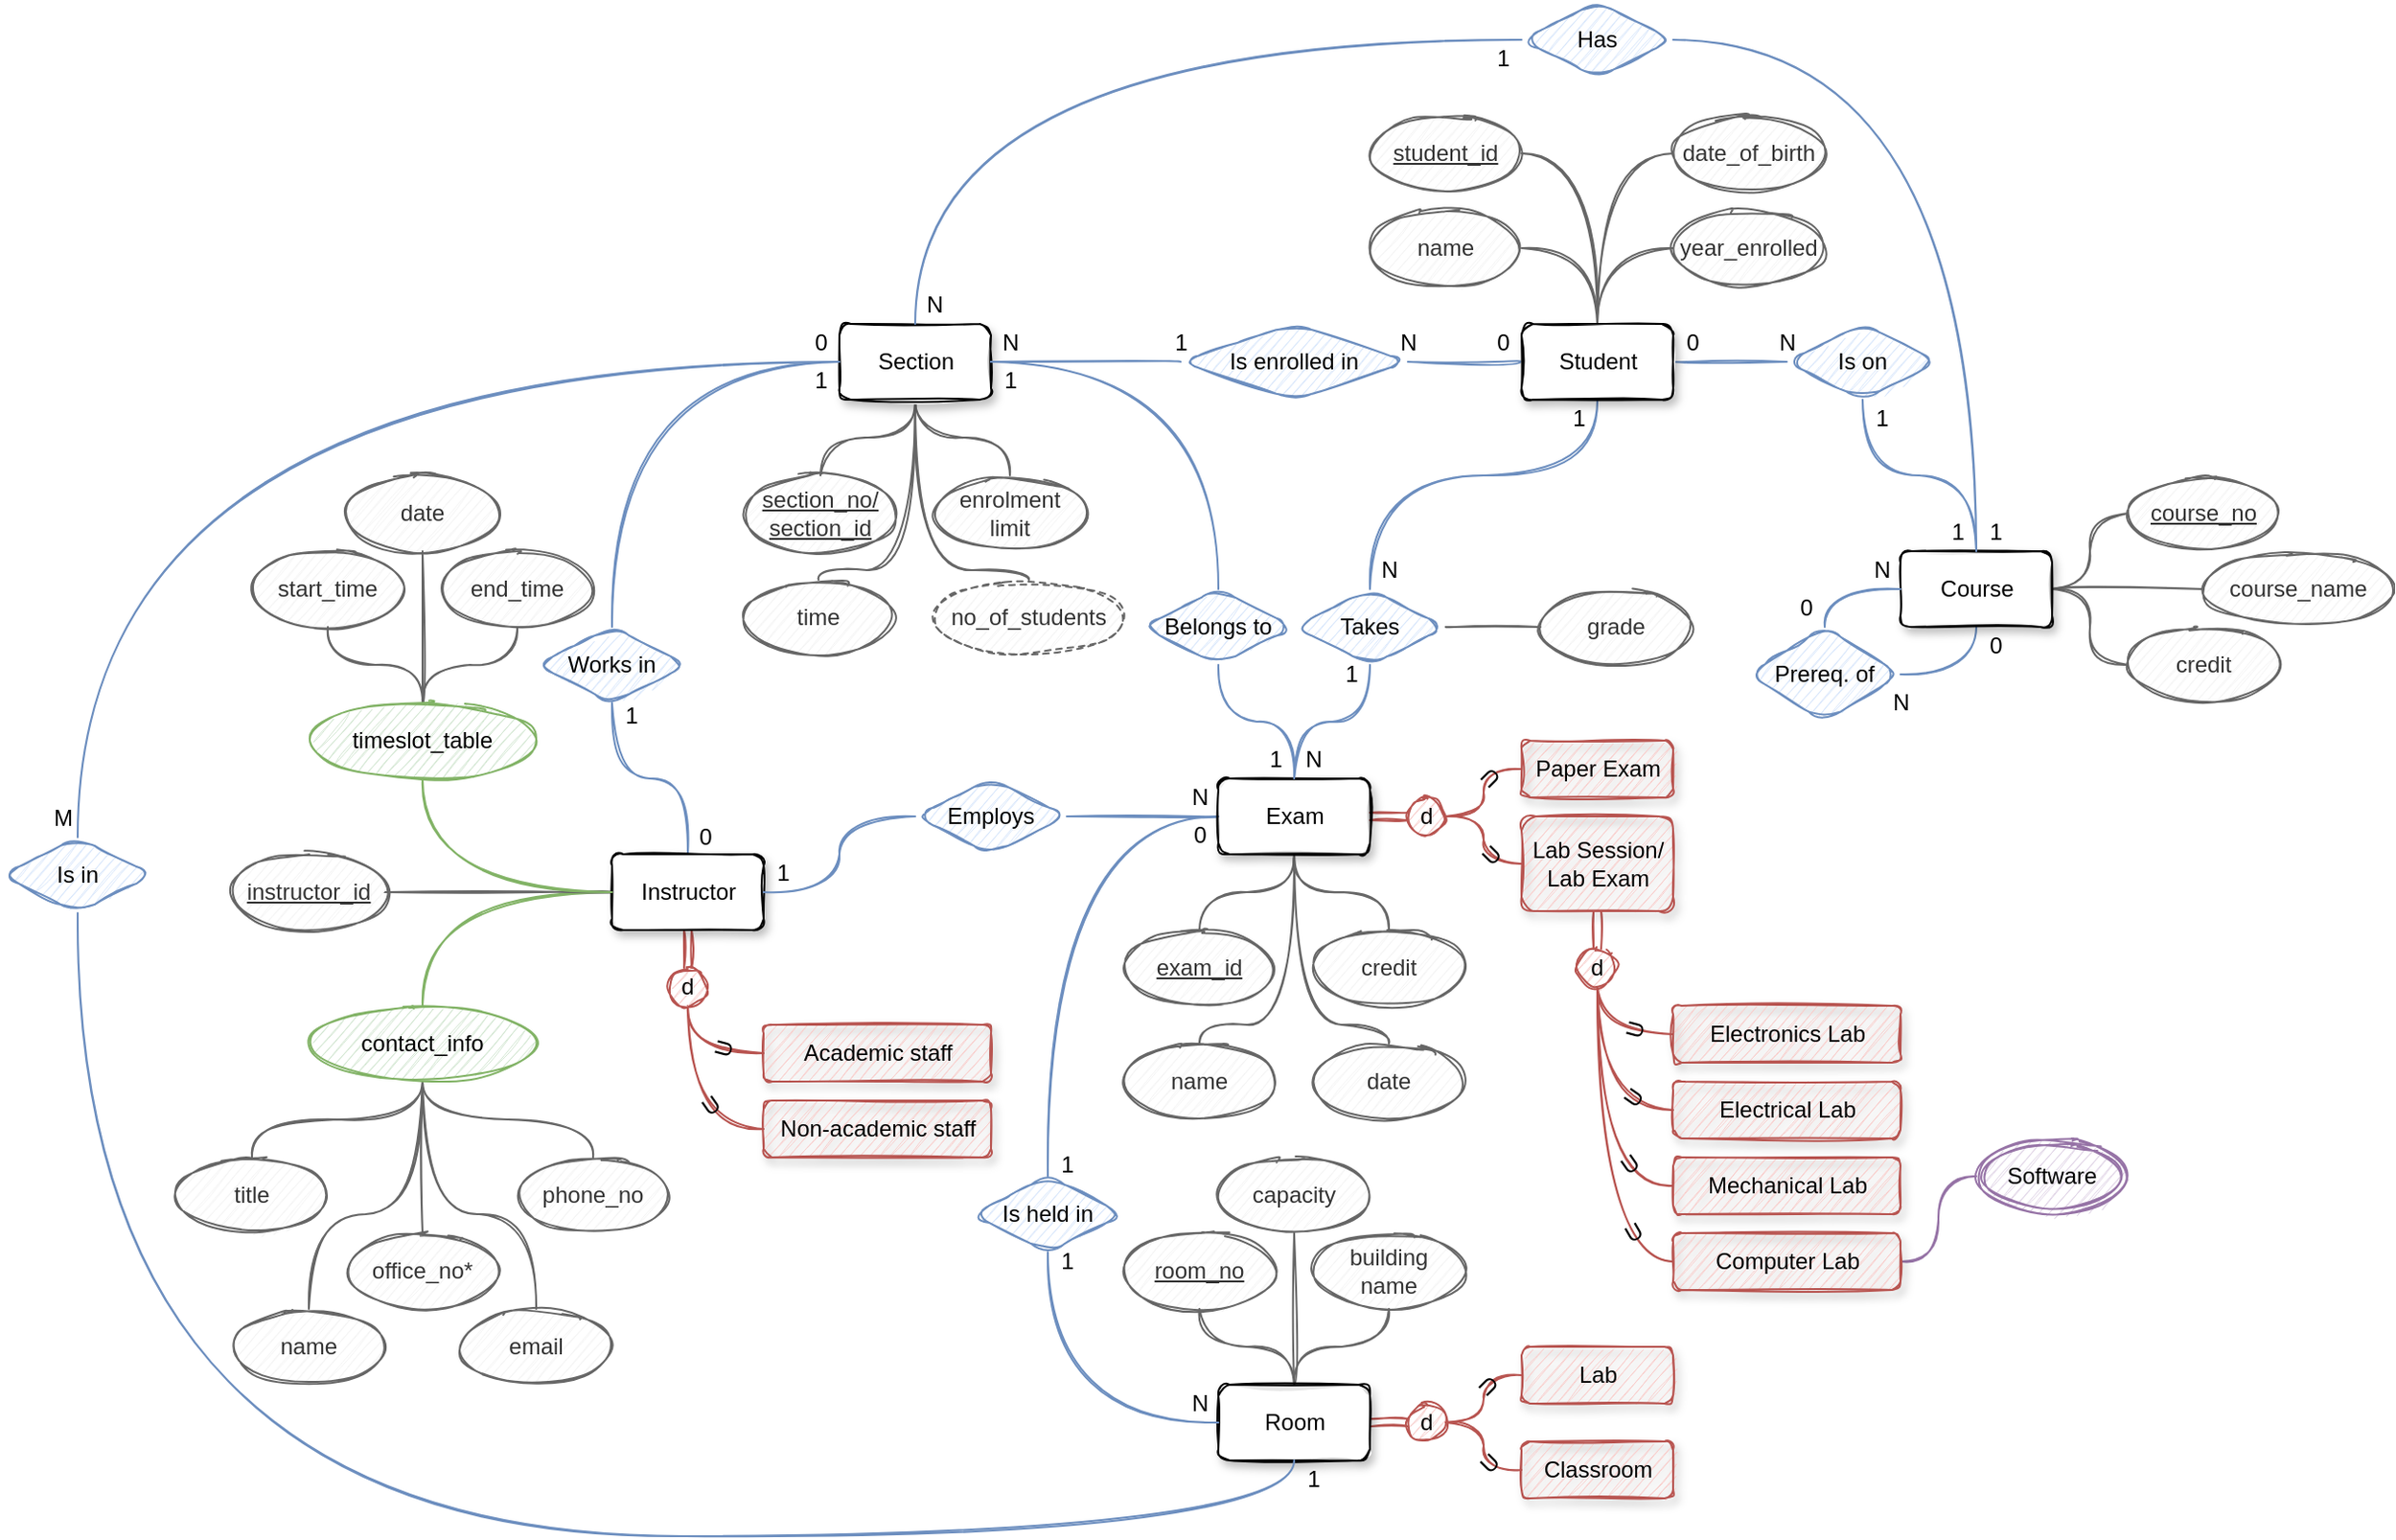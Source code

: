<mxfile version="15.4.0" type="device" pages="5"><diagram id="HyqoXdHVUe1maNDS0zuc" name="Problem 1"><mxGraphModel dx="1780" dy="872" grid="0" gridSize="10" guides="1" tooltips="1" connect="1" arrows="1" fold="1" page="0" pageScale="1" pageWidth="827" pageHeight="1169" math="0" shadow="0"><root><mxCell id="0"/><mxCell id="1" parent="0"/><mxCell id="0Be4f71sbhaoo8Zj407p-29" style="edgeStyle=orthogonalEdgeStyle;orthogonalLoop=1;jettySize=auto;html=1;entryX=0.5;entryY=1;entryDx=0;entryDy=0;endArrow=none;endFill=0;exitX=0.5;exitY=0;exitDx=0;exitDy=0;fillColor=#dae8fc;strokeColor=#6c8ebf;curved=1;sketch=1;" parent="1" source="0Be4f71sbhaoo8Zj407p-5" target="0Be4f71sbhaoo8Zj407p-28" edge="1"><mxGeometry relative="1" as="geometry"><Array as="points"><mxPoint x="200" y="600"/><mxPoint x="160" y="600"/></Array></mxGeometry></mxCell><mxCell id="0Be4f71sbhaoo8Zj407p-60" style="edgeStyle=orthogonalEdgeStyle;rounded=1;orthogonalLoop=1;jettySize=auto;html=1;entryX=0.5;entryY=0;entryDx=0;entryDy=0;endArrow=none;endFill=0;fillColor=#d5e8d4;strokeColor=#82b366;curved=1;sketch=1;" parent="1" source="0Be4f71sbhaoo8Zj407p-5" target="0Be4f71sbhaoo8Zj407p-47" edge="1"><mxGeometry relative="1" as="geometry"/></mxCell><mxCell id="0Be4f71sbhaoo8Zj407p-76" style="edgeStyle=orthogonalEdgeStyle;rounded=1;orthogonalLoop=1;jettySize=auto;html=1;entryX=0.5;entryY=0;entryDx=0;entryDy=0;endArrow=none;endFill=0;fillColor=#f8cecc;strokeColor=#b85450;shape=link;curved=1;sketch=1;" parent="1" source="0Be4f71sbhaoo8Zj407p-5" target="0Be4f71sbhaoo8Zj407p-72" edge="1"><mxGeometry relative="1" as="geometry"/></mxCell><mxCell id="VdpoykBKv_Jv10hUnfET-2" style="edgeStyle=orthogonalEdgeStyle;rounded=1;orthogonalLoop=1;jettySize=auto;html=1;entryX=1;entryY=0.5;entryDx=0;entryDy=0;endArrow=none;endFill=0;elbow=vertical;fillColor=#f5f5f5;strokeColor=#666666;curved=1;sketch=1;" parent="1" source="0Be4f71sbhaoo8Zj407p-5" target="VdpoykBKv_Jv10hUnfET-1" edge="1"><mxGeometry relative="1" as="geometry"/></mxCell><mxCell id="0Be4f71sbhaoo8Zj407p-5" value="&lt;div&gt;Instructor&lt;/div&gt;" style="html=1;glass=0;shadow=1;rounded=1;sketch=1;" parent="1" vertex="1"><mxGeometry x="160" y="640" width="80" height="40" as="geometry"/></mxCell><mxCell id="0Be4f71sbhaoo8Zj407p-147" style="edgeStyle=orthogonalEdgeStyle;rounded=1;orthogonalLoop=1;jettySize=auto;html=1;entryX=0.5;entryY=0;entryDx=0;entryDy=0;endArrow=none;endFill=0;elbow=vertical;fillColor=#f5f5f5;strokeColor=#666666;curved=1;sketch=1;" parent="1" source="0Be4f71sbhaoo8Zj407p-6" target="0Be4f71sbhaoo8Zj407p-120" edge="1"><mxGeometry relative="1" as="geometry"><Array as="points"><mxPoint x="320" y="490"/><mxPoint x="380" y="490"/></Array></mxGeometry></mxCell><mxCell id="0Be4f71sbhaoo8Zj407p-150" style="edgeStyle=orthogonalEdgeStyle;rounded=1;orthogonalLoop=1;jettySize=auto;html=1;entryX=0.5;entryY=0;entryDx=0;entryDy=0;endArrow=none;endFill=0;elbow=vertical;exitX=0.5;exitY=1;exitDx=0;exitDy=0;fillColor=#f5f5f5;strokeColor=#666666;curved=1;sketch=1;" parent="1" source="0Be4f71sbhaoo8Zj407p-6" target="0Be4f71sbhaoo8Zj407p-117" edge="1"><mxGeometry relative="1" as="geometry"/></mxCell><mxCell id="0Be4f71sbhaoo8Zj407p-151" style="edgeStyle=orthogonalEdgeStyle;rounded=1;orthogonalLoop=1;jettySize=auto;html=1;entryX=0.5;entryY=0;entryDx=0;entryDy=0;endArrow=none;endFill=0;elbow=vertical;exitX=0.5;exitY=1;exitDx=0;exitDy=0;fillColor=#f5f5f5;strokeColor=#666666;curved=1;sketch=1;" parent="1" source="0Be4f71sbhaoo8Zj407p-6" target="0Be4f71sbhaoo8Zj407p-119" edge="1"><mxGeometry relative="1" as="geometry"><Array as="points"><mxPoint x="320" y="490"/><mxPoint x="269" y="490"/></Array></mxGeometry></mxCell><mxCell id="0Be4f71sbhaoo8Zj407p-152" style="edgeStyle=orthogonalEdgeStyle;rounded=1;orthogonalLoop=1;jettySize=auto;html=1;entryX=0.5;entryY=0;entryDx=0;entryDy=0;endArrow=none;endFill=0;elbow=vertical;fillColor=#f5f5f5;strokeColor=#666666;curved=1;sketch=1;" parent="1" source="0Be4f71sbhaoo8Zj407p-6" target="0Be4f71sbhaoo8Zj407p-118" edge="1"><mxGeometry relative="1" as="geometry"><Array as="points"><mxPoint x="320" y="420"/><mxPoint x="370" y="420"/></Array></mxGeometry></mxCell><mxCell id="ZSdhfRrUmjD3E12yOSkW-13" style="edgeStyle=orthogonalEdgeStyle;curved=1;rounded=0;orthogonalLoop=1;jettySize=auto;html=1;entryX=0.5;entryY=0;entryDx=0;entryDy=0;endArrow=none;endFill=0;fillColor=#dae8fc;strokeColor=#6c8ebf;sketch=1;" parent="1" source="0Be4f71sbhaoo8Zj407p-6" target="ZSdhfRrUmjD3E12yOSkW-12" edge="1"><mxGeometry relative="1" as="geometry"/></mxCell><mxCell id="0Be4f71sbhaoo8Zj407p-6" value="Section" style="html=1;glass=0;shadow=1;rounded=1;sketch=1;" parent="1" vertex="1"><mxGeometry x="280" y="360" width="80" height="40" as="geometry"/></mxCell><mxCell id="0Be4f71sbhaoo8Zj407p-23" style="edgeStyle=orthogonalEdgeStyle;orthogonalLoop=1;jettySize=auto;html=1;entryX=0.5;entryY=0;entryDx=0;entryDy=0;endArrow=none;endFill=0;fillColor=#dae8fc;strokeColor=#6c8ebf;exitX=0;exitY=0.5;exitDx=0;exitDy=0;curved=1;sketch=1;" parent="1" source="0Be4f71sbhaoo8Zj407p-7" target="0Be4f71sbhaoo8Zj407p-22" edge="1"><mxGeometry relative="1" as="geometry"/></mxCell><mxCell id="0Be4f71sbhaoo8Zj407p-26" style="edgeStyle=orthogonalEdgeStyle;orthogonalLoop=1;jettySize=auto;html=1;entryX=1;entryY=0.5;entryDx=0;entryDy=0;endArrow=none;endFill=0;fillColor=#dae8fc;strokeColor=#6c8ebf;exitX=0;exitY=0.5;exitDx=0;exitDy=0;curved=1;sketch=1;" parent="1" source="0Be4f71sbhaoo8Zj407p-7" target="0Be4f71sbhaoo8Zj407p-25" edge="1"><mxGeometry relative="1" as="geometry"/></mxCell><mxCell id="0Be4f71sbhaoo8Zj407p-68" style="edgeStyle=orthogonalEdgeStyle;rounded=1;orthogonalLoop=1;jettySize=auto;html=1;entryX=0;entryY=0.5;entryDx=0;entryDy=0;endArrow=none;endFill=0;fillColor=#f8cecc;strokeColor=#b85450;shape=link;curved=1;sketch=1;" parent="1" source="0Be4f71sbhaoo8Zj407p-7" target="0Be4f71sbhaoo8Zj407p-67" edge="1"><mxGeometry relative="1" as="geometry"/></mxCell><mxCell id="0Be4f71sbhaoo8Zj407p-89" style="edgeStyle=orthogonalEdgeStyle;rounded=1;orthogonalLoop=1;jettySize=auto;html=1;entryX=0.5;entryY=0;entryDx=0;entryDy=0;endArrow=none;endFill=0;fillColor=#f5f5f5;strokeColor=#666666;curved=1;sketch=1;" parent="1" source="0Be4f71sbhaoo8Zj407p-7" target="0Be4f71sbhaoo8Zj407p-83" edge="1"><mxGeometry relative="1" as="geometry"/></mxCell><mxCell id="0Be4f71sbhaoo8Zj407p-90" style="edgeStyle=orthogonalEdgeStyle;rounded=1;orthogonalLoop=1;jettySize=auto;html=1;entryX=0.5;entryY=0;entryDx=0;entryDy=0;endArrow=none;endFill=0;fillColor=#f5f5f5;strokeColor=#666666;curved=1;sketch=1;" parent="1" source="0Be4f71sbhaoo8Zj407p-7" target="0Be4f71sbhaoo8Zj407p-86" edge="1"><mxGeometry relative="1" as="geometry"/></mxCell><mxCell id="0Be4f71sbhaoo8Zj407p-91" style="edgeStyle=orthogonalEdgeStyle;rounded=1;orthogonalLoop=1;jettySize=auto;html=1;entryX=0.5;entryY=0;entryDx=0;entryDy=0;endArrow=none;endFill=0;fillColor=#f5f5f5;strokeColor=#666666;curved=1;sketch=1;" parent="1" source="0Be4f71sbhaoo8Zj407p-7" target="0Be4f71sbhaoo8Zj407p-85" edge="1"><mxGeometry relative="1" as="geometry"><Array as="points"><mxPoint x="520" y="730"/><mxPoint x="470" y="730"/></Array></mxGeometry></mxCell><mxCell id="0Be4f71sbhaoo8Zj407p-155" style="edgeStyle=orthogonalEdgeStyle;rounded=1;orthogonalLoop=1;jettySize=auto;html=1;entryX=0.5;entryY=0;entryDx=0;entryDy=0;endArrow=none;endFill=0;elbow=vertical;fillColor=#f5f5f5;strokeColor=#666666;curved=1;sketch=1;" parent="1" source="0Be4f71sbhaoo8Zj407p-7" target="0Be4f71sbhaoo8Zj407p-154" edge="1"><mxGeometry relative="1" as="geometry"><Array as="points"><mxPoint x="520" y="730"/><mxPoint x="570" y="730"/></Array></mxGeometry></mxCell><mxCell id="0Be4f71sbhaoo8Zj407p-158" style="edgeStyle=orthogonalEdgeStyle;rounded=1;orthogonalLoop=1;jettySize=auto;html=1;entryX=0.5;entryY=1;entryDx=0;entryDy=0;endArrow=none;endFill=0;elbow=vertical;fillColor=#dae8fc;strokeColor=#6c8ebf;curved=1;sketch=1;" parent="1" target="0Be4f71sbhaoo8Zj407p-157" edge="1"><mxGeometry relative="1" as="geometry"><mxPoint x="520" y="600" as="sourcePoint"/></mxGeometry></mxCell><mxCell id="0Be4f71sbhaoo8Zj407p-7" value="Exam" style="html=1;glass=0;shadow=1;rounded=1;sketch=1;" parent="1" vertex="1"><mxGeometry x="480" y="600" width="80" height="40" as="geometry"/></mxCell><mxCell id="0Be4f71sbhaoo8Zj407p-107" style="edgeStyle=orthogonalEdgeStyle;rounded=1;orthogonalLoop=1;jettySize=auto;html=1;entryX=0.5;entryY=1;entryDx=0;entryDy=0;endArrow=none;endFill=0;fillColor=#f5f5f5;strokeColor=#666666;curved=1;sketch=1;" parent="1" source="0Be4f71sbhaoo8Zj407p-8" target="0Be4f71sbhaoo8Zj407p-102" edge="1"><mxGeometry relative="1" as="geometry"/></mxCell><mxCell id="0Be4f71sbhaoo8Zj407p-108" style="edgeStyle=orthogonalEdgeStyle;rounded=1;orthogonalLoop=1;jettySize=auto;html=1;entryX=0.5;entryY=1;entryDx=0;entryDy=0;endArrow=none;endFill=0;fillColor=#f5f5f5;strokeColor=#666666;curved=1;sketch=1;" parent="1" source="0Be4f71sbhaoo8Zj407p-8" target="0Be4f71sbhaoo8Zj407p-106" edge="1"><mxGeometry relative="1" as="geometry"/></mxCell><mxCell id="0Be4f71sbhaoo8Zj407p-172" style="edgeStyle=orthogonalEdgeStyle;rounded=1;orthogonalLoop=1;jettySize=auto;html=1;entryX=0.5;entryY=1;entryDx=0;entryDy=0;endArrow=none;endFill=0;elbow=vertical;fillColor=#f5f5f5;strokeColor=#666666;curved=1;sketch=1;" parent="1" source="0Be4f71sbhaoo8Zj407p-8" target="0Be4f71sbhaoo8Zj407p-171" edge="1"><mxGeometry relative="1" as="geometry"/></mxCell><mxCell id="xUXQSNohO5RqXIb-EJ1M-1" style="edgeStyle=orthogonalEdgeStyle;rounded=0;orthogonalLoop=1;jettySize=auto;html=1;entryX=0;entryY=0.5;entryDx=0;entryDy=0;labelBackgroundColor=default;fontColor=default;shape=link;strokeColor=#b85450;fillColor=#f8cecc;curved=1;sketch=1;" parent="1" source="0Be4f71sbhaoo8Zj407p-8" target="0Be4f71sbhaoo8Zj407p-97" edge="1"><mxGeometry relative="1" as="geometry"/></mxCell><mxCell id="0Be4f71sbhaoo8Zj407p-8" value="Room" style="html=1;glass=0;shadow=1;rounded=1;labelBackgroundColor=default;sketch=1;" parent="1" vertex="1"><mxGeometry x="480" y="920" width="80" height="40" as="geometry"/></mxCell><mxCell id="0Be4f71sbhaoo8Zj407p-34" style="edgeStyle=orthogonalEdgeStyle;orthogonalLoop=1;jettySize=auto;html=1;entryX=1;entryY=0.5;entryDx=0;entryDy=0;endArrow=none;endFill=0;fillColor=#dae8fc;strokeColor=#6c8ebf;exitX=0;exitY=0.5;exitDx=0;exitDy=0;curved=1;sketch=1;" parent="1" source="0Be4f71sbhaoo8Zj407p-9" target="0Be4f71sbhaoo8Zj407p-33" edge="1"><mxGeometry relative="1" as="geometry"/></mxCell><mxCell id="0Be4f71sbhaoo8Zj407p-36" style="edgeStyle=orthogonalEdgeStyle;orthogonalLoop=1;jettySize=auto;html=1;entryX=0.5;entryY=0;entryDx=0;entryDy=0;endArrow=none;endFill=0;fillColor=#dae8fc;strokeColor=#6c8ebf;curved=1;sketch=1;" parent="1" source="0Be4f71sbhaoo8Zj407p-9" target="0Be4f71sbhaoo8Zj407p-31" edge="1"><mxGeometry relative="1" as="geometry"><Array as="points"><mxPoint x="680" y="440"/><mxPoint x="560" y="440"/></Array></mxGeometry></mxCell><mxCell id="0Be4f71sbhaoo8Zj407p-41" style="edgeStyle=orthogonalEdgeStyle;orthogonalLoop=1;jettySize=auto;html=1;entryX=0;entryY=0.5;entryDx=0;entryDy=0;endArrow=none;endFill=0;fillColor=#dae8fc;strokeColor=#6c8ebf;exitX=1;exitY=0.5;exitDx=0;exitDy=0;curved=1;sketch=1;" parent="1" source="0Be4f71sbhaoo8Zj407p-9" target="0Be4f71sbhaoo8Zj407p-39" edge="1"><mxGeometry relative="1" as="geometry"/></mxCell><mxCell id="0Be4f71sbhaoo8Zj407p-113" style="edgeStyle=orthogonalEdgeStyle;rounded=1;orthogonalLoop=1;jettySize=auto;html=1;entryX=1;entryY=0.5;entryDx=0;entryDy=0;endArrow=none;endFill=0;fillColor=#f5f5f5;strokeColor=#666666;curved=1;sketch=1;" parent="1" source="0Be4f71sbhaoo8Zj407p-9" target="0Be4f71sbhaoo8Zj407p-112" edge="1"><mxGeometry relative="1" as="geometry"/></mxCell><mxCell id="0Be4f71sbhaoo8Zj407p-114" style="edgeStyle=orthogonalEdgeStyle;rounded=1;orthogonalLoop=1;jettySize=auto;html=1;entryX=1;entryY=0.5;entryDx=0;entryDy=0;endArrow=none;endFill=0;fillColor=#f5f5f5;strokeColor=#666666;curved=1;sketch=1;" parent="1" source="0Be4f71sbhaoo8Zj407p-9" target="0Be4f71sbhaoo8Zj407p-109" edge="1"><mxGeometry relative="1" as="geometry"/></mxCell><mxCell id="0Be4f71sbhaoo8Zj407p-115" style="edgeStyle=orthogonalEdgeStyle;rounded=1;orthogonalLoop=1;jettySize=auto;html=1;entryX=0;entryY=0.5;entryDx=0;entryDy=0;endArrow=none;endFill=0;fillColor=#f5f5f5;strokeColor=#666666;curved=1;sketch=1;" parent="1" source="0Be4f71sbhaoo8Zj407p-9" target="0Be4f71sbhaoo8Zj407p-110" edge="1"><mxGeometry relative="1" as="geometry"/></mxCell><mxCell id="0Be4f71sbhaoo8Zj407p-116" style="edgeStyle=orthogonalEdgeStyle;rounded=1;orthogonalLoop=1;jettySize=auto;html=1;entryX=0;entryY=0.5;entryDx=0;entryDy=0;endArrow=none;endFill=0;fillColor=#f5f5f5;strokeColor=#666666;curved=1;sketch=1;" parent="1" source="0Be4f71sbhaoo8Zj407p-9" target="0Be4f71sbhaoo8Zj407p-111" edge="1"><mxGeometry relative="1" as="geometry"/></mxCell><mxCell id="0Be4f71sbhaoo8Zj407p-9" value="Student" style="html=1;glass=0;shadow=1;rounded=1;sketch=1;" parent="1" vertex="1"><mxGeometry x="640" y="360" width="80" height="40" as="geometry"/></mxCell><mxCell id="0Be4f71sbhaoo8Zj407p-129" style="edgeStyle=orthogonalEdgeStyle;rounded=1;orthogonalLoop=1;jettySize=auto;html=1;entryX=0.5;entryY=0;entryDx=0;entryDy=0;endArrow=none;endFill=0;fillColor=#f8cecc;strokeColor=#b85450;shape=link;curved=1;sketch=1;" parent="1" source="0Be4f71sbhaoo8Zj407p-10" target="0Be4f71sbhaoo8Zj407p-128" edge="1"><mxGeometry relative="1" as="geometry"/></mxCell><mxCell id="0Be4f71sbhaoo8Zj407p-10" value="&lt;div&gt;Lab Session/&lt;/div&gt;&lt;div&gt;Lab Exam&lt;/div&gt;" style="html=1;glass=0;shadow=1;rounded=1;fillColor=#f8cecc;strokeColor=#b85450;fontColor=default;sketch=1;" parent="1" vertex="1"><mxGeometry x="640" y="620" width="80" height="50" as="geometry"/></mxCell><mxCell id="0Be4f71sbhaoo8Zj407p-11" value="Paper Exam" style="html=1;glass=0;shadow=1;rounded=1;fillColor=#f8cecc;strokeColor=#b85450;fontColor=default;sketch=1;" parent="1" vertex="1"><mxGeometry x="640" y="580" width="80" height="30" as="geometry"/></mxCell><mxCell id="0Be4f71sbhaoo8Zj407p-17" style="edgeStyle=orthogonalEdgeStyle;orthogonalLoop=1;jettySize=auto;html=1;entryX=1;entryY=0.5;entryDx=0;entryDy=0;exitX=0.5;exitY=1;exitDx=0;exitDy=0;endArrow=none;endFill=0;fillColor=#dae8fc;strokeColor=#6c8ebf;curved=1;sketch=1;" parent="1" source="0Be4f71sbhaoo8Zj407p-14" target="0Be4f71sbhaoo8Zj407p-16" edge="1"><mxGeometry relative="1" as="geometry"/></mxCell><mxCell id="0Be4f71sbhaoo8Zj407p-80" style="edgeStyle=orthogonalEdgeStyle;rounded=1;orthogonalLoop=1;jettySize=auto;html=1;entryX=0;entryY=0.5;entryDx=0;entryDy=0;endArrow=none;endFill=0;fillColor=#f5f5f5;strokeColor=#666666;curved=1;sketch=1;" parent="1" source="0Be4f71sbhaoo8Zj407p-14" target="0Be4f71sbhaoo8Zj407p-77" edge="1"><mxGeometry relative="1" as="geometry"/></mxCell><mxCell id="0Be4f71sbhaoo8Zj407p-81" style="edgeStyle=orthogonalEdgeStyle;rounded=1;orthogonalLoop=1;jettySize=auto;html=1;entryX=0;entryY=0.5;entryDx=0;entryDy=0;endArrow=none;endFill=0;fillColor=#f5f5f5;strokeColor=#666666;curved=1;sketch=1;" parent="1" source="0Be4f71sbhaoo8Zj407p-14" target="0Be4f71sbhaoo8Zj407p-79" edge="1"><mxGeometry relative="1" as="geometry"/></mxCell><mxCell id="0Be4f71sbhaoo8Zj407p-82" style="edgeStyle=orthogonalEdgeStyle;rounded=1;orthogonalLoop=1;jettySize=auto;html=1;entryX=0;entryY=0.5;entryDx=0;entryDy=0;endArrow=none;endFill=0;fillColor=#f5f5f5;strokeColor=#666666;curved=1;sketch=1;" parent="1" source="0Be4f71sbhaoo8Zj407p-14" target="0Be4f71sbhaoo8Zj407p-78" edge="1"><mxGeometry relative="1" as="geometry"/></mxCell><mxCell id="ZSdhfRrUmjD3E12yOSkW-4" style="edgeStyle=orthogonalEdgeStyle;rounded=0;orthogonalLoop=1;jettySize=auto;html=1;entryX=1;entryY=0.5;entryDx=0;entryDy=0;endArrow=none;endFill=0;exitX=0.5;exitY=0;exitDx=0;exitDy=0;fillColor=#dae8fc;strokeColor=#6c8ebf;curved=1;sketch=1;" parent="1" source="0Be4f71sbhaoo8Zj407p-14" target="ZSdhfRrUmjD3E12yOSkW-3" edge="1"><mxGeometry relative="1" as="geometry"/></mxCell><mxCell id="0Be4f71sbhaoo8Zj407p-14" value="Course" style="html=1;glass=0;shadow=1;rounded=1;sketch=1;" parent="1" vertex="1"><mxGeometry x="840" y="480" width="80" height="40" as="geometry"/></mxCell><mxCell id="0Be4f71sbhaoo8Zj407p-18" style="edgeStyle=orthogonalEdgeStyle;orthogonalLoop=1;jettySize=auto;html=1;entryX=0;entryY=0.5;entryDx=0;entryDy=0;exitX=0.5;exitY=0;exitDx=0;exitDy=0;endArrow=none;endFill=0;fillColor=#dae8fc;strokeColor=#6c8ebf;curved=1;sketch=1;" parent="1" source="0Be4f71sbhaoo8Zj407p-16" target="0Be4f71sbhaoo8Zj407p-14" edge="1"><mxGeometry relative="1" as="geometry"/></mxCell><mxCell id="0Be4f71sbhaoo8Zj407p-16" value="&lt;div&gt;Prereq. of&lt;/div&gt;" style="shape=rhombus;perimeter=rhombusPerimeter;whiteSpace=wrap;html=1;align=center;shadow=0;glass=0;rounded=1;fillColor=#dae8fc;strokeColor=#6c8ebf;fillStyle=auto;sketch=1;" parent="1" vertex="1"><mxGeometry x="760" y="520" width="80" height="50" as="geometry"/></mxCell><mxCell id="0Be4f71sbhaoo8Zj407p-24" style="edgeStyle=orthogonalEdgeStyle;orthogonalLoop=1;jettySize=auto;html=1;entryX=0;entryY=0.5;entryDx=0;entryDy=0;endArrow=none;endFill=0;fillColor=#dae8fc;strokeColor=#6c8ebf;exitX=0.5;exitY=1;exitDx=0;exitDy=0;curved=1;sketch=1;" parent="1" source="0Be4f71sbhaoo8Zj407p-22" target="0Be4f71sbhaoo8Zj407p-8" edge="1"><mxGeometry relative="1" as="geometry"/></mxCell><mxCell id="0Be4f71sbhaoo8Zj407p-22" value="Is held in" style="shape=rhombus;perimeter=rhombusPerimeter;whiteSpace=wrap;html=1;align=center;shadow=0;glass=0;rounded=1;fillColor=#dae8fc;strokeColor=#6c8ebf;sketch=1;" parent="1" vertex="1"><mxGeometry x="350" y="810" width="80" height="40" as="geometry"/></mxCell><mxCell id="0Be4f71sbhaoo8Zj407p-27" style="edgeStyle=orthogonalEdgeStyle;orthogonalLoop=1;jettySize=auto;html=1;entryX=1;entryY=0.5;entryDx=0;entryDy=0;endArrow=none;endFill=0;fillColor=#dae8fc;strokeColor=#6c8ebf;exitX=0;exitY=0.5;exitDx=0;exitDy=0;curved=1;sketch=1;" parent="1" source="0Be4f71sbhaoo8Zj407p-25" target="0Be4f71sbhaoo8Zj407p-5" edge="1"><mxGeometry relative="1" as="geometry"/></mxCell><mxCell id="0Be4f71sbhaoo8Zj407p-25" value="Employs" style="shape=rhombus;perimeter=rhombusPerimeter;whiteSpace=wrap;html=1;align=center;shadow=0;glass=0;rounded=1;fillColor=#dae8fc;strokeColor=#6c8ebf;sketch=1;" parent="1" vertex="1"><mxGeometry x="320" y="600" width="80" height="40" as="geometry"/></mxCell><mxCell id="0Be4f71sbhaoo8Zj407p-30" style="edgeStyle=orthogonalEdgeStyle;orthogonalLoop=1;jettySize=auto;html=1;entryX=0;entryY=0.5;entryDx=0;entryDy=0;endArrow=none;endFill=0;fillColor=#dae8fc;strokeColor=#6c8ebf;exitX=0.5;exitY=0;exitDx=0;exitDy=0;curved=1;sketch=1;" parent="1" source="0Be4f71sbhaoo8Zj407p-28" target="0Be4f71sbhaoo8Zj407p-6" edge="1"><mxGeometry relative="1" as="geometry"><mxPoint x="200.0" y="420" as="sourcePoint"/><Array as="points"><mxPoint x="160" y="380"/></Array></mxGeometry></mxCell><mxCell id="0Be4f71sbhaoo8Zj407p-28" value="Works in" style="shape=rhombus;perimeter=rhombusPerimeter;whiteSpace=wrap;html=1;align=center;shadow=0;glass=0;rounded=1;fillColor=#dae8fc;strokeColor=#6c8ebf;sketch=1;" parent="1" vertex="1"><mxGeometry x="120" y="520" width="80" height="40" as="geometry"/></mxCell><mxCell id="0Be4f71sbhaoo8Zj407p-37" style="edgeStyle=orthogonalEdgeStyle;orthogonalLoop=1;jettySize=auto;html=1;entryX=0.5;entryY=0;entryDx=0;entryDy=0;endArrow=none;endFill=0;fillColor=#dae8fc;strokeColor=#6c8ebf;exitX=0.5;exitY=1;exitDx=0;exitDy=0;curved=1;sketch=1;" parent="1" source="0Be4f71sbhaoo8Zj407p-31" target="0Be4f71sbhaoo8Zj407p-7" edge="1"><mxGeometry relative="1" as="geometry"/></mxCell><mxCell id="0Be4f71sbhaoo8Zj407p-126" style="edgeStyle=orthogonalEdgeStyle;rounded=1;orthogonalLoop=1;jettySize=auto;html=1;entryX=0;entryY=0.5;entryDx=0;entryDy=0;endArrow=none;endFill=0;fillColor=#f5f5f5;strokeColor=#666666;curved=1;sketch=1;" parent="1" source="0Be4f71sbhaoo8Zj407p-31" target="0Be4f71sbhaoo8Zj407p-125" edge="1"><mxGeometry relative="1" as="geometry"/></mxCell><mxCell id="0Be4f71sbhaoo8Zj407p-31" value="Takes" style="shape=rhombus;perimeter=rhombusPerimeter;whiteSpace=wrap;html=1;align=center;shadow=0;glass=0;rounded=1;fillColor=#dae8fc;strokeColor=#6c8ebf;sketch=1;" parent="1" vertex="1"><mxGeometry x="520" y="500" width="80" height="40" as="geometry"/></mxCell><mxCell id="0Be4f71sbhaoo8Zj407p-35" style="edgeStyle=orthogonalEdgeStyle;orthogonalLoop=1;jettySize=auto;html=1;entryX=1;entryY=0.5;entryDx=0;entryDy=0;endArrow=none;endFill=0;fillColor=#dae8fc;strokeColor=#6c8ebf;exitX=0;exitY=0.5;exitDx=0;exitDy=0;curved=1;sketch=1;" parent="1" source="0Be4f71sbhaoo8Zj407p-33" target="0Be4f71sbhaoo8Zj407p-6" edge="1"><mxGeometry relative="1" as="geometry"><mxPoint x="460" y="340" as="sourcePoint"/></mxGeometry></mxCell><mxCell id="0Be4f71sbhaoo8Zj407p-33" value="Is enrolled in" style="shape=rhombus;perimeter=rhombusPerimeter;whiteSpace=wrap;html=1;align=center;shadow=0;glass=0;rounded=1;fillColor=#dae8fc;strokeColor=#6c8ebf;sketch=1;" parent="1" vertex="1"><mxGeometry x="460" y="360" width="120" height="40" as="geometry"/></mxCell><mxCell id="0Be4f71sbhaoo8Zj407p-42" style="edgeStyle=orthogonalEdgeStyle;orthogonalLoop=1;jettySize=auto;html=1;entryX=0.5;entryY=0;entryDx=0;entryDy=0;endArrow=none;endFill=0;fillColor=#dae8fc;strokeColor=#6c8ebf;exitX=0.5;exitY=1;exitDx=0;exitDy=0;curved=1;sketch=1;" parent="1" source="0Be4f71sbhaoo8Zj407p-39" target="0Be4f71sbhaoo8Zj407p-14" edge="1"><mxGeometry relative="1" as="geometry"/></mxCell><mxCell id="0Be4f71sbhaoo8Zj407p-39" value="Is on" style="shape=rhombus;perimeter=rhombusPerimeter;whiteSpace=wrap;html=1;align=center;shadow=0;glass=0;rounded=1;fillColor=#dae8fc;strokeColor=#6c8ebf;sketch=1;" parent="1" vertex="1"><mxGeometry x="780" y="360" width="80" height="40" as="geometry"/></mxCell><mxCell id="0Be4f71sbhaoo8Zj407p-74" style="edgeStyle=orthogonalEdgeStyle;rounded=1;orthogonalLoop=1;jettySize=auto;html=1;entryX=0.5;entryY=1;entryDx=0;entryDy=0;endArrow=none;endFill=0;fillColor=#f8cecc;strokeColor=#b85450;curved=1;sketch=1;" parent="1" source="0Be4f71sbhaoo8Zj407p-43" target="0Be4f71sbhaoo8Zj407p-72" edge="1"><mxGeometry relative="1" as="geometry"/></mxCell><mxCell id="0Be4f71sbhaoo8Zj407p-43" value="Academic staff" style="html=1;glass=0;shadow=1;rounded=1;fillColor=#f8cecc;strokeColor=#b85450;fontColor=default;sketch=1;" parent="1" vertex="1"><mxGeometry x="240" y="730" width="120" height="30" as="geometry"/></mxCell><mxCell id="0Be4f71sbhaoo8Zj407p-44" value="Non-academic staff" style="html=1;glass=0;shadow=1;rounded=1;fillColor=#f8cecc;strokeColor=#b85450;fontColor=default;sketch=1;" parent="1" vertex="1"><mxGeometry x="240" y="770" width="120" height="30" as="geometry"/></mxCell><mxCell id="0Be4f71sbhaoo8Zj407p-53" style="edgeStyle=orthogonalEdgeStyle;rounded=1;orthogonalLoop=1;jettySize=auto;html=1;entryX=0.5;entryY=0;entryDx=0;entryDy=0;endArrow=none;endFill=0;fillColor=#f5f5f5;strokeColor=#666666;curved=1;sketch=1;" parent="1" source="0Be4f71sbhaoo8Zj407p-47" target="0Be4f71sbhaoo8Zj407p-48" edge="1"><mxGeometry relative="1" as="geometry"/></mxCell><mxCell id="0Be4f71sbhaoo8Zj407p-54" style="edgeStyle=orthogonalEdgeStyle;rounded=1;orthogonalLoop=1;jettySize=auto;html=1;entryX=0.5;entryY=0;entryDx=0;entryDy=0;endArrow=none;endFill=0;fillColor=#f5f5f5;strokeColor=#666666;curved=1;sketch=1;" parent="1" source="0Be4f71sbhaoo8Zj407p-47" target="0Be4f71sbhaoo8Zj407p-50" edge="1"><mxGeometry relative="1" as="geometry"><Array as="points"><mxPoint x="60" y="830"/><mxPoint y="830"/></Array></mxGeometry></mxCell><mxCell id="0Be4f71sbhaoo8Zj407p-55" style="edgeStyle=orthogonalEdgeStyle;rounded=1;orthogonalLoop=1;jettySize=auto;html=1;entryX=0.5;entryY=0;entryDx=0;entryDy=0;endArrow=none;endFill=0;fillColor=#f5f5f5;strokeColor=#666666;curved=1;sketch=1;" parent="1" source="0Be4f71sbhaoo8Zj407p-47" target="0Be4f71sbhaoo8Zj407p-51" edge="1"><mxGeometry relative="1" as="geometry"><Array as="points"><mxPoint x="60" y="830"/><mxPoint x="120" y="830"/><mxPoint x="120" y="880"/></Array></mxGeometry></mxCell><mxCell id="0Be4f71sbhaoo8Zj407p-56" style="edgeStyle=orthogonalEdgeStyle;rounded=1;orthogonalLoop=1;jettySize=auto;html=1;entryX=0.5;entryY=0;entryDx=0;entryDy=0;endArrow=none;endFill=0;fillColor=#f5f5f5;strokeColor=#666666;curved=1;sketch=1;" parent="1" source="0Be4f71sbhaoo8Zj407p-47" target="0Be4f71sbhaoo8Zj407p-49" edge="1"><mxGeometry relative="1" as="geometry"/></mxCell><mxCell id="0Be4f71sbhaoo8Zj407p-57" style="edgeStyle=orthogonalEdgeStyle;rounded=1;orthogonalLoop=1;jettySize=auto;html=1;entryX=0.5;entryY=0;entryDx=0;entryDy=0;endArrow=none;endFill=0;fillColor=#f5f5f5;strokeColor=#666666;curved=1;sketch=1;" parent="1" source="0Be4f71sbhaoo8Zj407p-47" target="0Be4f71sbhaoo8Zj407p-52" edge="1"><mxGeometry relative="1" as="geometry"/></mxCell><mxCell id="0Be4f71sbhaoo8Zj407p-47" value="contact_info" style="ellipse;whiteSpace=wrap;html=1;align=center;rounded=1;shadow=0;glass=0;fillColor=#d5e8d4;strokeColor=#82b366;sketch=1;" parent="1" vertex="1"><mxGeometry y="720" width="120" height="40" as="geometry"/></mxCell><mxCell id="0Be4f71sbhaoo8Zj407p-48" value="title" style="ellipse;whiteSpace=wrap;html=1;align=center;rounded=1;shadow=0;glass=0;fillColor=#f5f5f5;fontColor=#333333;strokeColor=#666666;sketch=1;" parent="1" vertex="1"><mxGeometry x="-70" y="800" width="80" height="40" as="geometry"/></mxCell><mxCell id="0Be4f71sbhaoo8Zj407p-49" value="office_no*" style="ellipse;whiteSpace=wrap;html=1;align=center;rounded=1;shadow=0;glass=0;fillColor=#f5f5f5;fontColor=#333333;strokeColor=#666666;sketch=1;" parent="1" vertex="1"><mxGeometry x="20" y="840" width="80" height="40" as="geometry"/></mxCell><mxCell id="0Be4f71sbhaoo8Zj407p-50" value="name" style="ellipse;whiteSpace=wrap;html=1;align=center;rounded=1;shadow=0;glass=0;fillColor=#f5f5f5;fontColor=#333333;strokeColor=#666666;sketch=1;" parent="1" vertex="1"><mxGeometry x="-40" y="880" width="80" height="40" as="geometry"/></mxCell><mxCell id="0Be4f71sbhaoo8Zj407p-51" value="email" style="ellipse;whiteSpace=wrap;html=1;align=center;rounded=1;shadow=0;glass=0;fillColor=#f5f5f5;fontColor=#333333;strokeColor=#666666;sketch=1;" parent="1" vertex="1"><mxGeometry x="80" y="880" width="80" height="40" as="geometry"/></mxCell><mxCell id="0Be4f71sbhaoo8Zj407p-52" value="phone_no" style="ellipse;whiteSpace=wrap;html=1;align=center;rounded=1;shadow=0;glass=0;fillColor=#f5f5f5;fontColor=#333333;strokeColor=#666666;sketch=1;" parent="1" vertex="1"><mxGeometry x="110" y="800" width="80" height="40" as="geometry"/></mxCell><mxCell id="0Be4f71sbhaoo8Zj407p-69" style="edgeStyle=orthogonalEdgeStyle;rounded=1;orthogonalLoop=1;jettySize=auto;html=1;entryX=0;entryY=0.5;entryDx=0;entryDy=0;endArrow=none;endFill=0;fillColor=#f8cecc;strokeColor=#b85450;curved=1;sketch=1;" parent="1" source="0Be4f71sbhaoo8Zj407p-67" target="0Be4f71sbhaoo8Zj407p-11" edge="1"><mxGeometry relative="1" as="geometry"/></mxCell><mxCell id="0Be4f71sbhaoo8Zj407p-70" style="edgeStyle=orthogonalEdgeStyle;rounded=1;orthogonalLoop=1;jettySize=auto;html=1;entryX=0;entryY=0.5;entryDx=0;entryDy=0;endArrow=none;endFill=0;fillColor=#f8cecc;strokeColor=#b85450;curved=1;sketch=1;" parent="1" source="0Be4f71sbhaoo8Zj407p-67" target="0Be4f71sbhaoo8Zj407p-10" edge="1"><mxGeometry relative="1" as="geometry"/></mxCell><mxCell id="0Be4f71sbhaoo8Zj407p-67" value="d" style="ellipse;whiteSpace=wrap;html=1;align=center;rounded=1;shadow=0;glass=0;fillStyle=auto;fillColor=#f8cecc;strokeColor=#b85450;sketch=1;" parent="1" vertex="1"><mxGeometry x="580" y="610" width="20" height="20" as="geometry"/></mxCell><mxCell id="0Be4f71sbhaoo8Zj407p-75" style="edgeStyle=orthogonalEdgeStyle;rounded=1;orthogonalLoop=1;jettySize=auto;html=1;entryX=0;entryY=0.5;entryDx=0;entryDy=0;endArrow=none;endFill=0;exitX=0.5;exitY=1;exitDx=0;exitDy=0;fillColor=#f8cecc;strokeColor=#b85450;curved=1;sketch=1;" parent="1" source="0Be4f71sbhaoo8Zj407p-72" target="0Be4f71sbhaoo8Zj407p-44" edge="1"><mxGeometry relative="1" as="geometry"/></mxCell><mxCell id="0Be4f71sbhaoo8Zj407p-72" value="d" style="ellipse;whiteSpace=wrap;html=1;align=center;rounded=1;shadow=0;glass=0;fillStyle=auto;fillColor=#f8cecc;strokeColor=#b85450;sketch=1;" parent="1" vertex="1"><mxGeometry x="190" y="700" width="20" height="20" as="geometry"/></mxCell><mxCell id="0Be4f71sbhaoo8Zj407p-77" value="&lt;u&gt;course_no&lt;/u&gt;" style="ellipse;whiteSpace=wrap;html=1;align=center;rounded=1;shadow=0;glass=0;fillColor=#f5f5f5;fontColor=#333333;strokeColor=#666666;sketch=1;" parent="1" vertex="1"><mxGeometry x="960" y="440" width="80" height="40" as="geometry"/></mxCell><mxCell id="0Be4f71sbhaoo8Zj407p-78" value="course_name" style="ellipse;whiteSpace=wrap;html=1;align=center;rounded=1;shadow=0;glass=0;fillColor=#f5f5f5;fontColor=#333333;strokeColor=#666666;sketch=1;" parent="1" vertex="1"><mxGeometry x="1000" y="480" width="100" height="40" as="geometry"/></mxCell><mxCell id="0Be4f71sbhaoo8Zj407p-79" value="credit" style="ellipse;whiteSpace=wrap;html=1;align=center;rounded=1;shadow=0;glass=0;fillColor=#f5f5f5;fontColor=#333333;strokeColor=#666666;sketch=1;" parent="1" vertex="1"><mxGeometry x="960" y="520" width="80" height="40" as="geometry"/></mxCell><mxCell id="0Be4f71sbhaoo8Zj407p-83" value="&lt;u&gt;exam_id&lt;/u&gt;" style="ellipse;whiteSpace=wrap;html=1;align=center;rounded=1;shadow=0;glass=0;fillColor=#f5f5f5;fontColor=#333333;strokeColor=#666666;sketch=1;" parent="1" vertex="1"><mxGeometry x="430" y="680" width="80" height="40" as="geometry"/></mxCell><mxCell id="0Be4f71sbhaoo8Zj407p-85" value="name" style="ellipse;whiteSpace=wrap;html=1;align=center;rounded=1;shadow=0;glass=0;fillColor=#f5f5f5;fontColor=#333333;strokeColor=#666666;sketch=1;" parent="1" vertex="1"><mxGeometry x="430" y="740" width="80" height="40" as="geometry"/></mxCell><mxCell id="0Be4f71sbhaoo8Zj407p-86" value="credit" style="ellipse;whiteSpace=wrap;html=1;align=center;rounded=1;shadow=0;glass=0;fillColor=#f5f5f5;fontColor=#333333;strokeColor=#666666;sketch=1;" parent="1" vertex="1"><mxGeometry x="530" y="680" width="80" height="40" as="geometry"/></mxCell><mxCell id="0Be4f71sbhaoo8Zj407p-93" value="Lab" style="html=1;glass=0;shadow=1;rounded=1;fillColor=#f8cecc;strokeColor=#b85450;fontColor=default;sketch=1;" parent="1" vertex="1"><mxGeometry x="640" y="900" width="80" height="30" as="geometry"/></mxCell><mxCell id="0Be4f71sbhaoo8Zj407p-94" value="Classroom" style="html=1;glass=0;shadow=1;rounded=1;fillColor=#f8cecc;strokeColor=#b85450;fontColor=default;sketch=1;" parent="1" vertex="1"><mxGeometry x="640" y="950" width="80" height="30" as="geometry"/></mxCell><mxCell id="0Be4f71sbhaoo8Zj407p-99" style="edgeStyle=orthogonalEdgeStyle;rounded=1;orthogonalLoop=1;jettySize=auto;html=1;endArrow=none;endFill=0;exitX=1;exitY=0.5;exitDx=0;exitDy=0;fillColor=#f8cecc;strokeColor=#b85450;labelBackgroundColor=default;fontColor=default;entryX=0;entryY=0.5;entryDx=0;entryDy=0;curved=1;sketch=1;" parent="1" source="0Be4f71sbhaoo8Zj407p-97" target="0Be4f71sbhaoo8Zj407p-93" edge="1"><mxGeometry relative="1" as="geometry"><mxPoint x="600" y="900" as="targetPoint"/></mxGeometry></mxCell><mxCell id="0Be4f71sbhaoo8Zj407p-100" style="edgeStyle=orthogonalEdgeStyle;rounded=1;orthogonalLoop=1;jettySize=auto;html=1;entryX=0;entryY=0.5;entryDx=0;entryDy=0;endArrow=none;endFill=0;exitX=1;exitY=0.5;exitDx=0;exitDy=0;fillColor=#f8cecc;strokeColor=#b85450;labelBackgroundColor=default;fontColor=default;curved=1;sketch=1;" parent="1" source="0Be4f71sbhaoo8Zj407p-97" target="0Be4f71sbhaoo8Zj407p-94" edge="1"><mxGeometry relative="1" as="geometry"/></mxCell><mxCell id="0Be4f71sbhaoo8Zj407p-97" value="d" style="ellipse;whiteSpace=wrap;html=1;align=center;rounded=1;shadow=0;glass=0;fillStyle=auto;fillColor=#f8cecc;strokeColor=#b85450;fontColor=default;sketch=1;" parent="1" vertex="1"><mxGeometry x="580" y="930" width="20" height="20" as="geometry"/></mxCell><mxCell id="0Be4f71sbhaoo8Zj407p-102" value="&lt;u&gt;room_no&lt;/u&gt;" style="ellipse;whiteSpace=wrap;html=1;align=center;rounded=1;shadow=0;glass=0;fillColor=#f5f5f5;fontColor=#333333;strokeColor=#666666;sketch=1;" parent="1" vertex="1"><mxGeometry x="430" y="840" width="80" height="40" as="geometry"/></mxCell><mxCell id="0Be4f71sbhaoo8Zj407p-106" value="capacity" style="ellipse;whiteSpace=wrap;html=1;align=center;rounded=1;shadow=0;glass=0;fillColor=#f5f5f5;fontColor=#333333;strokeColor=#666666;sketch=1;" parent="1" vertex="1"><mxGeometry x="480" y="800" width="80" height="40" as="geometry"/></mxCell><mxCell id="0Be4f71sbhaoo8Zj407p-109" value="&lt;u&gt;student_id&lt;/u&gt;" style="ellipse;whiteSpace=wrap;html=1;align=center;rounded=1;shadow=0;glass=0;fillColor=#f5f5f5;fontColor=#333333;strokeColor=#666666;sketch=1;" parent="1" vertex="1"><mxGeometry x="560" y="250" width="80" height="40" as="geometry"/></mxCell><mxCell id="0Be4f71sbhaoo8Zj407p-110" value="date_of_birth" style="ellipse;whiteSpace=wrap;html=1;align=center;rounded=1;shadow=0;glass=0;fillColor=#f5f5f5;fontColor=#333333;strokeColor=#666666;sketch=1;" parent="1" vertex="1"><mxGeometry x="720" y="250" width="80" height="40" as="geometry"/></mxCell><mxCell id="0Be4f71sbhaoo8Zj407p-111" value="year_enrolled" style="ellipse;whiteSpace=wrap;html=1;align=center;rounded=1;shadow=0;glass=0;fillColor=#f5f5f5;fontColor=#333333;strokeColor=#666666;sketch=1;" parent="1" vertex="1"><mxGeometry x="720" y="300" width="80" height="40" as="geometry"/></mxCell><mxCell id="0Be4f71sbhaoo8Zj407p-112" value="name" style="ellipse;whiteSpace=wrap;html=1;align=center;rounded=1;shadow=0;glass=0;fillColor=#f5f5f5;fontColor=#333333;strokeColor=#666666;sketch=1;" parent="1" vertex="1"><mxGeometry x="560" y="300" width="80" height="40" as="geometry"/></mxCell><mxCell id="0Be4f71sbhaoo8Zj407p-117" value="&lt;div&gt;&lt;u&gt;section_no/&lt;/u&gt;&lt;/div&gt;&lt;div&gt;&lt;u&gt;section_id&lt;br&gt;&lt;/u&gt;&lt;/div&gt;" style="ellipse;whiteSpace=wrap;html=1;align=center;rounded=1;shadow=0;glass=0;fillColor=#f5f5f5;fontColor=#333333;strokeColor=#666666;sketch=1;" parent="1" vertex="1"><mxGeometry x="230" y="440" width="80" height="40" as="geometry"/></mxCell><mxCell id="0Be4f71sbhaoo8Zj407p-118" value="&lt;div&gt;enrolment&lt;/div&gt;&lt;div&gt;limit&lt;/div&gt;" style="ellipse;whiteSpace=wrap;html=1;align=center;rounded=1;shadow=0;glass=0;fillColor=#f5f5f5;fontColor=#333333;strokeColor=#666666;sketch=1;" parent="1" vertex="1"><mxGeometry x="330" y="440" width="80" height="40" as="geometry"/></mxCell><mxCell id="0Be4f71sbhaoo8Zj407p-119" value="time" style="ellipse;whiteSpace=wrap;html=1;align=center;rounded=1;shadow=0;glass=0;fillColor=#f5f5f5;fontColor=#333333;strokeColor=#666666;sketch=1;" parent="1" vertex="1"><mxGeometry x="229" y="495" width="80" height="40" as="geometry"/></mxCell><mxCell id="0Be4f71sbhaoo8Zj407p-120" value="no_of_students" style="ellipse;whiteSpace=wrap;html=1;align=center;dashed=1;rounded=1;shadow=0;glass=0;fillStyle=auto;fillColor=#f5f5f5;fontColor=#333333;strokeColor=#666666;sketch=1;" parent="1" vertex="1"><mxGeometry x="330" y="495" width="100" height="40" as="geometry"/></mxCell><mxCell id="0Be4f71sbhaoo8Zj407p-125" value="grade" style="ellipse;whiteSpace=wrap;html=1;align=center;rounded=1;shadow=0;glass=0;fillColor=#f5f5f5;strokeColor=#666666;fontColor=#333333;sketch=1;" parent="1" vertex="1"><mxGeometry x="650" y="500" width="80" height="40" as="geometry"/></mxCell><mxCell id="0Be4f71sbhaoo8Zj407p-127" value="Electronics Lab" style="html=1;glass=0;shadow=1;rounded=1;fillColor=#f8cecc;strokeColor=#b85450;fontColor=default;sketch=1;" parent="1" vertex="1"><mxGeometry x="720" y="720" width="120" height="30" as="geometry"/></mxCell><mxCell id="0Be4f71sbhaoo8Zj407p-130" style="edgeStyle=orthogonalEdgeStyle;rounded=1;orthogonalLoop=1;jettySize=auto;html=1;entryX=0;entryY=0.5;entryDx=0;entryDy=0;endArrow=none;endFill=0;fillColor=#f8cecc;strokeColor=#b85450;exitX=0.5;exitY=1;exitDx=0;exitDy=0;curved=1;sketch=1;" parent="1" source="0Be4f71sbhaoo8Zj407p-128" target="0Be4f71sbhaoo8Zj407p-127" edge="1"><mxGeometry relative="1" as="geometry"/></mxCell><mxCell id="0Be4f71sbhaoo8Zj407p-134" style="edgeStyle=orthogonalEdgeStyle;rounded=1;orthogonalLoop=1;jettySize=auto;html=1;entryX=0;entryY=0.5;entryDx=0;entryDy=0;endArrow=none;endFill=0;exitX=0.5;exitY=1;exitDx=0;exitDy=0;fillColor=#f8cecc;strokeColor=#b85450;curved=1;sketch=1;" parent="1" source="0Be4f71sbhaoo8Zj407p-128" target="0Be4f71sbhaoo8Zj407p-131" edge="1"><mxGeometry relative="1" as="geometry"/></mxCell><mxCell id="0Be4f71sbhaoo8Zj407p-135" style="edgeStyle=orthogonalEdgeStyle;rounded=1;orthogonalLoop=1;jettySize=auto;html=1;entryX=0;entryY=0.5;entryDx=0;entryDy=0;endArrow=none;endFill=0;exitX=0.5;exitY=1;exitDx=0;exitDy=0;fillColor=#f8cecc;strokeColor=#b85450;curved=1;sketch=1;" parent="1" source="0Be4f71sbhaoo8Zj407p-128" target="0Be4f71sbhaoo8Zj407p-132" edge="1"><mxGeometry relative="1" as="geometry"/></mxCell><mxCell id="0Be4f71sbhaoo8Zj407p-136" style="edgeStyle=orthogonalEdgeStyle;rounded=1;orthogonalLoop=1;jettySize=auto;html=1;entryX=0;entryY=0.5;entryDx=0;entryDy=0;endArrow=none;endFill=0;exitX=0.5;exitY=1;exitDx=0;exitDy=0;fillColor=#f8cecc;strokeColor=#b85450;curved=1;sketch=1;" parent="1" source="0Be4f71sbhaoo8Zj407p-128" target="0Be4f71sbhaoo8Zj407p-133" edge="1"><mxGeometry relative="1" as="geometry"/></mxCell><mxCell id="0Be4f71sbhaoo8Zj407p-128" value="d" style="ellipse;whiteSpace=wrap;html=1;align=center;rounded=1;shadow=0;glass=0;fillStyle=auto;fillColor=#f8cecc;strokeColor=#b85450;sketch=1;" parent="1" vertex="1"><mxGeometry x="670" y="690" width="20" height="20" as="geometry"/></mxCell><mxCell id="0Be4f71sbhaoo8Zj407p-131" value="Electrical Lab" style="html=1;glass=0;shadow=1;rounded=1;fillColor=#f8cecc;strokeColor=#b85450;fontColor=default;sketch=1;" parent="1" vertex="1"><mxGeometry x="720" y="760" width="120" height="30" as="geometry"/></mxCell><mxCell id="0Be4f71sbhaoo8Zj407p-132" value="Mechanical Lab" style="html=1;glass=0;shadow=1;rounded=1;fillColor=#f8cecc;strokeColor=#b85450;fontColor=default;sketch=1;" parent="1" vertex="1"><mxGeometry x="720" y="800" width="120" height="30" as="geometry"/></mxCell><mxCell id="0Be4f71sbhaoo8Zj407p-139" style="edgeStyle=orthogonalEdgeStyle;rounded=1;orthogonalLoop=1;jettySize=auto;html=1;entryX=0;entryY=0.5;entryDx=0;entryDy=0;endArrow=none;endFill=0;fillColor=#e1d5e7;strokeColor=#9673a6;curved=1;sketch=1;" parent="1" source="0Be4f71sbhaoo8Zj407p-133" target="0Be4f71sbhaoo8Zj407p-138" edge="1"><mxGeometry relative="1" as="geometry"/></mxCell><mxCell id="0Be4f71sbhaoo8Zj407p-133" value="Computer Lab" style="html=1;glass=0;shadow=1;rounded=1;fillColor=#f8cecc;strokeColor=#b85450;fontColor=default;sketch=1;" parent="1" vertex="1"><mxGeometry x="720" y="840" width="120" height="30" as="geometry"/></mxCell><mxCell id="0Be4f71sbhaoo8Zj407p-138" value="Software" style="ellipse;shape=doubleEllipse;margin=3;whiteSpace=wrap;html=1;align=center;rounded=1;shadow=0;glass=0;fillStyle=auto;fillColor=#e1d5e7;strokeColor=#9673a6;sketch=1;" parent="1" vertex="1"><mxGeometry x="880" y="790" width="80" height="40" as="geometry"/></mxCell><mxCell id="0Be4f71sbhaoo8Zj407p-154" value="date" style="ellipse;whiteSpace=wrap;html=1;align=center;rounded=1;shadow=0;glass=0;fillColor=#f5f5f5;fontColor=#333333;strokeColor=#666666;sketch=1;" parent="1" vertex="1"><mxGeometry x="530" y="740" width="80" height="40" as="geometry"/></mxCell><mxCell id="0Be4f71sbhaoo8Zj407p-159" style="edgeStyle=orthogonalEdgeStyle;rounded=1;orthogonalLoop=1;jettySize=auto;html=1;entryX=1;entryY=0.5;entryDx=0;entryDy=0;endArrow=none;endFill=0;elbow=vertical;exitX=0.5;exitY=0;exitDx=0;exitDy=0;fillColor=#dae8fc;strokeColor=#6c8ebf;curved=1;sketch=1;" parent="1" source="0Be4f71sbhaoo8Zj407p-157" target="0Be4f71sbhaoo8Zj407p-6" edge="1"><mxGeometry relative="1" as="geometry"/></mxCell><mxCell id="0Be4f71sbhaoo8Zj407p-157" value="Belongs to" style="shape=rhombus;perimeter=rhombusPerimeter;whiteSpace=wrap;html=1;align=center;shadow=0;glass=0;rounded=1;fillColor=#dae8fc;strokeColor=#6c8ebf;sketch=1;" parent="1" vertex="1"><mxGeometry x="440" y="500" width="80" height="40" as="geometry"/></mxCell><mxCell id="0Be4f71sbhaoo8Zj407p-164" style="edgeStyle=orthogonalEdgeStyle;rounded=1;orthogonalLoop=1;jettySize=auto;html=1;entryX=0.5;entryY=1;entryDx=0;entryDy=0;endArrow=none;endFill=0;elbow=vertical;fillColor=#f5f5f5;strokeColor=#666666;curved=1;sketch=1;" parent="1" source="0Be4f71sbhaoo8Zj407p-160" target="0Be4f71sbhaoo8Zj407p-163" edge="1"><mxGeometry relative="1" as="geometry"/></mxCell><mxCell id="0Be4f71sbhaoo8Zj407p-165" style="edgeStyle=orthogonalEdgeStyle;rounded=1;orthogonalLoop=1;jettySize=auto;html=1;entryX=0.5;entryY=1;entryDx=0;entryDy=0;endArrow=none;endFill=0;elbow=vertical;fillColor=#f5f5f5;strokeColor=#666666;curved=1;sketch=1;" parent="1" source="0Be4f71sbhaoo8Zj407p-160" target="0Be4f71sbhaoo8Zj407p-161" edge="1"><mxGeometry relative="1" as="geometry"/></mxCell><mxCell id="0Be4f71sbhaoo8Zj407p-166" style="edgeStyle=orthogonalEdgeStyle;rounded=1;orthogonalLoop=1;jettySize=auto;html=1;entryX=0.5;entryY=1;entryDx=0;entryDy=0;endArrow=none;endFill=0;elbow=vertical;fillColor=#f5f5f5;strokeColor=#666666;curved=1;sketch=1;" parent="1" source="0Be4f71sbhaoo8Zj407p-160" target="0Be4f71sbhaoo8Zj407p-162" edge="1"><mxGeometry relative="1" as="geometry"/></mxCell><mxCell id="0Be4f71sbhaoo8Zj407p-167" style="edgeStyle=orthogonalEdgeStyle;rounded=1;orthogonalLoop=1;jettySize=auto;html=1;entryX=0;entryY=0.5;entryDx=0;entryDy=0;endArrow=none;endFill=0;elbow=vertical;fillColor=#d5e8d4;strokeColor=#82b366;exitX=0.5;exitY=1;exitDx=0;exitDy=0;curved=1;sketch=1;" parent="1" source="0Be4f71sbhaoo8Zj407p-160" target="0Be4f71sbhaoo8Zj407p-5" edge="1"><mxGeometry relative="1" as="geometry"/></mxCell><mxCell id="0Be4f71sbhaoo8Zj407p-160" value="timeslot_table" style="ellipse;whiteSpace=wrap;html=1;align=center;rounded=1;shadow=0;glass=0;fillColor=#d5e8d4;strokeColor=#82b366;sketch=1;" parent="1" vertex="1"><mxGeometry y="560" width="120" height="40" as="geometry"/></mxCell><mxCell id="0Be4f71sbhaoo8Zj407p-161" value="start_time" style="ellipse;whiteSpace=wrap;html=1;align=center;rounded=1;shadow=0;glass=0;fillColor=#f5f5f5;fontColor=#333333;strokeColor=#666666;sketch=1;" parent="1" vertex="1"><mxGeometry x="-30" y="480" width="80" height="40" as="geometry"/></mxCell><mxCell id="0Be4f71sbhaoo8Zj407p-162" value="end_time" style="ellipse;whiteSpace=wrap;html=1;align=center;rounded=1;shadow=0;glass=0;fillColor=#f5f5f5;fontColor=#333333;strokeColor=#666666;sketch=1;" parent="1" vertex="1"><mxGeometry x="70" y="480" width="80" height="40" as="geometry"/></mxCell><mxCell id="0Be4f71sbhaoo8Zj407p-163" value="date" style="ellipse;whiteSpace=wrap;html=1;align=center;rounded=1;shadow=0;glass=0;fillColor=#f5f5f5;fontColor=#333333;strokeColor=#666666;sketch=1;" parent="1" vertex="1"><mxGeometry x="20" y="440" width="80" height="40" as="geometry"/></mxCell><mxCell id="0Be4f71sbhaoo8Zj407p-171" value="&lt;div&gt;building&lt;/div&gt;&lt;div&gt;name&lt;/div&gt;" style="ellipse;whiteSpace=wrap;html=1;align=center;rounded=1;shadow=0;glass=0;fillColor=#f5f5f5;fontColor=#333333;strokeColor=#666666;sketch=1;" parent="1" vertex="1"><mxGeometry x="530" y="840" width="80" height="40" as="geometry"/></mxCell><mxCell id="QaPYnFcrSdmONyJgYkKc-1" value="N" style="text;html=1;align=center;verticalAlign=middle;resizable=0;points=[];autosize=1;strokeColor=none;fillColor=none;sketch=1;" parent="1" vertex="1"><mxGeometry x="460" y="600" width="20" height="20" as="geometry"/></mxCell><mxCell id="QaPYnFcrSdmONyJgYkKc-2" value="1" style="text;html=1;align=center;verticalAlign=middle;resizable=0;points=[];autosize=1;strokeColor=none;fillColor=none;sketch=1;" parent="1" vertex="1"><mxGeometry x="240" y="640" width="20" height="20" as="geometry"/></mxCell><mxCell id="QaPYnFcrSdmONyJgYkKc-4" value="1" style="text;html=1;align=center;verticalAlign=middle;resizable=0;points=[];autosize=1;strokeColor=none;fillColor=none;sketch=1;" parent="1" vertex="1"><mxGeometry x="390" y="794" width="20" height="20" as="geometry"/></mxCell><mxCell id="QaPYnFcrSdmONyJgYkKc-5" value="N" style="text;html=1;align=center;verticalAlign=middle;resizable=0;points=[];autosize=1;strokeColor=none;fillColor=none;sketch=1;" parent="1" vertex="1"><mxGeometry x="460" y="920" width="20" height="20" as="geometry"/></mxCell><mxCell id="QaPYnFcrSdmONyJgYkKc-6" value="1" style="text;html=1;align=center;verticalAlign=middle;resizable=0;points=[];autosize=1;strokeColor=none;fillColor=none;sketch=1;" parent="1" vertex="1"><mxGeometry x="390" y="845" width="20" height="20" as="geometry"/></mxCell><mxCell id="QaPYnFcrSdmONyJgYkKc-7" value="0" style="text;html=1;align=center;verticalAlign=middle;resizable=0;points=[];autosize=1;strokeColor=none;fillColor=none;sketch=1;" parent="1" vertex="1"><mxGeometry x="460" y="620" width="20" height="20" as="geometry"/></mxCell><mxCell id="QaPYnFcrSdmONyJgYkKc-8" value="1" style="text;html=1;align=center;verticalAlign=middle;resizable=0;points=[];autosize=1;strokeColor=none;fillColor=none;sketch=1;" parent="1" vertex="1"><mxGeometry x="160" y="557" width="20" height="20" as="geometry"/></mxCell><mxCell id="QaPYnFcrSdmONyJgYkKc-9" value="1" style="text;html=1;align=center;verticalAlign=middle;resizable=0;points=[];autosize=1;strokeColor=none;fillColor=none;sketch=1;" parent="1" vertex="1"><mxGeometry x="260" y="380" width="20" height="20" as="geometry"/></mxCell><mxCell id="QaPYnFcrSdmONyJgYkKc-10" value="N" style="text;html=1;align=center;verticalAlign=middle;resizable=0;points=[];autosize=1;strokeColor=none;fillColor=none;sketch=1;" parent="1" vertex="1"><mxGeometry x="570" y="360" width="20" height="20" as="geometry"/></mxCell><mxCell id="QaPYnFcrSdmONyJgYkKc-11" value="N" style="text;html=1;align=center;verticalAlign=middle;resizable=0;points=[];autosize=1;strokeColor=none;fillColor=none;sketch=1;" parent="1" vertex="1"><mxGeometry x="360" y="360" width="20" height="20" as="geometry"/></mxCell><mxCell id="QaPYnFcrSdmONyJgYkKc-12" value="1" style="text;html=1;align=center;verticalAlign=middle;resizable=0;points=[];autosize=1;strokeColor=none;fillColor=none;sketch=1;" parent="1" vertex="1"><mxGeometry x="500" y="580" width="20" height="20" as="geometry"/></mxCell><mxCell id="QaPYnFcrSdmONyJgYkKc-13" value="1" style="text;html=1;align=center;verticalAlign=middle;resizable=0;points=[];autosize=1;strokeColor=none;fillColor=none;sketch=1;" parent="1" vertex="1"><mxGeometry x="360" y="380" width="20" height="20" as="geometry"/></mxCell><mxCell id="QaPYnFcrSdmONyJgYkKc-15" value="N" style="text;html=1;align=center;verticalAlign=middle;resizable=0;points=[];autosize=1;strokeColor=none;fillColor=none;sketch=1;" parent="1" vertex="1"><mxGeometry x="560" y="480" width="20" height="20" as="geometry"/></mxCell><mxCell id="QaPYnFcrSdmONyJgYkKc-16" value="N" style="text;html=1;align=center;verticalAlign=middle;resizable=0;points=[];autosize=1;strokeColor=none;fillColor=none;sketch=1;" parent="1" vertex="1"><mxGeometry x="520" y="580" width="20" height="20" as="geometry"/></mxCell><mxCell id="QaPYnFcrSdmONyJgYkKc-17" value="N" style="text;html=1;align=center;verticalAlign=middle;resizable=0;points=[];autosize=1;strokeColor=none;fillColor=none;sketch=1;" parent="1" vertex="1"><mxGeometry x="770" y="360" width="20" height="20" as="geometry"/></mxCell><mxCell id="QaPYnFcrSdmONyJgYkKc-18" value="1" style="text;html=1;align=center;verticalAlign=middle;resizable=0;points=[];autosize=1;strokeColor=none;fillColor=none;sketch=1;" parent="1" vertex="1"><mxGeometry x="860" y="460" width="20" height="20" as="geometry"/></mxCell><mxCell id="QaPYnFcrSdmONyJgYkKc-19" value="0" style="text;html=1;align=center;verticalAlign=middle;resizable=0;points=[];autosize=1;strokeColor=none;fillColor=none;sketch=1;" parent="1" vertex="1"><mxGeometry x="880" y="520" width="20" height="20" as="geometry"/></mxCell><mxCell id="QaPYnFcrSdmONyJgYkKc-20" value="N" style="text;html=1;align=center;verticalAlign=middle;resizable=0;points=[];autosize=1;strokeColor=none;fillColor=none;sketch=1;" parent="1" vertex="1"><mxGeometry x="820" y="480" width="20" height="20" as="geometry"/></mxCell><mxCell id="VdpoykBKv_Jv10hUnfET-1" value="&lt;u&gt;instructor_id&lt;/u&gt;" style="ellipse;whiteSpace=wrap;html=1;align=center;rounded=1;shadow=0;glass=0;fillColor=#f5f5f5;fontColor=#333333;strokeColor=#666666;sketch=1;" parent="1" vertex="1"><mxGeometry x="-40" y="640" width="80" height="40" as="geometry"/></mxCell><mxCell id="j0eECmWK1qjVlUz2uaWR-1" value="U" style="text;html=1;align=center;verticalAlign=middle;resizable=0;points=[];autosize=1;strokeColor=none;fillColor=none;rotation=-75;sketch=1;" parent="1" vertex="1"><mxGeometry x="209" y="733" width="20" height="20" as="geometry"/></mxCell><mxCell id="j0eECmWK1qjVlUz2uaWR-3" value="U" style="text;html=1;align=center;verticalAlign=middle;resizable=0;points=[];autosize=1;strokeColor=none;fillColor=none;rotation=-35;sketch=1;" parent="1" vertex="1"><mxGeometry x="202" y="763" width="20" height="20" as="geometry"/></mxCell><mxCell id="j0eECmWK1qjVlUz2uaWR-5" value="U" style="text;html=1;align=center;verticalAlign=middle;resizable=0;points=[];autosize=1;strokeColor=none;fillColor=none;rotation=-135;fontColor=default;sketch=1;" parent="1" vertex="1"><mxGeometry x="614" y="590" width="20" height="20" as="geometry"/></mxCell><mxCell id="j0eECmWK1qjVlUz2uaWR-6" value="U" style="text;html=1;align=center;verticalAlign=middle;resizable=0;points=[];autosize=1;strokeColor=none;fillColor=none;rotation=-45;fontColor=default;sketch=1;" parent="1" vertex="1"><mxGeometry x="614" y="631" width="20" height="20" as="geometry"/></mxCell><mxCell id="j0eECmWK1qjVlUz2uaWR-7" value="U" style="text;html=1;align=center;verticalAlign=middle;resizable=0;points=[];autosize=1;strokeColor=none;fillColor=none;rotation=-30;sketch=1;" parent="1" vertex="1"><mxGeometry x="689" y="830" width="20" height="20" as="geometry"/></mxCell><mxCell id="j0eECmWK1qjVlUz2uaWR-8" value="U" style="text;html=1;align=center;verticalAlign=middle;resizable=0;points=[];autosize=1;strokeColor=none;fillColor=none;rotation=-35;sketch=1;" parent="1" vertex="1"><mxGeometry x="687" y="794" width="20" height="20" as="geometry"/></mxCell><mxCell id="j0eECmWK1qjVlUz2uaWR-9" value="U" style="text;html=1;align=center;verticalAlign=middle;resizable=0;points=[];autosize=1;strokeColor=none;fillColor=none;rotation=-55;sketch=1;" parent="1" vertex="1"><mxGeometry x="689" y="759" width="20" height="20" as="geometry"/></mxCell><mxCell id="j0eECmWK1qjVlUz2uaWR-10" value="U" style="text;html=1;align=center;verticalAlign=middle;resizable=0;points=[];autosize=1;strokeColor=none;fillColor=none;rotation=-75;sketch=1;" parent="1" vertex="1"><mxGeometry x="690" y="723" width="20" height="20" as="geometry"/></mxCell><mxCell id="88qt3pIj9lWfKevw7eJC-2" value="0" style="text;html=1;align=center;verticalAlign=middle;resizable=0;points=[];autosize=1;strokeColor=none;fillColor=none;sketch=1;" parent="1" vertex="1"><mxGeometry x="620" y="360" width="20" height="20" as="geometry"/></mxCell><mxCell id="88qt3pIj9lWfKevw7eJC-3" value="1" style="text;html=1;align=center;verticalAlign=middle;resizable=0;points=[];autosize=1;strokeColor=none;fillColor=none;sketch=1;" parent="1" vertex="1"><mxGeometry x="450" y="360" width="20" height="20" as="geometry"/></mxCell><mxCell id="88qt3pIj9lWfKevw7eJC-4" value="1" style="text;html=1;align=center;verticalAlign=middle;resizable=0;points=[];autosize=1;strokeColor=none;fillColor=none;sketch=1;" parent="1" vertex="1"><mxGeometry x="660" y="400" width="20" height="20" as="geometry"/></mxCell><mxCell id="88qt3pIj9lWfKevw7eJC-5" value="1" style="text;html=1;align=center;verticalAlign=middle;resizable=0;points=[];autosize=1;strokeColor=none;fillColor=none;sketch=1;" parent="1" vertex="1"><mxGeometry x="540" y="535" width="20" height="20" as="geometry"/></mxCell><mxCell id="88qt3pIj9lWfKevw7eJC-6" value="N" style="text;html=1;align=center;verticalAlign=middle;resizable=0;points=[];autosize=1;strokeColor=none;fillColor=none;sketch=1;" parent="1" vertex="1"><mxGeometry x="830" y="550" width="20" height="20" as="geometry"/></mxCell><mxCell id="88qt3pIj9lWfKevw7eJC-7" value="0" style="text;html=1;align=center;verticalAlign=middle;resizable=0;points=[];autosize=1;strokeColor=none;fillColor=none;sketch=1;" parent="1" vertex="1"><mxGeometry x="780" y="500" width="20" height="20" as="geometry"/></mxCell><mxCell id="xUXQSNohO5RqXIb-EJ1M-2" value="U" style="text;html=1;align=center;verticalAlign=middle;resizable=0;points=[];autosize=1;strokeColor=none;fillColor=none;rotation=-135;fontColor=default;sketch=1;" parent="1" vertex="1"><mxGeometry x="613" y="911" width="20" height="20" as="geometry"/></mxCell><mxCell id="xUXQSNohO5RqXIb-EJ1M-3" value="U" style="text;html=1;align=center;verticalAlign=middle;resizable=0;points=[];autosize=1;strokeColor=none;fillColor=none;rotation=-45;fontColor=default;sketch=1;" parent="1" vertex="1"><mxGeometry x="613" y="952" width="20" height="20" as="geometry"/></mxCell><mxCell id="ZSdhfRrUmjD3E12yOSkW-1" value="0" style="text;html=1;align=center;verticalAlign=middle;resizable=0;points=[];autosize=1;strokeColor=none;fillColor=none;sketch=1;" parent="1" vertex="1"><mxGeometry x="720" y="360" width="20" height="20" as="geometry"/></mxCell><mxCell id="ZSdhfRrUmjD3E12yOSkW-2" value="1" style="text;html=1;align=center;verticalAlign=middle;resizable=0;points=[];autosize=1;strokeColor=none;fillColor=none;sketch=1;" parent="1" vertex="1"><mxGeometry x="820" y="400" width="20" height="20" as="geometry"/></mxCell><mxCell id="ZSdhfRrUmjD3E12yOSkW-5" style="edgeStyle=orthogonalEdgeStyle;rounded=0;orthogonalLoop=1;jettySize=auto;html=1;entryX=0.5;entryY=0;entryDx=0;entryDy=0;endArrow=none;endFill=0;fillColor=#dae8fc;strokeColor=#6c8ebf;curved=1;sketch=1;" parent="1" source="ZSdhfRrUmjD3E12yOSkW-3" target="0Be4f71sbhaoo8Zj407p-6" edge="1"><mxGeometry relative="1" as="geometry"/></mxCell><mxCell id="ZSdhfRrUmjD3E12yOSkW-3" value="Has" style="shape=rhombus;perimeter=rhombusPerimeter;whiteSpace=wrap;html=1;align=center;shadow=0;glass=0;rounded=1;fillColor=#dae8fc;strokeColor=#6c8ebf;sketch=1;" parent="1" vertex="1"><mxGeometry x="640" y="190" width="80" height="40" as="geometry"/></mxCell><mxCell id="ZSdhfRrUmjD3E12yOSkW-8" value="1" style="text;html=1;align=center;verticalAlign=middle;resizable=0;points=[];autosize=1;strokeColor=none;fillColor=none;sketch=1;" parent="1" vertex="1"><mxGeometry x="620" y="210" width="20" height="20" as="geometry"/></mxCell><mxCell id="ZSdhfRrUmjD3E12yOSkW-10" value="1" style="text;html=1;align=center;verticalAlign=middle;resizable=0;points=[];autosize=1;strokeColor=none;fillColor=none;sketch=1;" parent="1" vertex="1"><mxGeometry x="880" y="460" width="20" height="20" as="geometry"/></mxCell><mxCell id="ZSdhfRrUmjD3E12yOSkW-11" value="N" style="text;html=1;align=center;verticalAlign=middle;resizable=0;points=[];autosize=1;strokeColor=none;fillColor=none;sketch=1;" parent="1" vertex="1"><mxGeometry x="320" y="340" width="20" height="20" as="geometry"/></mxCell><mxCell id="ZSdhfRrUmjD3E12yOSkW-14" style="edgeStyle=orthogonalEdgeStyle;curved=1;rounded=0;orthogonalLoop=1;jettySize=auto;html=1;entryX=0.5;entryY=1;entryDx=0;entryDy=0;endArrow=none;endFill=0;exitX=0.5;exitY=1;exitDx=0;exitDy=0;fillColor=#dae8fc;strokeColor=#6c8ebf;sketch=1;" parent="1" source="ZSdhfRrUmjD3E12yOSkW-12" target="0Be4f71sbhaoo8Zj407p-8" edge="1"><mxGeometry relative="1" as="geometry"><Array as="points"><mxPoint x="-122" y="1000"/><mxPoint x="520" y="1000"/></Array></mxGeometry></mxCell><mxCell id="ZSdhfRrUmjD3E12yOSkW-12" value="Is in" style="shape=rhombus;perimeter=rhombusPerimeter;whiteSpace=wrap;html=1;align=center;shadow=0;glass=0;rounded=1;fillColor=#dae8fc;strokeColor=#6c8ebf;sketch=1;" parent="1" vertex="1"><mxGeometry x="-162" y="631" width="80" height="40" as="geometry"/></mxCell><mxCell id="ZSdhfRrUmjD3E12yOSkW-15" value="0" style="text;html=1;align=center;verticalAlign=middle;resizable=0;points=[];autosize=1;strokeColor=none;fillColor=none;sketch=1;" parent="1" vertex="1"><mxGeometry x="260" y="360" width="20" height="20" as="geometry"/></mxCell><mxCell id="ZSdhfRrUmjD3E12yOSkW-16" value="M" style="text;html=1;align=center;verticalAlign=middle;resizable=0;points=[];autosize=1;strokeColor=none;fillColor=none;sketch=1;" parent="1" vertex="1"><mxGeometry x="-145" y="611" width="30" height="20" as="geometry"/></mxCell><mxCell id="ZSdhfRrUmjD3E12yOSkW-17" value="1" style="text;html=1;align=center;verticalAlign=middle;resizable=0;points=[];autosize=1;strokeColor=none;fillColor=none;sketch=1;" parent="1" vertex="1"><mxGeometry x="520" y="960" width="20" height="20" as="geometry"/></mxCell><mxCell id="mEn6weDJhdBuV6Hp2_RX-1" value="0" style="text;html=1;align=center;verticalAlign=middle;resizable=0;points=[];autosize=1;strokeColor=none;fillColor=none;" vertex="1" parent="1"><mxGeometry x="200" y="622" width="17" height="18" as="geometry"/></mxCell></root></mxGraphModel></diagram><diagram id="YW0un8dW9QnZQzBdIF4K" name="Problem 1 (Participation)"><mxGraphModel dx="2495" dy="730" grid="1" gridSize="10" guides="1" tooltips="1" connect="1" arrows="1" fold="1" page="0" pageScale="1" pageWidth="827" pageHeight="1169" math="0" shadow="0"><root><mxCell id="-h7AcZ6ojdhng-r0N6p0-0"/><mxCell id="-h7AcZ6ojdhng-r0N6p0-1" parent="-h7AcZ6ojdhng-r0N6p0-0"/><mxCell id="tTBgYDq_k_Th2il9wF5C-23" style="rounded=1;orthogonalLoop=1;jettySize=auto;html=1;endArrow=none;endFill=0;strokeColor=#6c8ebf;fillColor=#dae8fc;startArrow=none;shape=link;" edge="1" parent="-h7AcZ6ojdhng-r0N6p0-1" source="MvnLl8vLMTzMgWAbWxby-4" target="sr9ll9I88oP4nYCo65Ko-2"><mxGeometry relative="1" as="geometry"/></mxCell><mxCell id="EcQpD6FpypjRgi16FUzM-3" style="edgeStyle=none;rounded=1;orthogonalLoop=1;jettySize=auto;html=1;exitX=0.5;exitY=0;exitDx=0;exitDy=0;entryX=0.5;entryY=1;entryDx=0;entryDy=0;endArrow=none;endFill=0;strokeColor=#b85450;shape=link;fillColor=#f8cecc;" edge="1" parent="-h7AcZ6ojdhng-r0N6p0-1" source="rtnPhS7YBMANfJOJ8aoa-0" target="EcQpD6FpypjRgi16FUzM-0"><mxGeometry relative="1" as="geometry"/></mxCell><mxCell id="tyPof9d30K7NO_wI-JIm-0" style="edgeStyle=none;rounded=1;orthogonalLoop=1;jettySize=auto;html=1;endArrow=none;endFill=0;strokeColor=default;" edge="1" parent="-h7AcZ6ojdhng-r0N6p0-1" source="rtnPhS7YBMANfJOJ8aoa-0" target="7inhDQ_lEWD-05pnCZ55-3"><mxGeometry relative="1" as="geometry"/></mxCell><mxCell id="rtnPhS7YBMANfJOJ8aoa-0" value="Instructor" style="whiteSpace=wrap;html=1;align=center;shadow=1;rounded=1;" parent="-h7AcZ6ojdhng-r0N6p0-1" vertex="1"><mxGeometry x="120" y="200" width="80" height="40" as="geometry"/></mxCell><mxCell id="tTBgYDq_k_Th2il9wF5C-17" style="rounded=1;orthogonalLoop=1;jettySize=auto;html=1;endArrow=none;endFill=0;strokeColor=#6c8ebf;startArrow=none;fillColor=#dae8fc;" edge="1" parent="-h7AcZ6ojdhng-r0N6p0-1" source="MvnLl8vLMTzMgWAbWxby-0" target="sr9ll9I88oP4nYCo65Ko-4"><mxGeometry relative="1" as="geometry"/></mxCell><mxCell id="tTBgYDq_k_Th2il9wF5C-18" style="rounded=1;orthogonalLoop=1;jettySize=auto;html=1;endArrow=none;endFill=0;strokeColor=#6c8ebf;fillColor=#dae8fc;startArrow=none;shape=link;" edge="1" parent="-h7AcZ6ojdhng-r0N6p0-1" source="MvnLl8vLMTzMgWAbWxby-1" target="sr9ll9I88oP4nYCo65Ko-1"><mxGeometry relative="1" as="geometry"/></mxCell><mxCell id="RkBJTD60Wn2g2gmmt5Gh-1" style="edgeStyle=none;rounded=1;orthogonalLoop=1;jettySize=auto;html=1;endArrow=none;endFill=0;strokeColor=#6c8ebf;fillColor=#dae8fc;shape=link;" edge="1" parent="-h7AcZ6ojdhng-r0N6p0-1" source="sr9ll9I88oP4nYCo65Ko-0" target="MvnLl8vLMTzMgWAbWxby-8"><mxGeometry relative="1" as="geometry"/></mxCell><mxCell id="sr9ll9I88oP4nYCo65Ko-0" value="Student" style="whiteSpace=wrap;html=1;align=center;shadow=1;rounded=1;" parent="-h7AcZ6ojdhng-r0N6p0-1" vertex="1"><mxGeometry x="-840" y="520" width="80" height="40" as="geometry"/></mxCell><mxCell id="tTBgYDq_k_Th2il9wF5C-19" style="edgeStyle=orthogonalEdgeStyle;rounded=1;orthogonalLoop=1;jettySize=auto;html=1;endArrow=none;endFill=0;strokeColor=#6c8ebf;fillColor=#dae8fc;startArrow=none;shape=link;" edge="1" parent="-h7AcZ6ojdhng-r0N6p0-1" source="MvnLl8vLMTzMgWAbWxby-2" target="sr9ll9I88oP4nYCo65Ko-2"><mxGeometry relative="1" as="geometry"/></mxCell><mxCell id="tTBgYDq_k_Th2il9wF5C-22" style="rounded=1;orthogonalLoop=1;jettySize=auto;html=1;endArrow=none;endFill=0;strokeColor=#6c8ebf;fillColor=#dae8fc;startArrow=none;" edge="1" parent="-h7AcZ6ojdhng-r0N6p0-1" source="MvnLl8vLMTzMgWAbWxby-5" target="rtnPhS7YBMANfJOJ8aoa-0"><mxGeometry relative="1" as="geometry"><mxPoint x="-280" y="380" as="sourcePoint"/></mxGeometry></mxCell><mxCell id="GagbM-YlRkwgIuQb-wjS-1" style="edgeStyle=orthogonalEdgeStyle;rounded=1;orthogonalLoop=1;jettySize=auto;html=1;entryX=0.5;entryY=0;entryDx=0;entryDy=0;endArrow=none;endFill=0;strokeColor=#b85450;exitX=0.5;exitY=1;exitDx=0;exitDy=0;fillColor=#f8cecc;shape=link;" edge="1" parent="-h7AcZ6ojdhng-r0N6p0-1" source="sr9ll9I88oP4nYCo65Ko-1" target="GagbM-YlRkwgIuQb-wjS-0"><mxGeometry relative="1" as="geometry"/></mxCell><mxCell id="sr9ll9I88oP4nYCo65Ko-1" value="Exam" style="whiteSpace=wrap;html=1;align=center;shadow=1;rounded=1;" parent="-h7AcZ6ojdhng-r0N6p0-1" vertex="1"><mxGeometry x="-360" y="360" width="80" height="40" as="geometry"/></mxCell><mxCell id="AOC6qy47WOhut9QWImu--0" style="edgeStyle=orthogonalEdgeStyle;rounded=1;orthogonalLoop=1;jettySize=auto;html=1;endArrow=none;endFill=0;strokeColor=#6c8ebf;fillColor=#dae8fc;startArrow=none;" edge="1" parent="-h7AcZ6ojdhng-r0N6p0-1" source="MvnLl8vLMTzMgWAbWxby-3" target="sr9ll9I88oP4nYCo65Ko-3"><mxGeometry relative="1" as="geometry"><Array as="points"><mxPoint x="240" y="60"/><mxPoint x="240" y="540"/></Array></mxGeometry></mxCell><mxCell id="sr9ll9I88oP4nYCo65Ko-2" value="Section" style="whiteSpace=wrap;html=1;align=center;shadow=1;rounded=1;" parent="-h7AcZ6ojdhng-r0N6p0-1" vertex="1"><mxGeometry x="-360" y="40" width="80" height="40" as="geometry"/></mxCell><mxCell id="EcQpD6FpypjRgi16FUzM-5" style="edgeStyle=none;shape=link;rounded=1;orthogonalLoop=1;jettySize=auto;html=1;exitX=0.5;exitY=0;exitDx=0;exitDy=0;entryX=0.5;entryY=1;entryDx=0;entryDy=0;endArrow=none;endFill=0;strokeColor=#b85450;fillColor=#f8cecc;" edge="1" parent="-h7AcZ6ojdhng-r0N6p0-1" source="sr9ll9I88oP4nYCo65Ko-3" target="EcQpD6FpypjRgi16FUzM-4"><mxGeometry relative="1" as="geometry"/></mxCell><mxCell id="sr9ll9I88oP4nYCo65Ko-3" value="Room" style="whiteSpace=wrap;html=1;align=center;shadow=1;rounded=1;" parent="-h7AcZ6ojdhng-r0N6p0-1" vertex="1"><mxGeometry x="120" y="520" width="80" height="40" as="geometry"/></mxCell><mxCell id="tTBgYDq_k_Th2il9wF5C-15" style="rounded=1;orthogonalLoop=1;jettySize=auto;html=1;endArrow=none;endFill=0;strokeColor=#6c8ebf;startArrow=none;fillColor=#dae8fc;shape=link;" edge="1" parent="-h7AcZ6ojdhng-r0N6p0-1" source="1i573go8u2Ma6OoYyWLK-0" target="sr9ll9I88oP4nYCo65Ko-2"><mxGeometry relative="1" as="geometry"/></mxCell><mxCell id="lLERaaD8UMuxv_W62WSz-0" style="rounded=1;orthogonalLoop=1;jettySize=auto;html=1;endArrow=none;endFill=0;strokeColor=#6c8ebf;fillColor=#dae8fc;entryX=0.19;entryY=0.321;entryDx=0;entryDy=0;exitX=0.75;exitY=0;exitDx=0;exitDy=0;entryPerimeter=0;" edge="1" parent="-h7AcZ6ojdhng-r0N6p0-1" source="sr9ll9I88oP4nYCo65Ko-4" target="MvnLl8vLMTzMgWAbWxby-7"><mxGeometry relative="1" as="geometry"/></mxCell><mxCell id="sr9ll9I88oP4nYCo65Ko-4" value="Course" style="whiteSpace=wrap;html=1;align=center;shadow=1;rounded=1;" parent="-h7AcZ6ojdhng-r0N6p0-1" vertex="1"><mxGeometry x="-840" y="200" width="80" height="40" as="geometry"/></mxCell><mxCell id="Ko3tH7gfPsfQA9EpcPSv-0" value="Academic Staff" style="whiteSpace=wrap;html=1;align=center;shadow=1;fillColor=#f8cecc;strokeColor=#b85450;rounded=1;" parent="-h7AcZ6ojdhng-r0N6p0-1" vertex="1"><mxGeometry x="30" y="90" width="100" height="30" as="geometry"/></mxCell><mxCell id="CuZRmAY-pVZE00hnKM3n-0" value="Non-Academic Staff" style="whiteSpace=wrap;html=1;align=center;shadow=1;fillColor=#f8cecc;strokeColor=#b85450;rounded=1;" parent="-h7AcZ6ojdhng-r0N6p0-1" vertex="1"><mxGeometry x="30" y="130" width="100" height="30" as="geometry"/></mxCell><mxCell id="CuZRmAY-pVZE00hnKM3n-1" value="Paper Exam" style="whiteSpace=wrap;html=1;align=center;shadow=1;fillColor=#f8cecc;strokeColor=#b85450;rounded=1;" parent="-h7AcZ6ojdhng-r0N6p0-1" vertex="1"><mxGeometry x="-450" y="450" width="100" height="30" as="geometry"/></mxCell><mxCell id="MdaEVkrS5pEhICzPPBpw-4" style="rounded=1;orthogonalLoop=1;jettySize=auto;html=1;entryX=0.5;entryY=0;entryDx=0;entryDy=0;endArrow=none;endFill=0;strokeColor=#b85450;exitX=0.5;exitY=1;exitDx=0;exitDy=0;shape=link;fillColor=#f8cecc;" edge="1" parent="-h7AcZ6ojdhng-r0N6p0-1" source="CuZRmAY-pVZE00hnKM3n-2" target="MdaEVkrS5pEhICzPPBpw-3"><mxGeometry relative="1" as="geometry"/></mxCell><mxCell id="CuZRmAY-pVZE00hnKM3n-2" value="Lab Session/Exam" style="whiteSpace=wrap;html=1;align=center;shadow=1;fillColor=#f8cecc;strokeColor=#b85450;rounded=1;" parent="-h7AcZ6ojdhng-r0N6p0-1" vertex="1"><mxGeometry x="-450" y="490" width="100" height="30" as="geometry"/></mxCell><mxCell id="CuZRmAY-pVZE00hnKM3n-3" value="Computer Lab" style="whiteSpace=wrap;html=1;align=center;shadow=1;fillColor=#f8cecc;strokeColor=#b85450;rounded=1;" parent="-h7AcZ6ojdhng-r0N6p0-1" vertex="1"><mxGeometry x="-370" y="610" width="100" height="30" as="geometry"/></mxCell><mxCell id="CuZRmAY-pVZE00hnKM3n-4" value="Mechanical Lab" style="whiteSpace=wrap;html=1;align=center;shadow=1;fillColor=#f8cecc;strokeColor=#b85450;rounded=1;" parent="-h7AcZ6ojdhng-r0N6p0-1" vertex="1"><mxGeometry x="-370" y="570" width="100" height="30" as="geometry"/></mxCell><mxCell id="CuZRmAY-pVZE00hnKM3n-5" value="Electrical Lab" style="whiteSpace=wrap;html=1;align=center;shadow=1;fillColor=#f8cecc;strokeColor=#b85450;rounded=1;" parent="-h7AcZ6ojdhng-r0N6p0-1" vertex="1"><mxGeometry x="-530" y="610" width="100" height="30" as="geometry"/></mxCell><mxCell id="CuZRmAY-pVZE00hnKM3n-6" value="Electronics Lab" style="whiteSpace=wrap;html=1;align=center;shadow=1;fillColor=#f8cecc;strokeColor=#b85450;rounded=1;" parent="-h7AcZ6ojdhng-r0N6p0-1" vertex="1"><mxGeometry x="-530" y="570" width="100" height="30" as="geometry"/></mxCell><mxCell id="f4HbYZEcLac6UI0x8pE1-0" value="Lab" style="whiteSpace=wrap;html=1;align=center;shadow=1;fillColor=#f8cecc;strokeColor=#b85450;rounded=1;" parent="-h7AcZ6ojdhng-r0N6p0-1" vertex="1"><mxGeometry x="30" y="410" width="100" height="30" as="geometry"/></mxCell><mxCell id="f4HbYZEcLac6UI0x8pE1-1" value="Classroom" style="whiteSpace=wrap;html=1;align=center;shadow=1;fillColor=#f8cecc;strokeColor=#b85450;rounded=1;" parent="-h7AcZ6ojdhng-r0N6p0-1" vertex="1"><mxGeometry x="30" y="450" width="100" height="30" as="geometry"/></mxCell><mxCell id="lLERaaD8UMuxv_W62WSz-1" style="rounded=1;orthogonalLoop=1;jettySize=auto;html=1;endArrow=none;endFill=0;strokeColor=#6c8ebf;exitX=0.631;exitY=0.872;exitDx=0;exitDy=0;fillColor=#dae8fc;exitPerimeter=0;" edge="1" parent="-h7AcZ6ojdhng-r0N6p0-1" source="MvnLl8vLMTzMgWAbWxby-7"><mxGeometry relative="1" as="geometry"><mxPoint x="-760" y="230" as="targetPoint"/></mxGeometry></mxCell><mxCell id="MvnLl8vLMTzMgWAbWxby-7" value="Prereq. of" style="shape=rhombus;perimeter=rhombusPerimeter;whiteSpace=wrap;html=1;align=center;shadow=1;fillColor=#dae8fc;strokeColor=#6c8ebf;rounded=1;" parent="-h7AcZ6ojdhng-r0N6p0-1" vertex="1"><mxGeometry x="-610" y="120" width="100" height="40" as="geometry"/></mxCell><mxCell id="MvnLl8vLMTzMgWAbWxby-0" value="Is on" style="shape=rhombus;perimeter=rhombusPerimeter;whiteSpace=wrap;html=1;align=center;shadow=1;fillColor=#dae8fc;strokeColor=#6c8ebf;rounded=1;" parent="-h7AcZ6ojdhng-r0N6p0-1" vertex="1"><mxGeometry x="-840" y="360" width="80" height="40" as="geometry"/></mxCell><mxCell id="tqxyIiRWOvy0vVPpe5bT-0" value="" style="rounded=1;orthogonalLoop=1;jettySize=auto;html=1;endArrow=none;endFill=0;strokeColor=#6c8ebf;fillColor=#dae8fc;shape=link;" edge="1" parent="-h7AcZ6ojdhng-r0N6p0-1" source="sr9ll9I88oP4nYCo65Ko-0" target="MvnLl8vLMTzMgWAbWxby-0"><mxGeometry relative="1" as="geometry"><mxPoint x="-800" y="520" as="sourcePoint"/><mxPoint x="-800" y="240" as="targetPoint"/></mxGeometry></mxCell><mxCell id="1i573go8u2Ma6OoYyWLK-0" value="Has" style="shape=rhombus;perimeter=rhombusPerimeter;whiteSpace=wrap;html=1;align=center;shadow=1;fillColor=#dae8fc;strokeColor=#6c8ebf;rounded=1;" parent="-h7AcZ6ojdhng-r0N6p0-1" vertex="1"><mxGeometry x="-840" y="40" width="80" height="40" as="geometry"/></mxCell><mxCell id="2aYNqVOJ4xLx1eY2xg0k-0" value="" style="rounded=1;orthogonalLoop=1;jettySize=auto;html=1;endArrow=none;endFill=0;strokeColor=#6c8ebf;elbow=vertical;fillColor=#dae8fc;shape=link;" edge="1" parent="-h7AcZ6ojdhng-r0N6p0-1" source="sr9ll9I88oP4nYCo65Ko-4" target="1i573go8u2Ma6OoYyWLK-0"><mxGeometry relative="1" as="geometry"><mxPoint x="-800" y="200" as="sourcePoint"/><mxPoint x="-360" y="60.0" as="targetPoint"/></mxGeometry></mxCell><mxCell id="MvnLl8vLMTzMgWAbWxby-1" value="Takes" style="shape=rhombus;perimeter=rhombusPerimeter;whiteSpace=wrap;html=1;align=center;shadow=1;fillColor=#dae8fc;strokeColor=#6c8ebf;rounded=1;" parent="-h7AcZ6ojdhng-r0N6p0-1" vertex="1"><mxGeometry x="-600" y="440" width="80" height="40" as="geometry"/></mxCell><mxCell id="mHEcPBGS7z0T-HR7fjYU-0" value="" style="rounded=1;orthogonalLoop=1;jettySize=auto;html=1;endArrow=none;endFill=0;strokeColor=#6c8ebf;fillColor=#dae8fc;" edge="1" parent="-h7AcZ6ojdhng-r0N6p0-1" source="sr9ll9I88oP4nYCo65Ko-0" target="MvnLl8vLMTzMgWAbWxby-1"><mxGeometry relative="1" as="geometry"><mxPoint x="-760" y="540.0" as="sourcePoint"/><mxPoint x="-360" y="380" as="targetPoint"/></mxGeometry></mxCell><mxCell id="MvnLl8vLMTzMgWAbWxby-4" value="Works in" style="shape=rhombus;perimeter=rhombusPerimeter;whiteSpace=wrap;html=1;align=center;shadow=1;fillColor=#dae8fc;strokeColor=#6c8ebf;rounded=1;" parent="-h7AcZ6ojdhng-r0N6p0-1" vertex="1"><mxGeometry x="-120" y="120" width="80" height="40" as="geometry"/></mxCell><mxCell id="B25PY-pxQ7NIjsL61uHX-0" value="" style="rounded=1;orthogonalLoop=1;jettySize=auto;html=1;endArrow=none;endFill=0;strokeColor=#6c8ebf;fillColor=#dae8fc;" edge="1" parent="-h7AcZ6ojdhng-r0N6p0-1" source="rtnPhS7YBMANfJOJ8aoa-0" target="MvnLl8vLMTzMgWAbWxby-4"><mxGeometry relative="1" as="geometry"><mxPoint x="120" y="220" as="sourcePoint"/><mxPoint x="-280" y="60" as="targetPoint"/></mxGeometry></mxCell><mxCell id="RkBJTD60Wn2g2gmmt5Gh-2" style="edgeStyle=none;rounded=1;orthogonalLoop=1;jettySize=auto;html=1;endArrow=none;endFill=0;strokeColor=#6c8ebf;fillColor=#dae8fc;" edge="1" parent="-h7AcZ6ojdhng-r0N6p0-1" source="MvnLl8vLMTzMgWAbWxby-6" target="sr9ll9I88oP4nYCo65Ko-3"><mxGeometry relative="1" as="geometry"/></mxCell><mxCell id="MvnLl8vLMTzMgWAbWxby-6" value="Is held in" style="shape=rhombus;perimeter=rhombusPerimeter;whiteSpace=wrap;html=1;align=center;shadow=1;fillColor=#dae8fc;strokeColor=#6c8ebf;rounded=1;" parent="-h7AcZ6ojdhng-r0N6p0-1" vertex="1"><mxGeometry x="-120" y="440" width="80" height="40" as="geometry"/></mxCell><mxCell id="7wP8mLNjYVu8aXy5xS1x-0" value="" style="rounded=1;orthogonalLoop=1;jettySize=auto;html=1;endArrow=none;endFill=0;strokeColor=#6c8ebf;fillColor=#dae8fc;shape=link;" edge="1" parent="-h7AcZ6ojdhng-r0N6p0-1" source="sr9ll9I88oP4nYCo65Ko-1" target="MvnLl8vLMTzMgWAbWxby-6"><mxGeometry relative="1" as="geometry"><mxPoint x="-280" y="380" as="sourcePoint"/><mxPoint x="120" y="540.0" as="targetPoint"/></mxGeometry></mxCell><mxCell id="MvnLl8vLMTzMgWAbWxby-5" value="Employs" style="shape=rhombus;perimeter=rhombusPerimeter;whiteSpace=wrap;html=1;align=center;shadow=1;fillColor=#dae8fc;strokeColor=#6c8ebf;rounded=1;" parent="-h7AcZ6ojdhng-r0N6p0-1" vertex="1"><mxGeometry x="-120" y="280" width="80" height="40" as="geometry"/></mxCell><mxCell id="7wP8mLNjYVu8aXy5xS1x-1" value="" style="rounded=1;orthogonalLoop=1;jettySize=auto;html=1;endArrow=none;endFill=0;strokeColor=#6c8ebf;fillColor=#dae8fc;shape=link;" edge="1" parent="-h7AcZ6ojdhng-r0N6p0-1" source="sr9ll9I88oP4nYCo65Ko-1" target="MvnLl8vLMTzMgWAbWxby-5"><mxGeometry relative="1" as="geometry"><mxPoint x="-280" y="380" as="sourcePoint"/><mxPoint x="120" y="220" as="targetPoint"/></mxGeometry></mxCell><mxCell id="RkBJTD60Wn2g2gmmt5Gh-0" style="edgeStyle=none;rounded=1;orthogonalLoop=1;jettySize=auto;html=1;endArrow=none;endFill=0;strokeColor=#6c8ebf;fillColor=#dae8fc;" edge="1" parent="-h7AcZ6ojdhng-r0N6p0-1" source="MvnLl8vLMTzMgWAbWxby-8" target="sr9ll9I88oP4nYCo65Ko-2"><mxGeometry relative="1" as="geometry"/></mxCell><mxCell id="MvnLl8vLMTzMgWAbWxby-8" value="Is enrolled in" style="shape=rhombus;perimeter=rhombusPerimeter;whiteSpace=wrap;html=1;align=center;shadow=1;fillColor=#dae8fc;strokeColor=#6c8ebf;rounded=1;" parent="-h7AcZ6ojdhng-r0N6p0-1" vertex="1"><mxGeometry x="-610" y="280" width="100" height="40" as="geometry"/></mxCell><mxCell id="MvnLl8vLMTzMgWAbWxby-3" value="Is in" style="shape=rhombus;perimeter=rhombusPerimeter;whiteSpace=wrap;html=1;align=center;shadow=1;fillColor=#dae8fc;strokeColor=#6c8ebf;rounded=1;" parent="-h7AcZ6ojdhng-r0N6p0-1" vertex="1"><mxGeometry x="120" y="40" width="80" height="40" as="geometry"/></mxCell><mxCell id="biJb48L8A_ffWY4zkt1c-0" value="" style="edgeStyle=orthogonalEdgeStyle;rounded=1;orthogonalLoop=1;jettySize=auto;html=1;endArrow=none;endFill=0;strokeColor=#6c8ebf;fillColor=#dae8fc;shape=link;" edge="1" parent="-h7AcZ6ojdhng-r0N6p0-1" source="sr9ll9I88oP4nYCo65Ko-2" target="MvnLl8vLMTzMgWAbWxby-3"><mxGeometry relative="1" as="geometry"><mxPoint x="-280" y="60" as="sourcePoint"/><mxPoint x="120" y="540.0" as="targetPoint"/><Array as="points"/></mxGeometry></mxCell><mxCell id="MvnLl8vLMTzMgWAbWxby-2" value="Belongs to" style="shape=rhombus;perimeter=rhombusPerimeter;whiteSpace=wrap;html=1;align=center;shadow=1;fillColor=#dae8fc;strokeColor=#6c8ebf;rounded=1;" parent="-h7AcZ6ojdhng-r0N6p0-1" vertex="1"><mxGeometry x="-360" y="195" width="80" height="40" as="geometry"/></mxCell><mxCell id="biJb48L8A_ffWY4zkt1c-1" value="" style="edgeStyle=orthogonalEdgeStyle;rounded=1;orthogonalLoop=1;jettySize=auto;html=1;endArrow=none;endFill=0;strokeColor=#6c8ebf;fillColor=#dae8fc;shape=link;" edge="1" parent="-h7AcZ6ojdhng-r0N6p0-1" source="sr9ll9I88oP4nYCo65Ko-1" target="MvnLl8vLMTzMgWAbWxby-2"><mxGeometry relative="1" as="geometry"><mxPoint x="-320" y="360" as="sourcePoint"/><mxPoint x="-320" y="80.0" as="targetPoint"/></mxGeometry></mxCell><mxCell id="MdaEVkrS5pEhICzPPBpw-1" style="rounded=1;orthogonalLoop=1;jettySize=auto;html=1;entryX=1;entryY=0.5;entryDx=0;entryDy=0;endArrow=none;endFill=0;strokeColor=#b85450;fillColor=#f8cecc;" edge="1" parent="-h7AcZ6ojdhng-r0N6p0-1" source="GagbM-YlRkwgIuQb-wjS-0" target="CuZRmAY-pVZE00hnKM3n-2"><mxGeometry relative="1" as="geometry"/></mxCell><mxCell id="MdaEVkrS5pEhICzPPBpw-2" style="rounded=1;orthogonalLoop=1;jettySize=auto;html=1;entryX=1;entryY=0.5;entryDx=0;entryDy=0;endArrow=none;endFill=0;strokeColor=#b85450;fillColor=#f8cecc;" edge="1" parent="-h7AcZ6ojdhng-r0N6p0-1" source="GagbM-YlRkwgIuQb-wjS-0" target="CuZRmAY-pVZE00hnKM3n-1"><mxGeometry relative="1" as="geometry"/></mxCell><mxCell id="GagbM-YlRkwgIuQb-wjS-0" value="d" style="ellipse;whiteSpace=wrap;html=1;align=center;rounded=1;shadow=0;glass=0;fillStyle=auto;fillColor=#f8cecc;strokeColor=#b85450;" vertex="1" parent="-h7AcZ6ojdhng-r0N6p0-1"><mxGeometry x="-330" y="420" width="20" height="20" as="geometry"/></mxCell><mxCell id="MdaEVkrS5pEhICzPPBpw-5" style="edgeStyle=none;rounded=1;orthogonalLoop=1;jettySize=auto;html=1;entryX=1;entryY=0.5;entryDx=0;entryDy=0;endArrow=none;endFill=0;strokeColor=#b85450;fillColor=#f8cecc;" edge="1" parent="-h7AcZ6ojdhng-r0N6p0-1" source="MdaEVkrS5pEhICzPPBpw-3" target="CuZRmAY-pVZE00hnKM3n-6"><mxGeometry relative="1" as="geometry"/></mxCell><mxCell id="MdaEVkrS5pEhICzPPBpw-6" style="edgeStyle=none;rounded=1;orthogonalLoop=1;jettySize=auto;html=1;entryX=1;entryY=0.5;entryDx=0;entryDy=0;endArrow=none;endFill=0;strokeColor=#b85450;fillColor=#f8cecc;" edge="1" parent="-h7AcZ6ojdhng-r0N6p0-1" source="MdaEVkrS5pEhICzPPBpw-3" target="CuZRmAY-pVZE00hnKM3n-5"><mxGeometry relative="1" as="geometry"/></mxCell><mxCell id="MdaEVkrS5pEhICzPPBpw-7" style="edgeStyle=none;rounded=1;orthogonalLoop=1;jettySize=auto;html=1;entryX=0;entryY=0.5;entryDx=0;entryDy=0;endArrow=none;endFill=0;strokeColor=#b85450;fillColor=#f8cecc;" edge="1" parent="-h7AcZ6ojdhng-r0N6p0-1" source="MdaEVkrS5pEhICzPPBpw-3" target="CuZRmAY-pVZE00hnKM3n-4"><mxGeometry relative="1" as="geometry"/></mxCell><mxCell id="MdaEVkrS5pEhICzPPBpw-8" style="edgeStyle=none;rounded=1;orthogonalLoop=1;jettySize=auto;html=1;entryX=0;entryY=0.5;entryDx=0;entryDy=0;endArrow=none;endFill=0;strokeColor=#b85450;fillColor=#f8cecc;" edge="1" parent="-h7AcZ6ojdhng-r0N6p0-1" source="MdaEVkrS5pEhICzPPBpw-3" target="CuZRmAY-pVZE00hnKM3n-3"><mxGeometry relative="1" as="geometry"/></mxCell><mxCell id="MdaEVkrS5pEhICzPPBpw-3" value="d" style="ellipse;whiteSpace=wrap;html=1;align=center;rounded=1;shadow=0;glass=0;fillStyle=auto;fillColor=#f8cecc;strokeColor=#b85450;" vertex="1" parent="-h7AcZ6ojdhng-r0N6p0-1"><mxGeometry x="-410" y="540" width="20" height="20" as="geometry"/></mxCell><mxCell id="EcQpD6FpypjRgi16FUzM-7" style="edgeStyle=none;rounded=1;orthogonalLoop=1;jettySize=auto;html=1;entryX=1;entryY=0.5;entryDx=0;entryDy=0;endArrow=none;endFill=0;strokeColor=#b85450;fillColor=#f8cecc;" edge="1" parent="-h7AcZ6ojdhng-r0N6p0-1" source="EcQpD6FpypjRgi16FUzM-0" target="CuZRmAY-pVZE00hnKM3n-0"><mxGeometry relative="1" as="geometry"/></mxCell><mxCell id="EcQpD6FpypjRgi16FUzM-8" style="edgeStyle=none;rounded=1;orthogonalLoop=1;jettySize=auto;html=1;entryX=1;entryY=0.5;entryDx=0;entryDy=0;endArrow=none;endFill=0;strokeColor=#b85450;fillColor=#f8cecc;" edge="1" parent="-h7AcZ6ojdhng-r0N6p0-1" source="EcQpD6FpypjRgi16FUzM-0" target="Ko3tH7gfPsfQA9EpcPSv-0"><mxGeometry relative="1" as="geometry"/></mxCell><mxCell id="EcQpD6FpypjRgi16FUzM-0" value="d" style="ellipse;whiteSpace=wrap;html=1;align=center;rounded=1;shadow=0;glass=0;fillStyle=auto;fillColor=#f8cecc;strokeColor=#b85450;" vertex="1" parent="-h7AcZ6ojdhng-r0N6p0-1"><mxGeometry x="150" y="160" width="20" height="20" as="geometry"/></mxCell><mxCell id="EcQpD6FpypjRgi16FUzM-9" style="edgeStyle=none;rounded=1;orthogonalLoop=1;jettySize=auto;html=1;entryX=1;entryY=0.5;entryDx=0;entryDy=0;endArrow=none;endFill=0;strokeColor=#b85450;fillColor=#f8cecc;" edge="1" parent="-h7AcZ6ojdhng-r0N6p0-1" source="EcQpD6FpypjRgi16FUzM-4" target="f4HbYZEcLac6UI0x8pE1-1"><mxGeometry relative="1" as="geometry"/></mxCell><mxCell id="EcQpD6FpypjRgi16FUzM-10" style="edgeStyle=none;rounded=1;orthogonalLoop=1;jettySize=auto;html=1;entryX=1;entryY=0.5;entryDx=0;entryDy=0;endArrow=none;endFill=0;strokeColor=#b85450;fillColor=#f8cecc;" edge="1" parent="-h7AcZ6ojdhng-r0N6p0-1" source="EcQpD6FpypjRgi16FUzM-4" target="f4HbYZEcLac6UI0x8pE1-0"><mxGeometry relative="1" as="geometry"/></mxCell><mxCell id="EcQpD6FpypjRgi16FUzM-4" value="d" style="ellipse;whiteSpace=wrap;html=1;align=center;rounded=1;shadow=0;glass=0;fillStyle=auto;fillColor=#f8cecc;strokeColor=#b85450;" vertex="1" parent="-h7AcZ6ojdhng-r0N6p0-1"><mxGeometry x="150" y="480" width="20" height="20" as="geometry"/></mxCell><mxCell id="KyEj0HvGlwhyzlpoMzoJ-0" value="0" style="text;html=1;align=center;verticalAlign=middle;resizable=0;points=[];autosize=1;strokeColor=none;fillColor=none;" vertex="1" parent="-h7AcZ6ojdhng-r0N6p0-1"><mxGeometry x="-280" y="40" width="20" height="20" as="geometry"/></mxCell><mxCell id="KyEj0HvGlwhyzlpoMzoJ-1" value="N" style="text;html=1;align=center;verticalAlign=middle;resizable=0;points=[];autosize=1;strokeColor=none;fillColor=none;" vertex="1" parent="-h7AcZ6ojdhng-r0N6p0-1"><mxGeometry x="100" y="40" width="20" height="20" as="geometry"/></mxCell><mxCell id="9wrkOBYtmgGyYKqy66EO-0" value="1" style="text;html=1;align=center;verticalAlign=middle;resizable=0;points=[];autosize=1;strokeColor=none;fillColor=none;" vertex="1" parent="-h7AcZ6ojdhng-r0N6p0-1"><mxGeometry x="200" y="520" width="20" height="20" as="geometry"/></mxCell><mxCell id="gR5QUdnJnEV1XQHkcnhf-0" value="1" style="text;html=1;align=center;verticalAlign=middle;resizable=0;points=[];autosize=1;strokeColor=none;fillColor=none;" vertex="1" parent="-h7AcZ6ojdhng-r0N6p0-1"><mxGeometry x="-820" y="180" width="20" height="20" as="geometry"/></mxCell><mxCell id="gR5QUdnJnEV1XQHkcnhf-1" value="1" style="text;html=1;align=center;verticalAlign=middle;resizable=0;points=[];autosize=1;strokeColor=none;fillColor=none;" vertex="1" parent="-h7AcZ6ojdhng-r0N6p0-1"><mxGeometry x="-770" y="40" width="20" height="20" as="geometry"/></mxCell><mxCell id="gR5QUdnJnEV1XQHkcnhf-2" value="N" style="text;html=1;align=center;verticalAlign=middle;resizable=0;points=[];autosize=1;strokeColor=none;fillColor=none;" vertex="1" parent="-h7AcZ6ojdhng-r0N6p0-1"><mxGeometry x="-380" y="40" width="20" height="20" as="geometry"/></mxCell><mxCell id="UGpiybKjR_DTVq39p0Rs-0" value="0" style="text;html=1;align=center;verticalAlign=middle;resizable=0;points=[];autosize=1;strokeColor=none;fillColor=none;" vertex="1" parent="-h7AcZ6ojdhng-r0N6p0-1"><mxGeometry x="-820" y="500" width="20" height="20" as="geometry"/></mxCell><mxCell id="UGpiybKjR_DTVq39p0Rs-1" value="N" style="text;html=1;align=center;verticalAlign=middle;resizable=0;points=[];autosize=1;strokeColor=none;fillColor=none;" vertex="1" parent="-h7AcZ6ojdhng-r0N6p0-1"><mxGeometry x="-820" y="400" width="20" height="20" as="geometry"/></mxCell><mxCell id="UGpiybKjR_DTVq39p0Rs-2" value="1" style="text;html=1;align=center;verticalAlign=middle;resizable=0;points=[];autosize=1;strokeColor=none;fillColor=none;" vertex="1" parent="-h7AcZ6ojdhng-r0N6p0-1"><mxGeometry x="-820" y="240" width="20" height="20" as="geometry"/></mxCell><mxCell id="CCJpwY5a3_vOlyTw77_A-0" value="0" style="text;html=1;align=center;verticalAlign=middle;resizable=0;points=[];autosize=1;strokeColor=none;fillColor=none;" vertex="1" parent="-h7AcZ6ojdhng-r0N6p0-1"><mxGeometry x="-790" y="500" width="20" height="20" as="geometry"/></mxCell><mxCell id="CCJpwY5a3_vOlyTw77_A-1" value="N" style="text;html=1;align=center;verticalAlign=middle;resizable=0;points=[];autosize=1;strokeColor=none;fillColor=none;" vertex="1" parent="-h7AcZ6ojdhng-r0N6p0-1"><mxGeometry x="-610" y="310" width="20" height="20" as="geometry"/></mxCell><mxCell id="hEkowuLPrg8udxiOomQq-0" value="1" style="text;html=1;align=center;verticalAlign=middle;resizable=0;points=[];autosize=1;strokeColor=none;fillColor=none;" vertex="1" parent="-h7AcZ6ojdhng-r0N6p0-1"><mxGeometry x="-560" y="260" width="20" height="20" as="geometry"/></mxCell><mxCell id="hEkowuLPrg8udxiOomQq-1" value="N" style="text;html=1;align=center;verticalAlign=middle;resizable=0;points=[];autosize=1;strokeColor=none;fillColor=none;" vertex="1" parent="-h7AcZ6ojdhng-r0N6p0-1"><mxGeometry x="-350" y="80" width="20" height="20" as="geometry"/></mxCell><mxCell id="ZokzxCWukSzpFiTpqrOG-0" value="0" style="text;html=1;align=center;verticalAlign=middle;resizable=0;points=[];autosize=1;strokeColor=none;fillColor=none;" vertex="1" parent="-h7AcZ6ojdhng-r0N6p0-1"><mxGeometry x="-790" y="180" width="20" height="20" as="geometry"/></mxCell><mxCell id="ZokzxCWukSzpFiTpqrOG-1" value="N" style="text;html=1;align=center;verticalAlign=middle;resizable=0;points=[];autosize=1;strokeColor=none;fillColor=none;" vertex="1" parent="-h7AcZ6ojdhng-r0N6p0-1"><mxGeometry x="-620" y="120" width="20" height="20" as="geometry"/></mxCell><mxCell id="ZokzxCWukSzpFiTpqrOG-2" value="N" style="text;html=1;align=center;verticalAlign=middle;resizable=0;points=[];autosize=1;strokeColor=none;fillColor=none;" vertex="1" parent="-h7AcZ6ojdhng-r0N6p0-1"><mxGeometry x="-760" y="230" width="20" height="20" as="geometry"/></mxCell><mxCell id="ZokzxCWukSzpFiTpqrOG-3" value="0" style="text;html=1;align=center;verticalAlign=middle;resizable=0;points=[];autosize=1;strokeColor=none;fillColor=none;" vertex="1" parent="-h7AcZ6ojdhng-r0N6p0-1"><mxGeometry x="-570" y="160" width="20" height="20" as="geometry"/></mxCell><mxCell id="u24Vd9secUgLvjdGTy3o-0" value="1" style="text;html=1;align=center;verticalAlign=middle;resizable=0;points=[];autosize=1;strokeColor=none;fillColor=none;" vertex="1" parent="-h7AcZ6ojdhng-r0N6p0-1"><mxGeometry x="-760" y="520" width="20" height="20" as="geometry"/></mxCell><mxCell id="u24Vd9secUgLvjdGTy3o-1" value="N" style="text;html=1;align=center;verticalAlign=middle;resizable=0;points=[];autosize=1;strokeColor=none;fillColor=none;" vertex="1" parent="-h7AcZ6ojdhng-r0N6p0-1"><mxGeometry x="-600" y="470" width="20" height="20" as="geometry"/></mxCell><mxCell id="u24Vd9secUgLvjdGTy3o-2" value="1" style="text;html=1;align=center;verticalAlign=middle;resizable=0;points=[];autosize=1;strokeColor=none;fillColor=none;" vertex="1" parent="-h7AcZ6ojdhng-r0N6p0-1"><mxGeometry x="-550" y="430" width="20" height="20" as="geometry"/></mxCell><mxCell id="u24Vd9secUgLvjdGTy3o-3" value="N" style="text;html=1;align=center;verticalAlign=middle;resizable=0;points=[];autosize=1;strokeColor=none;fillColor=none;" vertex="1" parent="-h7AcZ6ojdhng-r0N6p0-1"><mxGeometry x="-380" y="370" width="20" height="20" as="geometry"/></mxCell><mxCell id="utsLGf-ubmkShMQCw8vj-0" value="1" style="text;html=1;align=center;verticalAlign=middle;resizable=0;points=[];autosize=1;strokeColor=none;fillColor=none;" vertex="1" parent="-h7AcZ6ojdhng-r0N6p0-1"><mxGeometry x="-340" y="340" width="20" height="20" as="geometry"/></mxCell><mxCell id="utsLGf-ubmkShMQCw8vj-1" value="1" style="text;html=1;align=center;verticalAlign=middle;resizable=0;points=[];autosize=1;strokeColor=none;fillColor=none;" vertex="1" parent="-h7AcZ6ojdhng-r0N6p0-1"><mxGeometry x="-320" y="80" width="20" height="20" as="geometry"/></mxCell><mxCell id="swgQ-t038ZukA2XUAHvj-0" value="0" style="text;html=1;align=center;verticalAlign=middle;resizable=0;points=[];autosize=1;strokeColor=none;fillColor=none;" vertex="1" parent="-h7AcZ6ojdhng-r0N6p0-1"><mxGeometry x="100" y="200" width="20" height="20" as="geometry"/></mxCell><mxCell id="swgQ-t038ZukA2XUAHvj-1" value="1" style="text;html=1;align=center;verticalAlign=middle;resizable=0;points=[];autosize=1;strokeColor=none;fillColor=none;" vertex="1" parent="-h7AcZ6ojdhng-r0N6p0-1"><mxGeometry x="-60" y="150" width="20" height="20" as="geometry"/></mxCell><mxCell id="swgQ-t038ZukA2XUAHvj-2" value="1" style="text;html=1;align=center;verticalAlign=middle;resizable=0;points=[];autosize=1;strokeColor=none;fillColor=none;" vertex="1" parent="-h7AcZ6ojdhng-r0N6p0-1"><mxGeometry x="-280" y="80" width="20" height="20" as="geometry"/></mxCell><mxCell id="PPTHLYE7ot-oaH6wnhzN-0" value="N" style="text;html=1;align=center;verticalAlign=middle;resizable=0;points=[];autosize=1;strokeColor=none;fillColor=none;" vertex="1" parent="-h7AcZ6ojdhng-r0N6p0-1"><mxGeometry x="-290" y="340" width="20" height="20" as="geometry"/></mxCell><mxCell id="PPTHLYE7ot-oaH6wnhzN-1" value="1" style="text;html=1;align=center;verticalAlign=middle;resizable=0;points=[];autosize=1;strokeColor=none;fillColor=none;" vertex="1" parent="-h7AcZ6ojdhng-r0N6p0-1"><mxGeometry x="100" y="235" width="20" height="20" as="geometry"/></mxCell><mxCell id="iUyL50_LGhXtJsOTL5p2-0" value="0" style="text;html=1;align=center;verticalAlign=middle;resizable=0;points=[];autosize=1;strokeColor=none;fillColor=none;" vertex="1" parent="-h7AcZ6ojdhng-r0N6p0-1"><mxGeometry x="-280" y="400" width="20" height="20" as="geometry"/></mxCell><mxCell id="WMfcBHNeglfggjilTJ7M-0" value="1" style="text;html=1;align=center;verticalAlign=middle;resizable=0;points=[];autosize=1;strokeColor=none;fillColor=none;" vertex="1" parent="-h7AcZ6ojdhng-r0N6p0-1"><mxGeometry x="-110" y="430" width="20" height="20" as="geometry"/></mxCell><mxCell id="WMfcBHNeglfggjilTJ7M-1" value="1" style="text;html=1;align=center;verticalAlign=middle;resizable=0;points=[];autosize=1;strokeColor=none;fillColor=none;" vertex="1" parent="-h7AcZ6ojdhng-r0N6p0-1"><mxGeometry x="-60" y="470" width="20" height="20" as="geometry"/></mxCell><mxCell id="WMfcBHNeglfggjilTJ7M-2" value="N" style="text;html=1;align=center;verticalAlign=middle;resizable=0;points=[];autosize=1;strokeColor=none;fillColor=none;" vertex="1" parent="-h7AcZ6ojdhng-r0N6p0-1"><mxGeometry x="100" y="530" width="20" height="20" as="geometry"/></mxCell><mxCell id="tyPof9d30K7NO_wI-JIm-1" style="edgeStyle=none;rounded=1;orthogonalLoop=1;jettySize=auto;html=1;endArrow=none;endFill=0;strokeColor=default;" edge="1" parent="-h7AcZ6ojdhng-r0N6p0-1" source="7inhDQ_lEWD-05pnCZ55-3" target="7inhDQ_lEWD-05pnCZ55-4"><mxGeometry relative="1" as="geometry"/></mxCell><mxCell id="tyPof9d30K7NO_wI-JIm-2" style="edgeStyle=none;rounded=1;orthogonalLoop=1;jettySize=auto;html=1;endArrow=none;endFill=0;strokeColor=default;" edge="1" parent="-h7AcZ6ojdhng-r0N6p0-1" source="7inhDQ_lEWD-05pnCZ55-3" target="7inhDQ_lEWD-05pnCZ55-6"><mxGeometry relative="1" as="geometry"/></mxCell><mxCell id="tyPof9d30K7NO_wI-JIm-3" style="edgeStyle=none;rounded=1;orthogonalLoop=1;jettySize=auto;html=1;endArrow=none;endFill=0;strokeColor=default;" edge="1" parent="-h7AcZ6ojdhng-r0N6p0-1" source="7inhDQ_lEWD-05pnCZ55-3" target="7inhDQ_lEWD-05pnCZ55-5"><mxGeometry relative="1" as="geometry"/></mxCell><mxCell id="7inhDQ_lEWD-05pnCZ55-3" value="timeslot_table" style="ellipse;whiteSpace=wrap;html=1;align=center;rounded=1;shadow=0;glass=0;fillColor=#d5e8d4;strokeColor=#82b366;" vertex="1" parent="-h7AcZ6ojdhng-r0N6p0-1"><mxGeometry x="60" y="265" width="120" height="40" as="geometry"/></mxCell><mxCell id="7inhDQ_lEWD-05pnCZ55-4" value="start_time" style="ellipse;whiteSpace=wrap;html=1;align=center;rounded=1;shadow=0;glass=0;fillColor=#f5f5f5;fontColor=#333333;strokeColor=#666666;" vertex="1" parent="-h7AcZ6ojdhng-r0N6p0-1"><mxGeometry x="10" y="305" width="80" height="40" as="geometry"/></mxCell><mxCell id="7inhDQ_lEWD-05pnCZ55-5" value="end_time" style="ellipse;whiteSpace=wrap;html=1;align=center;rounded=1;shadow=0;glass=0;fillColor=#f5f5f5;fontColor=#333333;strokeColor=#666666;" vertex="1" parent="-h7AcZ6ojdhng-r0N6p0-1"><mxGeometry x="150" y="305" width="80" height="40" as="geometry"/></mxCell><mxCell id="7inhDQ_lEWD-05pnCZ55-6" value="date" style="ellipse;whiteSpace=wrap;html=1;align=center;rounded=1;shadow=0;glass=0;fillColor=#f5f5f5;fontColor=#333333;strokeColor=#666666;" vertex="1" parent="-h7AcZ6ojdhng-r0N6p0-1"><mxGeometry x="80" y="335" width="80" height="40" as="geometry"/></mxCell></root></mxGraphModel></diagram><diagram id="5xSVQm4gue2cxWeJSdCC" name="Problem 2"><mxGraphModel dx="1943" dy="723" grid="0" gridSize="10" guides="1" tooltips="1" connect="1" arrows="1" fold="1" page="0" pageScale="1" pageWidth="827" pageHeight="1169" math="0" shadow="0"><root><mxCell id="J2uvGC2uAPsy_u6aucWW-0"/><mxCell id="J2uvGC2uAPsy_u6aucWW-1" parent="J2uvGC2uAPsy_u6aucWW-0"/><mxCell id="utQooNxAUS2-YQ9wZtkx-2" value="" style="rounded=1;whiteSpace=wrap;html=1;shadow=1;glass=0;labelBackgroundColor=none;sketch=1;fillStyle=auto;fillColor=default;gradientColor=none;arcSize=4;" parent="J2uvGC2uAPsy_u6aucWW-1" vertex="1"><mxGeometry x="-610" y="270" width="420" height="210" as="geometry"/></mxCell><mxCell id="i2AfpCebgSf6TVktDVgp-2" value="Hospital" style="shape=table;startSize=30;container=1;collapsible=1;childLayout=tableLayout;fixedRows=1;rowLines=0;fontStyle=1;align=center;resizeLast=1;rounded=1;shadow=1;glass=0;labelBackgroundColor=none;fillStyle=auto;fillColor=#d5e8d4;strokeColor=#82b366;sketch=1;" parent="J2uvGC2uAPsy_u6aucWW-1" vertex="1"><mxGeometry x="-160" y="40" width="200" height="160" as="geometry"><mxRectangle x="-160" y="40" width="80" height="30" as="alternateBounds"/></mxGeometry></mxCell><mxCell id="i2AfpCebgSf6TVktDVgp-3" value="" style="shape=partialRectangle;collapsible=0;dropTarget=0;pointerEvents=0;fillColor=none;top=0;left=0;bottom=1;right=0;points=[[0,0.5],[1,0.5]];portConstraint=eastwest;rounded=1;shadow=1;glass=0;labelBackgroundColor=default;fillStyle=auto;sketch=1;" parent="i2AfpCebgSf6TVktDVgp-2" vertex="1"><mxGeometry y="30" width="200" height="30" as="geometry"/></mxCell><mxCell id="i2AfpCebgSf6TVktDVgp-4" value="PK" style="shape=partialRectangle;connectable=0;fillColor=none;top=0;left=0;bottom=0;right=0;fontStyle=1;overflow=hidden;rounded=1;shadow=1;glass=0;labelBackgroundColor=none;fillStyle=auto;sketch=1;" parent="i2AfpCebgSf6TVktDVgp-3" vertex="1"><mxGeometry width="30" height="30" as="geometry"><mxRectangle width="30" height="30" as="alternateBounds"/></mxGeometry></mxCell><mxCell id="i2AfpCebgSf6TVktDVgp-5" value="H_id" style="shape=partialRectangle;connectable=0;fillColor=none;top=0;left=0;bottom=0;right=0;align=left;spacingLeft=6;fontStyle=5;overflow=hidden;rounded=1;shadow=1;glass=0;labelBackgroundColor=none;fillStyle=auto;sketch=1;" parent="i2AfpCebgSf6TVktDVgp-3" vertex="1"><mxGeometry x="30" width="170" height="30" as="geometry"><mxRectangle width="170" height="30" as="alternateBounds"/></mxGeometry></mxCell><mxCell id="i2AfpCebgSf6TVktDVgp-6" value="" style="shape=partialRectangle;collapsible=0;dropTarget=0;pointerEvents=0;fillColor=none;top=0;left=0;bottom=0;right=0;points=[[0,0.5],[1,0.5]];portConstraint=eastwest;rounded=1;shadow=1;glass=0;labelBackgroundColor=default;fillStyle=auto;sketch=1;" parent="i2AfpCebgSf6TVktDVgp-2" vertex="1"><mxGeometry y="60" width="200" height="30" as="geometry"/></mxCell><mxCell id="i2AfpCebgSf6TVktDVgp-7" value="" style="shape=partialRectangle;connectable=0;fillColor=none;top=0;left=0;bottom=0;right=0;editable=1;overflow=hidden;rounded=1;shadow=1;glass=0;labelBackgroundColor=default;fillStyle=auto;sketch=1;" parent="i2AfpCebgSf6TVktDVgp-6" vertex="1"><mxGeometry width="30" height="30" as="geometry"><mxRectangle width="30" height="30" as="alternateBounds"/></mxGeometry></mxCell><mxCell id="i2AfpCebgSf6TVktDVgp-8" value="H_Name" style="shape=partialRectangle;connectable=0;fillColor=none;top=0;left=0;bottom=0;right=0;align=left;spacingLeft=6;overflow=hidden;rounded=1;shadow=1;glass=0;labelBackgroundColor=none;fillStyle=auto;sketch=1;" parent="i2AfpCebgSf6TVktDVgp-6" vertex="1"><mxGeometry x="30" width="170" height="30" as="geometry"><mxRectangle width="170" height="30" as="alternateBounds"/></mxGeometry></mxCell><mxCell id="i2AfpCebgSf6TVktDVgp-9" value="" style="shape=partialRectangle;collapsible=0;dropTarget=0;pointerEvents=0;fillColor=none;top=0;left=0;bottom=0;right=0;points=[[0,0.5],[1,0.5]];portConstraint=eastwest;rounded=1;shadow=1;glass=0;labelBackgroundColor=default;fillStyle=auto;sketch=1;" parent="i2AfpCebgSf6TVktDVgp-2" vertex="1"><mxGeometry y="90" width="200" height="30" as="geometry"/></mxCell><mxCell id="i2AfpCebgSf6TVktDVgp-10" value="" style="shape=partialRectangle;connectable=0;fillColor=none;top=0;left=0;bottom=0;right=0;editable=1;overflow=hidden;rounded=1;shadow=1;glass=0;labelBackgroundColor=default;fillStyle=auto;sketch=1;" parent="i2AfpCebgSf6TVktDVgp-9" vertex="1"><mxGeometry width="30" height="30" as="geometry"><mxRectangle width="30" height="30" as="alternateBounds"/></mxGeometry></mxCell><mxCell id="i2AfpCebgSf6TVktDVgp-11" value="H_Address" style="shape=partialRectangle;connectable=0;fillColor=none;top=0;left=0;bottom=0;right=0;align=left;spacingLeft=6;overflow=hidden;rounded=1;shadow=1;glass=0;labelBackgroundColor=none;fillStyle=auto;sketch=1;" parent="i2AfpCebgSf6TVktDVgp-9" vertex="1"><mxGeometry x="30" width="170" height="30" as="geometry"><mxRectangle width="170" height="30" as="alternateBounds"/></mxGeometry></mxCell><mxCell id="i2AfpCebgSf6TVktDVgp-12" value="" style="shape=partialRectangle;collapsible=0;dropTarget=0;pointerEvents=0;fillColor=none;top=0;left=0;bottom=0;right=0;points=[[0,0.5],[1,0.5]];portConstraint=eastwest;rounded=1;shadow=1;glass=0;labelBackgroundColor=default;fillStyle=auto;sketch=1;" parent="i2AfpCebgSf6TVktDVgp-2" vertex="1"><mxGeometry y="120" width="200" height="30" as="geometry"/></mxCell><mxCell id="i2AfpCebgSf6TVktDVgp-13" value="" style="shape=partialRectangle;connectable=0;fillColor=none;top=0;left=0;bottom=0;right=0;editable=1;overflow=hidden;rounded=1;shadow=1;glass=0;labelBackgroundColor=default;fillStyle=auto;sketch=1;" parent="i2AfpCebgSf6TVktDVgp-12" vertex="1"><mxGeometry width="30" height="30" as="geometry"><mxRectangle width="30" height="30" as="alternateBounds"/></mxGeometry></mxCell><mxCell id="i2AfpCebgSf6TVktDVgp-14" value="H_City" style="shape=partialRectangle;connectable=0;fillColor=none;top=0;left=0;bottom=0;right=0;align=left;spacingLeft=6;overflow=hidden;rounded=1;shadow=1;glass=0;labelBackgroundColor=default;fillStyle=auto;sketch=1;" parent="i2AfpCebgSf6TVktDVgp-12" vertex="1"><mxGeometry x="30" width="170" height="30" as="geometry"><mxRectangle width="170" height="30" as="alternateBounds"/></mxGeometry></mxCell><mxCell id="K4SEnollmcsL59iZOmsk-0" value="Patient" style="shape=table;startSize=30;container=1;collapsible=1;childLayout=tableLayout;fixedRows=1;rowLines=0;fontStyle=1;align=center;resizeLast=1;rounded=1;shadow=1;glass=0;labelBackgroundColor=none;fillStyle=auto;fillColor=#dae8fc;strokeColor=#6c8ebf;sketch=1;" parent="J2uvGC2uAPsy_u6aucWW-1" vertex="1"><mxGeometry x="-480" y="40" width="200" height="160" as="geometry"/></mxCell><mxCell id="K4SEnollmcsL59iZOmsk-1" value="" style="shape=partialRectangle;collapsible=0;dropTarget=0;pointerEvents=0;fillColor=none;top=0;left=0;bottom=1;right=0;points=[[0,0.5],[1,0.5]];portConstraint=eastwest;rounded=1;shadow=1;glass=0;labelBackgroundColor=default;fillStyle=auto;sketch=1;" parent="K4SEnollmcsL59iZOmsk-0" vertex="1"><mxGeometry y="30" width="200" height="30" as="geometry"/></mxCell><mxCell id="K4SEnollmcsL59iZOmsk-2" value="PK" style="shape=partialRectangle;connectable=0;fillColor=none;top=0;left=0;bottom=0;right=0;fontStyle=1;overflow=hidden;rounded=1;shadow=1;glass=0;labelBackgroundColor=none;fillStyle=auto;sketch=1;" parent="K4SEnollmcsL59iZOmsk-1" vertex="1"><mxGeometry width="30" height="30" as="geometry"><mxRectangle width="30" height="30" as="alternateBounds"/></mxGeometry></mxCell><mxCell id="K4SEnollmcsL59iZOmsk-3" value="P_id" style="shape=partialRectangle;connectable=0;fillColor=none;top=0;left=0;bottom=0;right=0;align=left;spacingLeft=6;fontStyle=5;overflow=hidden;rounded=1;shadow=1;glass=0;labelBackgroundColor=none;fillStyle=auto;sketch=1;" parent="K4SEnollmcsL59iZOmsk-1" vertex="1"><mxGeometry x="30" width="170" height="30" as="geometry"><mxRectangle width="170" height="30" as="alternateBounds"/></mxGeometry></mxCell><mxCell id="K4SEnollmcsL59iZOmsk-4" value="" style="shape=partialRectangle;collapsible=0;dropTarget=0;pointerEvents=0;fillColor=none;top=0;left=0;bottom=0;right=0;points=[[0,0.5],[1,0.5]];portConstraint=eastwest;rounded=1;shadow=1;glass=0;labelBackgroundColor=default;fillStyle=auto;sketch=1;" parent="K4SEnollmcsL59iZOmsk-0" vertex="1"><mxGeometry y="60" width="200" height="30" as="geometry"/></mxCell><mxCell id="K4SEnollmcsL59iZOmsk-5" value="" style="shape=partialRectangle;connectable=0;fillColor=none;top=0;left=0;bottom=0;right=0;editable=1;overflow=hidden;rounded=1;shadow=1;glass=0;labelBackgroundColor=default;fillStyle=auto;sketch=1;" parent="K4SEnollmcsL59iZOmsk-4" vertex="1"><mxGeometry width="30" height="30" as="geometry"><mxRectangle width="30" height="30" as="alternateBounds"/></mxGeometry></mxCell><mxCell id="K4SEnollmcsL59iZOmsk-6" value="P_Name" style="shape=partialRectangle;connectable=0;fillColor=none;top=0;left=0;bottom=0;right=0;align=left;spacingLeft=6;overflow=hidden;rounded=1;shadow=1;glass=0;labelBackgroundColor=none;fillStyle=auto;sketch=1;" parent="K4SEnollmcsL59iZOmsk-4" vertex="1"><mxGeometry x="30" width="170" height="30" as="geometry"><mxRectangle width="170" height="30" as="alternateBounds"/></mxGeometry></mxCell><mxCell id="K4SEnollmcsL59iZOmsk-7" value="" style="shape=partialRectangle;collapsible=0;dropTarget=0;pointerEvents=0;fillColor=none;top=0;left=0;bottom=0;right=0;points=[[0,0.5],[1,0.5]];portConstraint=eastwest;rounded=1;shadow=1;glass=0;labelBackgroundColor=default;fillStyle=auto;sketch=1;" parent="K4SEnollmcsL59iZOmsk-0" vertex="1"><mxGeometry y="90" width="200" height="30" as="geometry"/></mxCell><mxCell id="K4SEnollmcsL59iZOmsk-8" value="" style="shape=partialRectangle;connectable=0;fillColor=none;top=0;left=0;bottom=0;right=0;editable=1;overflow=hidden;rounded=1;shadow=1;glass=0;labelBackgroundColor=default;fillStyle=auto;sketch=1;" parent="K4SEnollmcsL59iZOmsk-7" vertex="1"><mxGeometry width="30" height="30" as="geometry"><mxRectangle width="30" height="30" as="alternateBounds"/></mxGeometry></mxCell><mxCell id="K4SEnollmcsL59iZOmsk-9" value="P_Address" style="shape=partialRectangle;connectable=0;fillColor=none;top=0;left=0;bottom=0;right=0;align=left;spacingLeft=6;overflow=hidden;rounded=1;shadow=1;glass=0;labelBackgroundColor=none;fillStyle=auto;sketch=1;" parent="K4SEnollmcsL59iZOmsk-7" vertex="1"><mxGeometry x="30" width="170" height="30" as="geometry"><mxRectangle width="170" height="30" as="alternateBounds"/></mxGeometry></mxCell><mxCell id="K4SEnollmcsL59iZOmsk-10" value="" style="shape=partialRectangle;collapsible=0;dropTarget=0;pointerEvents=0;fillColor=none;top=0;left=0;bottom=0;right=0;points=[[0,0.5],[1,0.5]];portConstraint=eastwest;rounded=1;shadow=1;glass=0;labelBackgroundColor=default;fillStyle=auto;sketch=1;" parent="K4SEnollmcsL59iZOmsk-0" vertex="1"><mxGeometry y="120" width="200" height="30" as="geometry"/></mxCell><mxCell id="K4SEnollmcsL59iZOmsk-11" value="FK" style="shape=partialRectangle;connectable=0;fillColor=none;top=0;left=0;bottom=0;right=0;editable=1;overflow=hidden;rounded=1;shadow=1;glass=0;labelBackgroundColor=default;fillStyle=auto;sketch=1;" parent="K4SEnollmcsL59iZOmsk-10" vertex="1"><mxGeometry width="30" height="30" as="geometry"><mxRectangle width="30" height="30" as="alternateBounds"/></mxGeometry></mxCell><mxCell id="K4SEnollmcsL59iZOmsk-12" value="H_id*" style="shape=partialRectangle;connectable=0;fillColor=none;top=0;left=0;bottom=0;right=0;align=left;spacingLeft=6;overflow=hidden;rounded=1;shadow=1;glass=0;labelBackgroundColor=default;fillStyle=auto;fontStyle=2;sketch=1;" parent="K4SEnollmcsL59iZOmsk-10" vertex="1"><mxGeometry x="30" width="170" height="30" as="geometry"><mxRectangle width="170" height="30" as="alternateBounds"/></mxGeometry></mxCell><mxCell id="TQoZSliDC_06kPFHMN7g-1" style="edgeStyle=orthogonalEdgeStyle;curved=1;rounded=1;orthogonalLoop=1;jettySize=auto;html=1;entryX=0;entryY=0.5;entryDx=0;entryDy=0;endArrow=classic;endFill=1;elbow=vertical;exitX=1;exitY=0.5;exitDx=0;exitDy=0;fillColor=#d5e8d4;strokeColor=#82b366;sketch=1;" parent="J2uvGC2uAPsy_u6aucWW-1" source="K4SEnollmcsL59iZOmsk-10" target="i2AfpCebgSf6TVktDVgp-3" edge="1"><mxGeometry relative="1" as="geometry"/></mxCell><mxCell id="TQoZSliDC_06kPFHMN7g-2" value="Medical Record" style="shape=table;startSize=30;container=1;collapsible=1;childLayout=tableLayout;fixedRows=1;rowLines=0;fontStyle=1;align=center;resizeLast=1;rounded=1;shadow=1;glass=0;labelBackgroundColor=none;fillStyle=auto;fillColor=#f8cecc;strokeColor=#b85450;sketch=1;" parent="J2uvGC2uAPsy_u6aucWW-1" vertex="1"><mxGeometry x="-800" y="40" width="200" height="160" as="geometry"><mxRectangle x="-480" y="280" width="120" height="30" as="alternateBounds"/></mxGeometry></mxCell><mxCell id="TQoZSliDC_06kPFHMN7g-3" value="" style="shape=partialRectangle;collapsible=0;dropTarget=0;pointerEvents=0;fillColor=none;top=0;left=0;bottom=1;right=0;points=[[0,0.5],[1,0.5]];portConstraint=eastwest;rounded=1;shadow=1;glass=0;labelBackgroundColor=default;fillStyle=auto;sketch=1;" parent="TQoZSliDC_06kPFHMN7g-2" vertex="1"><mxGeometry y="30" width="200" height="30" as="geometry"/></mxCell><mxCell id="TQoZSliDC_06kPFHMN7g-4" value="PK" style="shape=partialRectangle;connectable=0;fillColor=none;top=0;left=0;bottom=0;right=0;fontStyle=1;overflow=hidden;rounded=1;shadow=1;glass=0;labelBackgroundColor=none;fillStyle=auto;sketch=1;" parent="TQoZSliDC_06kPFHMN7g-3" vertex="1"><mxGeometry width="30" height="30" as="geometry"><mxRectangle width="30" height="30" as="alternateBounds"/></mxGeometry></mxCell><mxCell id="TQoZSliDC_06kPFHMN7g-5" value="Record_id" style="shape=partialRectangle;connectable=0;fillColor=none;top=0;left=0;bottom=0;right=0;align=left;spacingLeft=6;fontStyle=5;overflow=hidden;rounded=1;shadow=1;glass=0;labelBackgroundColor=none;fillStyle=auto;sketch=1;" parent="TQoZSliDC_06kPFHMN7g-3" vertex="1"><mxGeometry x="30" width="170" height="30" as="geometry"><mxRectangle width="170" height="30" as="alternateBounds"/></mxGeometry></mxCell><mxCell id="TQoZSliDC_06kPFHMN7g-6" value="" style="shape=partialRectangle;collapsible=0;dropTarget=0;pointerEvents=0;fillColor=none;top=0;left=0;bottom=0;right=0;points=[[0,0.5],[1,0.5]];portConstraint=eastwest;rounded=1;shadow=1;glass=0;labelBackgroundColor=default;fillStyle=auto;sketch=1;" parent="TQoZSliDC_06kPFHMN7g-2" vertex="1"><mxGeometry y="60" width="200" height="30" as="geometry"/></mxCell><mxCell id="TQoZSliDC_06kPFHMN7g-7" value="FK" style="shape=partialRectangle;connectable=0;fillColor=none;top=0;left=0;bottom=0;right=0;editable=1;overflow=hidden;rounded=1;shadow=1;glass=0;labelBackgroundColor=default;fillStyle=auto;sketch=1;" parent="TQoZSliDC_06kPFHMN7g-6" vertex="1"><mxGeometry width="30" height="30" as="geometry"><mxRectangle width="30" height="30" as="alternateBounds"/></mxGeometry></mxCell><mxCell id="TQoZSliDC_06kPFHMN7g-8" value="Date_examination" style="shape=partialRectangle;connectable=0;fillColor=none;top=0;left=0;bottom=0;right=0;align=left;spacingLeft=6;overflow=hidden;rounded=1;shadow=1;glass=0;labelBackgroundColor=none;fillStyle=auto;sketch=1;" parent="TQoZSliDC_06kPFHMN7g-6" vertex="1"><mxGeometry x="30" width="170" height="30" as="geometry"><mxRectangle width="170" height="30" as="alternateBounds"/></mxGeometry></mxCell><mxCell id="TQoZSliDC_06kPFHMN7g-9" value="" style="shape=partialRectangle;collapsible=0;dropTarget=0;pointerEvents=0;fillColor=none;top=0;left=0;bottom=0;right=0;points=[[0,0.5],[1,0.5]];portConstraint=eastwest;rounded=1;shadow=1;glass=0;labelBackgroundColor=default;fillStyle=auto;sketch=1;" parent="TQoZSliDC_06kPFHMN7g-2" vertex="1"><mxGeometry y="90" width="200" height="30" as="geometry"/></mxCell><mxCell id="TQoZSliDC_06kPFHMN7g-10" value="" style="shape=partialRectangle;connectable=0;fillColor=none;top=0;left=0;bottom=0;right=0;editable=1;overflow=hidden;rounded=1;shadow=1;glass=0;labelBackgroundColor=default;fillStyle=auto;sketch=1;" parent="TQoZSliDC_06kPFHMN7g-9" vertex="1"><mxGeometry width="30" height="30" as="geometry"><mxRectangle width="30" height="30" as="alternateBounds"/></mxGeometry></mxCell><mxCell id="TQoZSliDC_06kPFHMN7g-11" value="Problem" style="shape=partialRectangle;connectable=0;fillColor=none;top=0;left=0;bottom=0;right=0;align=left;spacingLeft=6;overflow=hidden;rounded=1;shadow=1;glass=0;labelBackgroundColor=none;fillStyle=auto;sketch=1;" parent="TQoZSliDC_06kPFHMN7g-9" vertex="1"><mxGeometry x="30" width="170" height="30" as="geometry"><mxRectangle width="170" height="30" as="alternateBounds"/></mxGeometry></mxCell><mxCell id="TQoZSliDC_06kPFHMN7g-12" value="" style="shape=partialRectangle;collapsible=0;dropTarget=0;pointerEvents=0;fillColor=none;top=0;left=0;bottom=0;right=0;points=[[0,0.5],[1,0.5]];portConstraint=eastwest;rounded=1;shadow=1;glass=0;labelBackgroundColor=default;fillStyle=auto;sketch=1;" parent="TQoZSliDC_06kPFHMN7g-2" vertex="1"><mxGeometry y="120" width="200" height="30" as="geometry"/></mxCell><mxCell id="TQoZSliDC_06kPFHMN7g-13" value="FK" style="shape=partialRectangle;connectable=0;fillColor=none;top=0;left=0;bottom=0;right=0;editable=1;overflow=hidden;rounded=1;shadow=1;glass=0;labelBackgroundColor=default;fillStyle=auto;sketch=1;" parent="TQoZSliDC_06kPFHMN7g-12" vertex="1"><mxGeometry width="30" height="30" as="geometry"><mxRectangle width="30" height="30" as="alternateBounds"/></mxGeometry></mxCell><mxCell id="TQoZSliDC_06kPFHMN7g-14" value="P_id*" style="shape=partialRectangle;connectable=0;fillColor=none;top=0;left=0;bottom=0;right=0;align=left;spacingLeft=6;overflow=hidden;rounded=1;shadow=1;glass=0;labelBackgroundColor=default;fillStyle=auto;fontStyle=2;sketch=1;" parent="TQoZSliDC_06kPFHMN7g-12" vertex="1"><mxGeometry x="30" width="170" height="30" as="geometry"><mxRectangle width="170" height="30" as="alternateBounds"/></mxGeometry></mxCell><mxCell id="yQEAcZPkPSbWOhutefvG-0" value="Doctor" style="shape=table;startSize=30;container=1;collapsible=1;childLayout=tableLayout;fixedRows=1;rowLines=0;fontStyle=1;align=center;resizeLast=1;rounded=1;shadow=1;glass=0;labelBackgroundColor=none;fillStyle=auto;fillColor=#fff2cc;strokeColor=#d6b656;swimlaneFillColor=none;sketch=1;" parent="J2uvGC2uAPsy_u6aucWW-1" vertex="1"><mxGeometry x="160" y="40" width="200" height="200" as="geometry"/></mxCell><mxCell id="yQEAcZPkPSbWOhutefvG-1" value="" style="shape=partialRectangle;collapsible=0;dropTarget=0;pointerEvents=0;fillColor=none;top=0;left=0;bottom=1;right=0;points=[[0,0.5],[1,0.5]];portConstraint=eastwest;rounded=1;shadow=1;glass=0;labelBackgroundColor=default;fillStyle=auto;sketch=1;" parent="yQEAcZPkPSbWOhutefvG-0" vertex="1"><mxGeometry y="30" width="200" height="30" as="geometry"/></mxCell><mxCell id="yQEAcZPkPSbWOhutefvG-2" value="PK" style="shape=partialRectangle;connectable=0;fillColor=none;top=0;left=0;bottom=0;right=0;fontStyle=1;overflow=hidden;rounded=1;shadow=1;glass=0;labelBackgroundColor=none;fillStyle=auto;sketch=1;" parent="yQEAcZPkPSbWOhutefvG-1" vertex="1"><mxGeometry width="30" height="30" as="geometry"><mxRectangle width="30" height="30" as="alternateBounds"/></mxGeometry></mxCell><mxCell id="yQEAcZPkPSbWOhutefvG-3" value="D_id" style="shape=partialRectangle;connectable=0;fillColor=none;top=0;left=0;bottom=0;right=0;align=left;spacingLeft=6;fontStyle=5;overflow=hidden;rounded=1;shadow=1;glass=0;labelBackgroundColor=none;fillStyle=auto;sketch=1;" parent="yQEAcZPkPSbWOhutefvG-1" vertex="1"><mxGeometry x="30" width="170" height="30" as="geometry"><mxRectangle width="170" height="30" as="alternateBounds"/></mxGeometry></mxCell><mxCell id="yQEAcZPkPSbWOhutefvG-4" value="" style="shape=partialRectangle;collapsible=0;dropTarget=0;pointerEvents=0;fillColor=none;top=0;left=0;bottom=0;right=0;points=[[0,0.5],[1,0.5]];portConstraint=eastwest;rounded=1;shadow=1;glass=0;labelBackgroundColor=default;fillStyle=auto;sketch=1;" parent="yQEAcZPkPSbWOhutefvG-0" vertex="1"><mxGeometry y="60" width="200" height="30" as="geometry"/></mxCell><mxCell id="yQEAcZPkPSbWOhutefvG-5" value="" style="shape=partialRectangle;connectable=0;fillColor=none;top=0;left=0;bottom=0;right=0;editable=1;overflow=hidden;rounded=1;shadow=1;glass=0;labelBackgroundColor=default;fillStyle=auto;sketch=1;" parent="yQEAcZPkPSbWOhutefvG-4" vertex="1"><mxGeometry width="30" height="30" as="geometry"><mxRectangle width="30" height="30" as="alternateBounds"/></mxGeometry></mxCell><mxCell id="yQEAcZPkPSbWOhutefvG-6" value="D_Name" style="shape=partialRectangle;connectable=0;fillColor=none;top=0;left=0;bottom=0;right=0;align=left;spacingLeft=6;overflow=hidden;rounded=1;shadow=1;glass=0;labelBackgroundColor=none;fillStyle=auto;sketch=1;" parent="yQEAcZPkPSbWOhutefvG-4" vertex="1"><mxGeometry x="30" width="170" height="30" as="geometry"><mxRectangle width="170" height="30" as="alternateBounds"/></mxGeometry></mxCell><mxCell id="yQEAcZPkPSbWOhutefvG-7" value="" style="shape=partialRectangle;collapsible=0;dropTarget=0;pointerEvents=0;fillColor=none;top=0;left=0;bottom=0;right=0;points=[[0,0.5],[1,0.5]];portConstraint=eastwest;rounded=1;shadow=1;glass=0;labelBackgroundColor=default;fillStyle=auto;sketch=1;" parent="yQEAcZPkPSbWOhutefvG-0" vertex="1"><mxGeometry y="90" width="200" height="30" as="geometry"/></mxCell><mxCell id="yQEAcZPkPSbWOhutefvG-8" value="" style="shape=partialRectangle;connectable=0;fillColor=none;top=0;left=0;bottom=0;right=0;editable=1;overflow=hidden;rounded=1;shadow=1;glass=0;labelBackgroundColor=default;fillStyle=auto;sketch=1;" parent="yQEAcZPkPSbWOhutefvG-7" vertex="1"><mxGeometry width="30" height="30" as="geometry"><mxRectangle width="30" height="30" as="alternateBounds"/></mxGeometry></mxCell><mxCell id="yQEAcZPkPSbWOhutefvG-9" value="Qualification" style="shape=partialRectangle;connectable=0;fillColor=none;top=0;left=0;bottom=0;right=0;align=left;spacingLeft=6;overflow=hidden;rounded=1;shadow=1;glass=0;labelBackgroundColor=none;fillStyle=auto;sketch=1;" parent="yQEAcZPkPSbWOhutefvG-7" vertex="1"><mxGeometry x="30" width="170" height="30" as="geometry"><mxRectangle width="170" height="30" as="alternateBounds"/></mxGeometry></mxCell><mxCell id="yQEAcZPkPSbWOhutefvG-10" value="" style="shape=partialRectangle;collapsible=0;dropTarget=0;pointerEvents=0;fillColor=none;top=0;left=0;bottom=0;right=0;points=[[0,0.5],[1,0.5]];portConstraint=eastwest;rounded=1;shadow=1;glass=0;labelBackgroundColor=default;fillStyle=auto;sketch=1;" parent="yQEAcZPkPSbWOhutefvG-0" vertex="1"><mxGeometry y="120" width="200" height="30" as="geometry"/></mxCell><mxCell id="yQEAcZPkPSbWOhutefvG-11" value="" style="shape=partialRectangle;connectable=0;fillColor=none;top=0;left=0;bottom=0;right=0;editable=1;overflow=hidden;rounded=1;shadow=1;glass=0;labelBackgroundColor=default;fillStyle=auto;sketch=1;" parent="yQEAcZPkPSbWOhutefvG-10" vertex="1"><mxGeometry width="30" height="30" as="geometry"><mxRectangle width="30" height="30" as="alternateBounds"/></mxGeometry></mxCell><mxCell id="yQEAcZPkPSbWOhutefvG-12" value="Salary" style="shape=partialRectangle;connectable=0;fillColor=none;top=0;left=0;bottom=0;right=0;align=left;spacingLeft=6;overflow=hidden;rounded=1;shadow=1;glass=0;labelBackgroundColor=default;fillStyle=auto;sketch=1;" parent="yQEAcZPkPSbWOhutefvG-10" vertex="1"><mxGeometry x="30" width="170" height="30" as="geometry"><mxRectangle width="170" height="30" as="alternateBounds"/></mxGeometry></mxCell><mxCell id="yQEAcZPkPSbWOhutefvG-13" style="shape=partialRectangle;collapsible=0;dropTarget=0;pointerEvents=0;fillColor=none;top=0;left=0;bottom=0;right=0;points=[[0,0.5],[1,0.5]];portConstraint=eastwest;rounded=1;shadow=1;glass=0;labelBackgroundColor=default;fillStyle=auto;sketch=1;" parent="yQEAcZPkPSbWOhutefvG-0" vertex="1"><mxGeometry y="150" width="200" height="30" as="geometry"/></mxCell><mxCell id="yQEAcZPkPSbWOhutefvG-14" value="FK" style="shape=partialRectangle;connectable=0;fillColor=none;top=0;left=0;bottom=0;right=0;editable=1;overflow=hidden;rounded=1;shadow=1;glass=0;labelBackgroundColor=default;fillStyle=auto;sketch=1;" parent="yQEAcZPkPSbWOhutefvG-13" vertex="1"><mxGeometry width="30" height="30" as="geometry"><mxRectangle width="30" height="30" as="alternateBounds"/></mxGeometry></mxCell><mxCell id="yQEAcZPkPSbWOhutefvG-15" value="H_id*" style="shape=partialRectangle;connectable=0;fillColor=none;top=0;left=0;bottom=0;right=0;align=left;spacingLeft=6;overflow=hidden;rounded=1;shadow=1;glass=0;labelBackgroundColor=default;fillStyle=auto;fontStyle=2;sketch=1;" parent="yQEAcZPkPSbWOhutefvG-13" vertex="1"><mxGeometry x="30" width="170" height="30" as="geometry"><mxRectangle width="170" height="30" as="alternateBounds"/></mxGeometry></mxCell><mxCell id="YWih47-HFQY47xePYe6A-0" style="edgeStyle=orthogonalEdgeStyle;curved=1;rounded=1;orthogonalLoop=1;jettySize=auto;html=1;entryX=0;entryY=0.5;entryDx=0;entryDy=0;endArrow=classic;endFill=1;elbow=vertical;exitX=1;exitY=0.5;exitDx=0;exitDy=0;fillColor=#dae8fc;strokeColor=#6c8ebf;sketch=1;" parent="J2uvGC2uAPsy_u6aucWW-1" source="TQoZSliDC_06kPFHMN7g-12" target="K4SEnollmcsL59iZOmsk-1" edge="1"><mxGeometry relative="1" as="geometry"/></mxCell><mxCell id="YWih47-HFQY47xePYe6A-1" style="edgeStyle=orthogonalEdgeStyle;curved=1;rounded=1;orthogonalLoop=1;jettySize=auto;html=1;entryX=0;entryY=0.5;entryDx=0;entryDy=0;endArrow=classic;endFill=1;elbow=vertical;exitX=1;exitY=0.5;exitDx=0;exitDy=0;fillColor=#d5e8d4;strokeColor=#82b366;shadow=0;sketch=1;" parent="J2uvGC2uAPsy_u6aucWW-1" source="yQEAcZPkPSbWOhutefvG-13" target="i2AfpCebgSf6TVktDVgp-3" edge="1"><mxGeometry relative="1" as="geometry"><Array as="points"><mxPoint x="400" y="205"/><mxPoint x="400" y="280"/><mxPoint x="-200" y="280"/><mxPoint x="-200" y="85"/></Array></mxGeometry></mxCell><mxCell id="YWih47-HFQY47xePYe6A-3" value="MEDICALRECORD(&lt;u&gt;record_id&lt;/u&gt;, p_id*, date_examination, problem)" style="whiteSpace=wrap;html=1;align=center;rounded=1;shadow=0;glass=0;labelBackgroundColor=none;fillStyle=auto;fillColor=#f8cecc;sketch=1;strokeColor=#b85450;" parent="J2uvGC2uAPsy_u6aucWW-1" vertex="1"><mxGeometry x="-600" y="380" width="400" height="40" as="geometry"/></mxCell><mxCell id="utQooNxAUS2-YQ9wZtkx-3" value="PATIENT(&lt;u&gt;p_id&lt;/u&gt;,h_id*, p_name, p_address)" style="whiteSpace=wrap;html=1;align=center;rounded=1;shadow=0;glass=0;labelBackgroundColor=none;fillStyle=auto;fillColor=#dae8fc;sketch=1;strokeColor=#6c8ebf;" parent="J2uvGC2uAPsy_u6aucWW-1" vertex="1"><mxGeometry x="-600" y="330" width="400" height="40" as="geometry"/></mxCell><mxCell id="utQooNxAUS2-YQ9wZtkx-4" value="HOSPITAL(&lt;u&gt;h_id&lt;/u&gt;, h_name, h_address, h_city)" style="whiteSpace=wrap;html=1;align=center;rounded=1;shadow=0;glass=0;labelBackgroundColor=none;fillStyle=auto;fillColor=#d5e8d4;sketch=1;strokeColor=#82b366;" parent="J2uvGC2uAPsy_u6aucWW-1" vertex="1"><mxGeometry x="-600" y="280" width="400" height="40" as="geometry"/></mxCell><mxCell id="utQooNxAUS2-YQ9wZtkx-5" value="DOCTOR(&lt;u&gt;d_id&lt;/u&gt;, h_id*, d_name, qualification, salary)" style="whiteSpace=wrap;html=1;align=center;rounded=1;shadow=0;glass=0;labelBackgroundColor=none;fillStyle=auto;fillColor=#fff2cc;sketch=1;strokeColor=#d6b656;" parent="J2uvGC2uAPsy_u6aucWW-1" vertex="1"><mxGeometry x="-600" y="430" width="400" height="40" as="geometry"/></mxCell></root></mxGraphModel></diagram><diagram id="9YmF2vhF-IJtZ5-zwxYh" name="Problem 3"><mxGraphModel dx="2518" dy="1299" grid="1" gridSize="10" guides="1" tooltips="1" connect="1" arrows="1" fold="1" page="0" pageScale="1" pageWidth="827" pageHeight="1169" math="0" shadow="0"><root><mxCell id="bxcvwkk5eSc4_OYYzVog-0"/><mxCell id="bxcvwkk5eSc4_OYYzVog-1" parent="bxcvwkk5eSc4_OYYzVog-0"/></root></mxGraphModel></diagram><diagram id="zOEDWvrYl5vcU500Ilxb" name="Problem 4"><mxGraphModel dx="1599" dy="619" grid="0" gridSize="10" guides="1" tooltips="1" connect="1" arrows="1" fold="1" page="0" pageScale="1" pageWidth="827" pageHeight="1169" math="0" shadow="0"><root><mxCell id="lpjcJEAT74S_0I5uC8re-0"/><mxCell id="lpjcJEAT74S_0I5uC8re-1" parent="lpjcJEAT74S_0I5uC8re-0"/><mxCell id="fgjLLVeaiLQgulcLN3GE-0" value="&lt;font face=&quot;Courier New&quot;&gt;R{A, B, C, D, E}&lt;/font&gt;" style="text;strokeColor=none;fillColor=none;html=1;fontSize=24;fontStyle=1;verticalAlign=middle;align=center;rounded=1;shadow=1;glass=0;labelBackgroundColor=none;sketch=1;fillStyle=auto;" parent="lpjcJEAT74S_0I5uC8re-1" vertex="1"><mxGeometry x="-120" y="120" width="280" height="40" as="geometry"/></mxCell><mxCell id="Xk_Jhr0ie5xztlcDBipg-0" value="&lt;div&gt;A&lt;span style=&quot;white-space: pre&quot;&gt;&#9;&lt;/span&gt;--&amp;gt;&lt;span style=&quot;white-space: pre&quot;&gt;&#9;&lt;/span&gt;E&lt;/div&gt;&lt;div&gt;BC&lt;span style=&quot;white-space: pre&quot;&gt;&#9;&lt;/span&gt;--&amp;gt;&lt;span style=&quot;white-space: pre&quot;&gt;&#9;&lt;/span&gt;A&lt;/div&gt;&lt;div&gt;DE&lt;span style=&quot;white-space: pre&quot;&gt;&#9;&lt;/span&gt;--&amp;gt;&lt;span style=&quot;white-space: pre&quot;&gt;&#9;&lt;/span&gt;B&lt;br&gt;&lt;/div&gt;" style="text;html=1;align=center;verticalAlign=middle;resizable=0;points=[];autosize=1;strokeColor=none;fillColor=none;fontFamily=Courier New;" parent="lpjcJEAT74S_0I5uC8re-1" vertex="1"><mxGeometry x="-50" y="170" width="140" height="50" as="geometry"/></mxCell><mxCell id="uZEbWX5AqkG1fRI1dMsX-0" value="&lt;br&gt;&lt;div&gt;AB&lt;span style=&quot;white-space: pre&quot;&gt;&#9;&lt;/span&gt;--&amp;gt;&lt;span style=&quot;white-space: pre&quot;&gt;&#9;&lt;/span&gt;AE&lt;/div&gt;&lt;div&gt;AC&lt;span style=&quot;white-space: pre&quot;&gt;&#9;&lt;/span&gt;--&amp;gt;&lt;span style=&quot;white-space: pre&quot;&gt;&#9;&lt;/span&gt;AE&lt;/div&gt;&lt;div&gt;AD&lt;span style=&quot;white-space: pre&quot;&gt;&#9;&lt;/span&gt;--&amp;gt;&lt;span style=&quot;white-space: pre&quot;&gt;&#9;&lt;/span&gt;AEB&lt;span style=&quot;white-space: pre&quot;&gt;&lt;/span&gt;&lt;br&gt;&lt;/div&gt;&lt;div&gt;AE&lt;span style=&quot;white-space: pre&quot;&gt;&#9;&lt;/span&gt;--&amp;gt;&lt;span style=&quot;white-space: pre&quot;&gt;&#9;&lt;/span&gt;AE&lt;/div&gt;&lt;div&gt;BC&lt;span style=&quot;white-space: pre&quot;&gt;&#9;&lt;/span&gt;--&amp;gt;&lt;span style=&quot;white-space: pre&quot;&gt;&#9;&lt;/span&gt;ABCE&lt;/div&gt;&lt;div&gt;BD&lt;span style=&quot;white-space: pre&quot;&gt;&#9;&lt;/span&gt;--&amp;gt;&lt;span style=&quot;white-space: pre&quot;&gt;&#9;&lt;/span&gt;BD&lt;/div&gt;&lt;div&gt;BE&lt;span style=&quot;white-space: pre&quot;&gt;&#9;&lt;/span&gt;--&amp;gt;&lt;span style=&quot;white-space: pre&quot;&gt;&#9;&lt;/span&gt;BE&lt;br&gt;&lt;/div&gt;&lt;div&gt;CD&lt;span style=&quot;white-space: pre&quot;&gt;&#9;&lt;/span&gt;--&amp;gt;&lt;span style=&quot;white-space: pre&quot;&gt;&#9;&lt;/span&gt;CD&lt;/div&gt;&lt;div&gt;CE&lt;span style=&quot;white-space: pre&quot;&gt;&#9;&lt;/span&gt;--&amp;gt;&lt;span style=&quot;white-space: pre&quot;&gt;&#9;&lt;/span&gt;CE&lt;/div&gt;" style="text;html=1;align=center;verticalAlign=middle;resizable=0;points=[];autosize=1;strokeColor=none;fillColor=none;fontFamily=Courier New;fontColor=#7EA6E0;" parent="lpjcJEAT74S_0I5uC8re-1" vertex="1"><mxGeometry x="-100" y="466" width="160" height="150" as="geometry"/></mxCell><mxCell id="uZEbWX5AqkG1fRI1dMsX-1" value="&lt;div&gt;&lt;font color=&quot;#82B366&quot;&gt;ABC&lt;span style=&quot;white-space: pre&quot;&gt;&#9;&lt;/span&gt;--&amp;gt;&lt;span style=&quot;white-space: pre&quot;&gt;&#9;&lt;/span&gt;ABCE&lt;/font&gt;&lt;/div&gt;&lt;div&gt;&lt;font color=&quot;#82B366&quot;&gt;ABD&lt;span style=&quot;white-space: pre&quot;&gt;&#9;&lt;/span&gt;--&amp;gt;&lt;span style=&quot;white-space: pre&quot;&gt;&#9;&lt;/span&gt;ABDE&lt;/font&gt;&lt;/div&gt;&lt;div&gt;&lt;font color=&quot;#82B366&quot;&gt;ABE&lt;span style=&quot;white-space: pre&quot;&gt;&#9;&lt;/span&gt;--&amp;gt;&lt;span style=&quot;white-space: pre&quot;&gt;&#9;ABE&lt;/span&gt;&lt;/font&gt;&lt;/div&gt;&lt;div&gt;&lt;font color=&quot;#82B366&quot;&gt;&lt;span style=&quot;background-color: rgb(255 , 255 , 153)&quot;&gt;ACD&lt;span style=&quot;white-space: pre&quot;&gt;&#9;&lt;/span&gt;--&amp;gt;&lt;span style=&quot;white-space: pre&quot;&gt;&#9;&lt;/span&gt;ABCDE&lt;/span&gt;&lt;br&gt;&lt;/font&gt;&lt;/div&gt;&lt;div&gt;&lt;font color=&quot;#82B366&quot;&gt;ACE&lt;span style=&quot;white-space: pre&quot;&gt;&#9;&lt;/span&gt;--&lt;span style=&quot;white-space: pre&quot;&gt;&amp;gt;&lt;span style=&quot;white-space: pre&quot;&gt;&#9;&lt;/span&gt;ACE&lt;/span&gt;&lt;/font&gt;&lt;/div&gt;&lt;div&gt;&lt;font color=&quot;#82B366&quot;&gt;ADE&lt;span style=&quot;white-space: pre&quot;&gt;&#9;&lt;/span&gt;--&amp;gt;&lt;span style=&quot;white-space: pre&quot;&gt;&#9;&lt;/span&gt;ABDE&lt;/font&gt;&lt;/div&gt;&lt;div&gt;&lt;span style=&quot;background-color: rgb(255 , 255 , 153)&quot;&gt;&lt;font color=&quot;#82B366&quot;&gt;BCD&lt;span style=&quot;white-space: pre&quot;&gt;&#9;&lt;/span&gt;--&amp;gt;&lt;span style=&quot;white-space: pre&quot;&gt;&#9;&lt;/span&gt;ABCDE&lt;/font&gt;&lt;/span&gt;&lt;/div&gt;&lt;div&gt;&lt;font color=&quot;#82B366&quot;&gt;BCE&lt;span style=&quot;white-space: pre&quot;&gt;&#9;&lt;/span&gt;--&amp;gt;&lt;span style=&quot;white-space: pre&quot;&gt;&#9;&lt;/span&gt;ABCE&lt;/font&gt;&lt;/div&gt;&lt;div&gt;&lt;font color=&quot;#82B366&quot;&gt;BDE&lt;span style=&quot;white-space: pre&quot;&gt;&#9;&lt;/span&gt;--&amp;gt;&lt;span style=&quot;white-space: pre&quot;&gt;&#9;&lt;/span&gt;BDE&lt;br&gt;&lt;/font&gt;&lt;/div&gt;&lt;div&gt;&lt;span style=&quot;background-color: rgb(255 , 255 , 153)&quot;&gt;&lt;font color=&quot;#82B366&quot;&gt;CDE&lt;span style=&quot;white-space: pre&quot;&gt;&#9;&lt;/span&gt;--&amp;gt;&lt;span style=&quot;white-space: pre&quot;&gt;&#9;&lt;/span&gt;ABCDE&lt;/font&gt;&lt;/span&gt;&lt;br&gt;&lt;/div&gt;" style="text;html=1;align=center;verticalAlign=middle;resizable=0;points=[];autosize=1;strokeColor=none;fillColor=none;fontFamily=Courier New;fontColor=#EA6B66;labelBackgroundColor=none;" parent="lpjcJEAT74S_0I5uC8re-1" vertex="1"><mxGeometry x="115" y="480" width="170" height="150" as="geometry"/></mxCell><mxCell id="uZEbWX5AqkG1fRI1dMsX-2" value="&lt;div&gt;&lt;font color=&quot;#D6B656&quot;&gt;&lt;span style=&quot;background-color: rgb(255 , 255 , 153)&quot;&gt;ABCD&lt;span style=&quot;white-space: pre&quot;&gt;&#9;&lt;/span&gt;--&amp;gt;&lt;span style=&quot;white-space: pre&quot;&gt;&#9;&lt;/span&gt;ABCDE&lt;/span&gt;&lt;span style=&quot;white-space: pre&quot;&gt;&lt;/span&gt;&lt;br&gt;&lt;span style=&quot;white-space: pre&quot;&gt;&lt;/span&gt;&lt;/font&gt;&lt;/div&gt;&lt;div&gt;&lt;font color=&quot;#D6B656&quot;&gt;ABCE&lt;span style=&quot;white-space: pre&quot;&gt;&#9;&lt;/span&gt;--&amp;gt;&lt;span style=&quot;white-space: pre&quot;&gt;&#9;&lt;/span&gt;ABCE&lt;/font&gt;&lt;/div&gt;&lt;div&gt;&lt;font color=&quot;#D6B656&quot;&gt;ABDE&lt;span style=&quot;white-space: pre&quot;&gt;&#9;&lt;/span&gt;--&amp;gt;&lt;span style=&quot;white-space: pre&quot;&gt;&#9;&lt;/span&gt;ABDE&lt;/font&gt;&lt;/div&gt;&lt;div&gt;&lt;span style=&quot;background-color: rgb(255 , 255 , 153)&quot;&gt;&lt;font color=&quot;#D6B656&quot;&gt;ACDE&lt;span style=&quot;white-space: pre&quot;&gt;&#9;&lt;/span&gt;--&amp;gt;&lt;span style=&quot;white-space: pre&quot;&gt;&#9;&lt;/span&gt;ABCDE&lt;/font&gt;&lt;/span&gt;&lt;/div&gt;&lt;div&gt;&lt;font color=&quot;#D6B656&quot;&gt;&lt;span style=&quot;background-color: rgb(255 , 255 , 153)&quot;&gt;BCDE&lt;span style=&quot;white-space: pre&quot;&gt;&#9;&lt;/span&gt;--&amp;gt;&lt;span style=&quot;white-space: pre&quot;&gt;&#9;&lt;/span&gt;ABCDE&lt;/span&gt;&lt;br&gt;&lt;/font&gt;&lt;/div&gt;" style="text;html=1;align=center;verticalAlign=middle;resizable=0;points=[];autosize=1;strokeColor=none;fillColor=none;fontFamily=Courier New;fontColor=#7EA6E0;" parent="lpjcJEAT74S_0I5uC8re-1" vertex="1"><mxGeometry x="340" y="483" width="161" height="74" as="geometry"/></mxCell><mxCell id="uZEbWX5AqkG1fRI1dMsX-3" value="CANDIDATE KEY: MOST EFFICIENT SUPERKEY" style="text;html=1;align=center;verticalAlign=middle;resizable=0;points=[];autosize=1;strokeColor=none;fillColor=none;fontFamily=Courier New;fontColor=#B5739D;" parent="lpjcJEAT74S_0I5uC8re-1" vertex="1"><mxGeometry x="180" y="170" width="290" height="20" as="geometry"/></mxCell><mxCell id="uZEbWX5AqkG1fRI1dMsX-4" value="&lt;div&gt;Candidate Keys:&lt;/div&gt;&lt;div&gt;ACD, BCD, CDE&lt;br&gt;&lt;/div&gt;" style="text;html=1;align=center;verticalAlign=middle;resizable=0;points=[];autosize=1;strokeColor=none;fillColor=none;fontFamily=Courier New;fontColor=#B5739D;" parent="lpjcJEAT74S_0I5uC8re-1" vertex="1"><mxGeometry x="265" y="200" width="120" height="30" as="geometry"/></mxCell><mxCell id="uZEbWX5AqkG1fRI1dMsX-9" value="Single Dependencies" style="swimlane;rounded=1;shadow=1;glass=0;labelBackgroundColor=none;sketch=1;fillStyle=auto;fontFamily=Helvetica;fillColor=#f8cecc;strokeColor=#b85450;" parent="lpjcJEAT74S_0I5uC8re-1" vertex="1"><mxGeometry x="-320" y="280" width="160" height="110" as="geometry"/></mxCell><mxCell id="uZEbWX5AqkG1fRI1dMsX-10" value="&lt;div&gt;A&lt;/div&gt;&lt;div&gt;B&lt;/div&gt;&lt;div&gt;C&lt;/div&gt;&lt;div&gt;D&lt;/div&gt;&lt;div&gt;E&lt;br&gt;&lt;/div&gt;" style="text;html=1;align=center;verticalAlign=middle;resizable=0;points=[];autosize=1;strokeColor=none;fillColor=none;fontFamily=Courier New;fontColor=#999999;" parent="uZEbWX5AqkG1fRI1dMsX-9" vertex="1"><mxGeometry x="30" y="26" width="20" height="80" as="geometry"/></mxCell><mxCell id="3itskKbxrPPtBl0UBpfn-0" value="" style="endArrow=none;html=1;rounded=1;shadow=0;sketch=1;fontFamily=Helvetica;fontColor=#B5739D;curved=1;elbow=vertical;fillColor=#f8cecc;strokeColor=#b85450;" parent="uZEbWX5AqkG1fRI1dMsX-9" edge="1"><mxGeometry width="50" height="50" relative="1" as="geometry"><mxPoint x="80" y="100" as="sourcePoint"/><mxPoint x="79.8" y="40" as="targetPoint"/></mxGeometry></mxCell><mxCell id="-gQYHIuWZ7Dc6vnpVrps-0" value="&lt;div&gt;AE&lt;/div&gt;&lt;div&gt;B&lt;/div&gt;&lt;div&gt;C&lt;/div&gt;&lt;div&gt;D&lt;/div&gt;&lt;div&gt;E&lt;br&gt;&lt;/div&gt;" style="text;html=1;align=center;verticalAlign=middle;resizable=0;points=[];autosize=1;strokeColor=none;fillColor=none;fontFamily=Courier New;fontColor=#999999;" parent="uZEbWX5AqkG1fRI1dMsX-9" vertex="1"><mxGeometry x="105" y="26" width="30" height="80" as="geometry"/></mxCell><mxCell id="ITFEKzwO2nBSeFujI5yz-0" value="Double Dependencies" style="swimlane;rounded=1;shadow=1;glass=0;labelBackgroundColor=none;sketch=1;fillStyle=auto;fontFamily=Helvetica;fillColor=#dae8fc;strokeColor=#6c8ebf;fontColor=default;" parent="lpjcJEAT74S_0I5uC8re-1" vertex="1"><mxGeometry x="-100" y="280" width="160" height="180" as="geometry"><mxRectangle x="-100" y="280" width="152" height="23" as="alternateBounds"/></mxGeometry></mxCell><mxCell id="ITFEKzwO2nBSeFujI5yz-1" value="&lt;div&gt;AB&lt;/div&gt;&lt;div&gt;AC&lt;/div&gt;&lt;div&gt;AD&lt;/div&gt;&lt;div&gt;AE&lt;/div&gt;&lt;div&gt;BC&lt;/div&gt;&lt;div&gt;BD&lt;/div&gt;&lt;div&gt;BE&lt;/div&gt;&lt;div&gt;CD&lt;/div&gt;&lt;div&gt;CE&lt;/div&gt;&lt;div&gt;DE&lt;br&gt;&lt;/div&gt;" style="text;html=1;align=center;verticalAlign=middle;resizable=0;points=[];autosize=1;strokeColor=none;fillColor=none;fontFamily=Courier New;fontColor=#999999;" parent="ITFEKzwO2nBSeFujI5yz-0" vertex="1"><mxGeometry x="28" y="30" width="24" height="144" as="geometry"/></mxCell><mxCell id="ITFEKzwO2nBSeFujI5yz-2" value="" style="endArrow=none;html=1;rounded=1;shadow=0;sketch=1;fontFamily=Helvetica;fontColor=#B5739D;curved=1;elbow=vertical;fillColor=#dae8fc;strokeColor=#6c8ebf;labelBackgroundColor=default;" parent="ITFEKzwO2nBSeFujI5yz-0" edge="1"><mxGeometry width="50" height="50" relative="1" as="geometry"><mxPoint x="80" y="170" as="sourcePoint"/><mxPoint x="79.8" y="40" as="targetPoint"/></mxGeometry></mxCell><mxCell id="ITFEKzwO2nBSeFujI5yz-3" value="&lt;div&gt;ABE&lt;/div&gt;&lt;div&gt;ACE&lt;/div&gt;&lt;div&gt;ADE&lt;/div&gt;&lt;div&gt;AE&lt;/div&gt;&lt;div&gt;ABCE&lt;/div&gt;&lt;div&gt;BD&lt;/div&gt;&lt;div&gt;BE&lt;/div&gt;&lt;div&gt;CD&lt;/div&gt;&lt;div&gt;CE&lt;/div&gt;&lt;div&gt;BDE&lt;br&gt;&lt;/div&gt;" style="text;html=1;align=center;verticalAlign=middle;resizable=0;points=[];autosize=1;strokeColor=none;fillColor=none;fontFamily=Courier New;fontColor=#999999;" parent="ITFEKzwO2nBSeFujI5yz-0" vertex="1"><mxGeometry x="101" y="27" width="40" height="150" as="geometry"/></mxCell><mxCell id="ITFEKzwO2nBSeFujI5yz-4" value="Triple Dependencies" style="swimlane;rounded=1;shadow=1;glass=0;labelBackgroundColor=none;sketch=1;fillStyle=auto;fontFamily=Helvetica;fillColor=#d5e8d4;strokeColor=#82B366;" parent="lpjcJEAT74S_0I5uC8re-1" vertex="1"><mxGeometry x="120" y="280" width="160" height="180" as="geometry"/></mxCell><mxCell id="ITFEKzwO2nBSeFujI5yz-5" value="&lt;div&gt;ABC&lt;/div&gt;&lt;div&gt;ABD&lt;/div&gt;&lt;div&gt;ABE&lt;/div&gt;&lt;div&gt;&lt;span style=&quot;background-color: rgb(255 , 255 , 153)&quot;&gt;&lt;font color=&quot;#000000&quot;&gt;ACD&lt;/font&gt;&lt;/span&gt;&lt;/div&gt;&lt;div&gt;ACE&lt;/div&gt;&lt;div&gt;ADE&lt;br&gt;&lt;/div&gt;&lt;div&gt;&lt;span style=&quot;background-color: rgb(255 , 255 , 153)&quot;&gt;&lt;font color=&quot;#000000&quot;&gt;BCD&lt;/font&gt;&lt;/span&gt;&lt;/div&gt;&lt;div&gt;BCE&lt;/div&gt;&lt;div&gt;BDE&lt;/div&gt;&lt;div&gt;&lt;span style=&quot;background-color: rgb(255 , 255 , 153)&quot;&gt;&lt;font color=&quot;#000000&quot;&gt;CDE&lt;/font&gt;&lt;/span&gt;&lt;br&gt;&lt;/div&gt;" style="text;html=1;align=center;verticalAlign=middle;resizable=0;points=[];autosize=1;strokeColor=none;fillColor=none;fontFamily=Courier New;fontColor=#999999;" parent="ITFEKzwO2nBSeFujI5yz-4" vertex="1"><mxGeometry x="20" y="27" width="40" height="150" as="geometry"/></mxCell><mxCell id="ITFEKzwO2nBSeFujI5yz-6" value="" style="endArrow=none;html=1;rounded=1;shadow=0;sketch=1;fontFamily=Helvetica;fontColor=#B5739D;curved=1;elbow=vertical;fillColor=#d5e8d4;strokeColor=#82b366;labelBackgroundColor=default;" parent="ITFEKzwO2nBSeFujI5yz-4" edge="1"><mxGeometry width="50" height="50" relative="1" as="geometry"><mxPoint x="80" y="170" as="sourcePoint"/><mxPoint x="79.8" y="40" as="targetPoint"/></mxGeometry></mxCell><mxCell id="ITFEKzwO2nBSeFujI5yz-7" value="&lt;div&gt;ABCE&lt;/div&gt;&lt;div&gt;ABDE&lt;/div&gt;&lt;div&gt;ABE&lt;/div&gt;&lt;div&gt;&lt;font color=&quot;#000000&quot;&gt;&lt;span style=&quot;background-color: rgb(255 , 255 , 153)&quot;&gt;ABCDE&lt;/span&gt;&lt;/font&gt;&lt;/div&gt;&lt;div&gt;ACE&lt;/div&gt;&lt;div&gt;ABDE&lt;/div&gt;&lt;div&gt;&lt;font color=&quot;#000000&quot;&gt;&lt;span style=&quot;background-color: rgb(255 , 255 , 153)&quot;&gt;ABCDE&lt;/span&gt;&lt;/font&gt;&lt;/div&gt;&lt;div&gt;ABCE&lt;/div&gt;&lt;div&gt;BDE&lt;/div&gt;&lt;div&gt;&lt;span style=&quot;background-color: rgb(255 , 255 , 153)&quot;&gt;&lt;font color=&quot;#000000&quot;&gt;ABCDE&lt;/font&gt;&lt;/span&gt;&lt;br&gt;&lt;/div&gt;" style="text;html=1;align=center;verticalAlign=middle;resizable=0;points=[];autosize=1;strokeColor=none;fillColor=none;fontFamily=Courier New;fontColor=#999999;" parent="ITFEKzwO2nBSeFujI5yz-4" vertex="1"><mxGeometry x="95" y="27" width="50" height="150" as="geometry"/></mxCell><mxCell id="ITFEKzwO2nBSeFujI5yz-8" value="Quadruple Dependencies" style="swimlane;rounded=1;shadow=1;glass=0;labelBackgroundColor=none;sketch=1;fillStyle=auto;fontFamily=Helvetica;fillColor=#fff2cc;strokeColor=#d6b656;" parent="lpjcJEAT74S_0I5uC8re-1" vertex="1"><mxGeometry x="340" y="280" width="160" height="110" as="geometry"/></mxCell><mxCell id="ITFEKzwO2nBSeFujI5yz-10" value="" style="endArrow=none;html=1;rounded=1;shadow=0;sketch=1;fontFamily=Helvetica;fontColor=#B5739D;curved=1;elbow=vertical;fillColor=#fff2cc;strokeColor=#d6b656;" parent="ITFEKzwO2nBSeFujI5yz-8" edge="1"><mxGeometry width="50" height="50" relative="1" as="geometry"><mxPoint x="80" y="100" as="sourcePoint"/><mxPoint x="79.8" y="40" as="targetPoint"/></mxGeometry></mxCell><mxCell id="ITFEKzwO2nBSeFujI5yz-11" value="&lt;div&gt;&lt;span style=&quot;background-color: rgb(255 , 255 , 153)&quot;&gt;&lt;font color=&quot;#000000&quot;&gt;ABCDE&lt;/font&gt;&lt;/span&gt;&lt;/div&gt;&lt;div&gt;ABCE&lt;/div&gt;&lt;div&gt;ABDE&lt;/div&gt;&lt;div&gt;&lt;span style=&quot;background-color: rgb(255 , 255 , 153)&quot;&gt;&lt;font color=&quot;#000000&quot;&gt;ABCDE&lt;/font&gt;&lt;/span&gt;&lt;/div&gt;&lt;div&gt;&lt;span style=&quot;background-color: rgb(255 , 255 , 153)&quot;&gt;&lt;font color=&quot;#000000&quot;&gt;ABCDE&lt;/font&gt;&lt;/span&gt;&lt;br&gt;&lt;/div&gt;" style="text;html=1;align=center;verticalAlign=middle;resizable=0;points=[];autosize=1;strokeColor=none;fillColor=none;fontFamily=Courier New;fontColor=#999999;" parent="ITFEKzwO2nBSeFujI5yz-8" vertex="1"><mxGeometry x="95" y="26" width="50" height="80" as="geometry"/></mxCell><mxCell id="1D68Jf32fY0D6NfUD821-3" value="&lt;div&gt;&lt;span style=&quot;background-color: rgb(255 , 255 , 153)&quot;&gt;&lt;font color=&quot;#000000&quot;&gt;ABCD&lt;/font&gt;&lt;/span&gt;&lt;/div&gt;&lt;div&gt;ABCE&lt;/div&gt;&lt;div&gt;ABDE&lt;/div&gt;&lt;div&gt;&lt;span style=&quot;background-color: rgb(255 , 255 , 153)&quot;&gt;&lt;font color=&quot;#000000&quot;&gt;ACDE&lt;/font&gt;&lt;/span&gt;&lt;/div&gt;&lt;div&gt;&lt;span style=&quot;background-color: rgb(255 , 255 , 153)&quot;&gt;&lt;font color=&quot;#000000&quot;&gt;BCDE&lt;/font&gt;&lt;/span&gt;&lt;br&gt;&lt;/div&gt;" style="text;html=1;align=center;verticalAlign=middle;resizable=0;points=[];autosize=1;strokeColor=none;fillColor=none;fontFamily=Courier New;fontColor=#999999;" parent="ITFEKzwO2nBSeFujI5yz-8" vertex="1"><mxGeometry x="20" y="26" width="40" height="80" as="geometry"/></mxCell><mxCell id="1D68Jf32fY0D6NfUD821-2" value="&lt;div&gt;A&lt;span style=&quot;white-space: pre&quot;&gt;&#9;&lt;/span&gt;--&amp;gt;&lt;span style=&quot;white-space: pre&quot;&gt;&#9;&lt;/span&gt;AE&lt;/div&gt;&lt;div&gt;B&lt;span style=&quot;white-space: pre&quot;&gt;&#9;&lt;/span&gt;--&amp;gt;&lt;span style=&quot;white-space: pre&quot;&gt;&#9;&lt;/span&gt;B&lt;/div&gt;&lt;div&gt;C&lt;span style=&quot;white-space: pre&quot;&gt;&#9;&lt;/span&gt;--&amp;gt;&lt;span style=&quot;white-space: pre&quot;&gt;&#9;&lt;/span&gt;C&lt;/div&gt;&lt;div&gt;D&lt;span style=&quot;white-space: pre&quot;&gt;&#9;&lt;/span&gt;--&amp;gt;&lt;span style=&quot;white-space: pre&quot;&gt;&#9;&lt;/span&gt;D&lt;/div&gt;&lt;div&gt;E&lt;span style=&quot;white-space: pre&quot;&gt;&#9;&lt;/span&gt;--&amp;gt;&lt;span style=&quot;white-space: pre&quot;&gt;&#9;&lt;/span&gt;E&lt;br&gt;&lt;/div&gt;" style="text;html=1;align=center;verticalAlign=middle;resizable=0;points=[];autosize=1;strokeColor=none;fillColor=none;fontFamily=Courier New;fontColor=#EA6B66;" parent="lpjcJEAT74S_0I5uC8re-1" vertex="1"><mxGeometry x="-315" y="480" width="150" height="80" as="geometry"/></mxCell><mxCell id="UtKT28-l19YCVj3Qk8k4-1" value="" style="rounded=1;whiteSpace=wrap;html=1;shadow=1;labelBackgroundColor=#FFFF99;sketch=1;fontColor=default;fillColor=default;strokeColor=default;" parent="lpjcJEAT74S_0I5uC8re-1" vertex="1"><mxGeometry x="-360" y="160" width="210" height="50" as="geometry"/></mxCell><mxCell id="UtKT28-l19YCVj3Qk8k4-9" style="edgeStyle=orthogonalEdgeStyle;rounded=0;sketch=1;orthogonalLoop=1;jettySize=auto;html=1;entryX=0.5;entryY=1;entryDx=0;entryDy=0;labelBackgroundColor=default;fontFamily=Courier New;fontSize=20;fontColor=default;strokeColor=#b85450;fillColor=#f8cecc;" parent="lpjcJEAT74S_0I5uC8re-1" source="UtKT28-l19YCVj3Qk8k4-3" target="UtKT28-l19YCVj3Qk8k4-7" edge="1"><mxGeometry relative="1" as="geometry"><Array as="points"><mxPoint x="-300" y="230"/><mxPoint x="-335" y="230"/></Array></mxGeometry></mxCell><mxCell id="UtKT28-l19YCVj3Qk8k4-3" value="B" style="rounded=1;whiteSpace=wrap;html=1;shadow=0;labelBackgroundColor=none;sketch=1;strokeColor=#6c8ebf;fillColor=#dae8fc;fontFamily=Courier New;fontSize=20;fontColor=default;" parent="lpjcJEAT74S_0I5uC8re-1" vertex="1"><mxGeometry x="-310" y="170" width="30" height="30" as="geometry"/></mxCell><mxCell id="UtKT28-l19YCVj3Qk8k4-10" style="edgeStyle=orthogonalEdgeStyle;rounded=0;sketch=1;orthogonalLoop=1;jettySize=auto;html=1;entryX=0.5;entryY=1;entryDx=0;entryDy=0;labelBackgroundColor=default;fontFamily=Courier New;fontSize=20;fontColor=default;strokeColor=#b85450;fillColor=#f8cecc;" parent="lpjcJEAT74S_0I5uC8re-1" source="UtKT28-l19YCVj3Qk8k4-4" target="UtKT28-l19YCVj3Qk8k4-7" edge="1"><mxGeometry relative="1" as="geometry"><Array as="points"><mxPoint x="-255" y="230"/><mxPoint x="-335" y="230"/></Array></mxGeometry></mxCell><mxCell id="UtKT28-l19YCVj3Qk8k4-4" value="C" style="rounded=1;whiteSpace=wrap;html=1;shadow=0;labelBackgroundColor=none;sketch=1;strokeColor=#82b366;fillColor=#d5e8d4;fontFamily=Courier New;fontSize=20;fontColor=default;" parent="lpjcJEAT74S_0I5uC8re-1" vertex="1"><mxGeometry x="-270" y="170" width="30" height="30" as="geometry"/></mxCell><mxCell id="UtKT28-l19YCVj3Qk8k4-11" style="edgeStyle=orthogonalEdgeStyle;rounded=0;sketch=1;orthogonalLoop=1;jettySize=auto;html=1;entryX=0.75;entryY=1;entryDx=0;entryDy=0;labelBackgroundColor=default;fontFamily=Courier New;fontSize=20;fontColor=default;strokeColor=#6c8ebf;fillColor=#dae8fc;" parent="lpjcJEAT74S_0I5uC8re-1" source="UtKT28-l19YCVj3Qk8k4-5" target="UtKT28-l19YCVj3Qk8k4-3" edge="1"><mxGeometry relative="1" as="geometry"><Array as="points"><mxPoint x="-215" y="240"/><mxPoint x="-287" y="240"/><mxPoint x="-287" y="200"/></Array></mxGeometry></mxCell><mxCell id="UtKT28-l19YCVj3Qk8k4-5" value="D" style="rounded=1;whiteSpace=wrap;html=1;shadow=0;labelBackgroundColor=none;sketch=1;strokeColor=#d79b00;fillColor=#ffe6cc;fontFamily=Courier New;fontSize=20;fontColor=default;" parent="lpjcJEAT74S_0I5uC8re-1" vertex="1"><mxGeometry x="-230" y="170" width="30" height="30" as="geometry"/></mxCell><mxCell id="UtKT28-l19YCVj3Qk8k4-12" style="edgeStyle=orthogonalEdgeStyle;rounded=0;sketch=1;orthogonalLoop=1;jettySize=auto;html=1;entryX=0.75;entryY=1;entryDx=0;entryDy=0;labelBackgroundColor=default;fontFamily=Courier New;fontSize=20;fontColor=default;strokeColor=#6c8ebf;fillColor=#dae8fc;" parent="lpjcJEAT74S_0I5uC8re-1" source="UtKT28-l19YCVj3Qk8k4-6" target="UtKT28-l19YCVj3Qk8k4-3" edge="1"><mxGeometry relative="1" as="geometry"><Array as="points"><mxPoint x="-175" y="240"/><mxPoint x="-288" y="240"/></Array></mxGeometry></mxCell><mxCell id="UtKT28-l19YCVj3Qk8k4-6" value="E" style="rounded=1;whiteSpace=wrap;html=1;shadow=0;labelBackgroundColor=none;sketch=1;strokeColor=#9673a6;fillColor=#e1d5e7;fontFamily=Courier New;fontSize=20;fontColor=default;" parent="lpjcJEAT74S_0I5uC8re-1" vertex="1"><mxGeometry x="-190" y="170" width="30" height="30" as="geometry"/></mxCell><mxCell id="UtKT28-l19YCVj3Qk8k4-8" style="edgeStyle=orthogonalEdgeStyle;rounded=0;sketch=1;orthogonalLoop=1;jettySize=auto;html=1;entryX=0.5;entryY=0;entryDx=0;entryDy=0;labelBackgroundColor=default;fontFamily=Courier New;fontSize=20;fontColor=default;strokeColor=#9673a6;fillColor=#e1d5e7;" parent="lpjcJEAT74S_0I5uC8re-1" source="UtKT28-l19YCVj3Qk8k4-7" target="UtKT28-l19YCVj3Qk8k4-6" edge="1"><mxGeometry relative="1" as="geometry"><Array as="points"><mxPoint x="-335" y="140"/><mxPoint x="-175" y="140"/></Array></mxGeometry></mxCell><mxCell id="UtKT28-l19YCVj3Qk8k4-7" value="A" style="rounded=1;whiteSpace=wrap;html=1;shadow=0;labelBackgroundColor=none;sketch=1;strokeColor=#b85450;fillColor=#f8cecc;fontFamily=Courier New;fontSize=20;fontColor=default;" parent="lpjcJEAT74S_0I5uC8re-1" vertex="1"><mxGeometry x="-350" y="170" width="30" height="30" as="geometry"/></mxCell></root></mxGraphModel></diagram></mxfile>